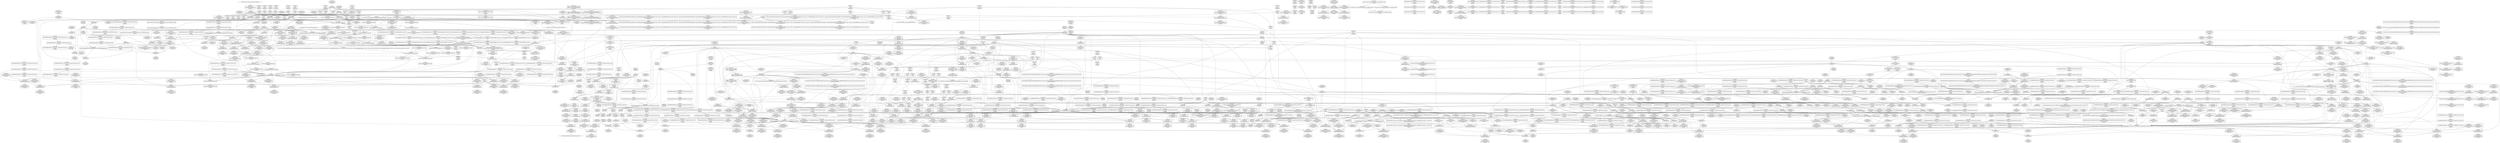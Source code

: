 digraph {
	CE0x49ddea0 [shape=record,shape=Mrecord,label="{CE0x49ddea0|%struct.task_struct*_(%struct.task_struct**)*_asm_movq_%gs:$_1:P_,$0_,_r,im,_dirflag_,_fpsr_,_flags_}"]
	CE0x4997220 [shape=record,shape=Mrecord,label="{CE0x4997220|i32_3|*Constant*}"]
	CE0x49e61a0 [shape=record,shape=Mrecord,label="{CE0x49e61a0|rcu_read_lock:_tmp1|*SummSink*}"]
	CE0x4a2d4a0 [shape=record,shape=Mrecord,label="{CE0x4a2d4a0|i32_883|*Constant*}"]
	CE0x4a56930 [shape=record,shape=Mrecord,label="{CE0x4a56930|__preempt_count_add:_bb}"]
	CE0x49946e0 [shape=record,shape=Mrecord,label="{CE0x49946e0|__llvm_gcov_indirect_counter_increment:_tmp1|*SummSink*}"]
	CE0x49e2ca0 [shape=record,shape=Mrecord,label="{CE0x49e2ca0|i64*_getelementptr_inbounds_(_2_x_i64_,_2_x_i64_*___llvm_gcov_ctr159,_i64_0,_i64_0)|*Constant*|*SummSource*}"]
	CE0x4992d70 [shape=record,shape=Mrecord,label="{CE0x4992d70|_call_void_mcount()_#3|*SummSink*}"]
	CE0x498b900 [shape=record,shape=Mrecord,label="{CE0x498b900|i32_10|*Constant*|*SummSink*}"]
	CE0x4a5a990 [shape=record,shape=Mrecord,label="{CE0x4a5a990|__rcu_read_unlock:_bb}"]
	CE0x49ef5d0 [shape=record,shape=Mrecord,label="{CE0x49ef5d0|__rcu_read_unlock:_tmp6|include/linux/rcupdate.h,245|*SummSource*}"]
	CE0x4a4dc70 [shape=record,shape=Mrecord,label="{CE0x4a4dc70|rcu_lock_acquire:_bb|*SummSink*}"]
	CE0x49f39f0 [shape=record,shape=Mrecord,label="{CE0x49f39f0|i64*_getelementptr_inbounds_(_2_x_i64_,_2_x_i64_*___llvm_gcov_ctr131,_i64_0,_i64_0)|*Constant*}"]
	CE0x4a419a0 [shape=record,shape=Mrecord,label="{CE0x4a419a0|__preempt_count_sub:_tmp5|./arch/x86/include/asm/preempt.h,77|*SummSource*}"]
	CE0x4aa2920 [shape=record,shape=Mrecord,label="{CE0x4aa2920|i32_0|*Constant*}"]
	CE0x49a1430 [shape=record,shape=Mrecord,label="{CE0x49a1430|task_sid:_tmp20|security/selinux/hooks.c,208|*SummSink*}"]
	CE0x4a326c0 [shape=record,shape=Mrecord,label="{CE0x4a326c0|rcu_read_unlock:_tmp14|include/linux/rcupdate.h,933|*SummSink*}"]
	CE0x4a4be60 [shape=record,shape=Mrecord,label="{CE0x4a4be60|_ret_void,_!dbg_!27717|include/linux/rcupdate.h,245}"]
	CE0x49beb10 [shape=record,shape=Mrecord,label="{CE0x49beb10|i32_0|*Constant*}"]
	CE0x4a242d0 [shape=record,shape=Mrecord,label="{CE0x4a242d0|GLOBAL:___llvm_gcov_ctr127|Global_var:__llvm_gcov_ctr127}"]
	CE0x49def50 [shape=record,shape=Mrecord,label="{CE0x49def50|rcu_read_lock:_bb|*SummSink*}"]
	CE0x49f3490 [shape=record,shape=Mrecord,label="{CE0x49f3490|task_sid:_tmp5|security/selinux/hooks.c,208|*SummSink*}"]
	CE0x49a2ad0 [shape=record,shape=Mrecord,label="{CE0x49a2ad0|cred_sid:_tmp3|*SummSource*}"]
	CE0x498cf30 [shape=record,shape=Mrecord,label="{CE0x498cf30|get_current:_entry|*SummSink*}"]
	CE0x49da720 [shape=record,shape=Mrecord,label="{CE0x49da720|_call_void_mcount()_#3|*SummSink*}"]
	CE0x4a3fb10 [shape=record,shape=Mrecord,label="{CE0x4a3fb10|rcu_lock_acquire:_tmp3|*SummSink*}"]
	CE0x4aa2b40 [shape=record,shape=Mrecord,label="{CE0x4aa2b40|i64*_getelementptr_inbounds_(_4_x_i64_,_4_x_i64_*___llvm_gcov_ctr129,_i64_0,_i64_2)|*Constant*}"]
	CE0x49b2820 [shape=record,shape=Mrecord,label="{CE0x49b2820|i64**_getelementptr_inbounds_(_4_x_i64*_,_4_x_i64*_*___llvm_gcda_edge_table157,_i64_0,_i64_0)|*Constant*}"]
	CE0x49f9cb0 [shape=record,shape=Mrecord,label="{CE0x49f9cb0|_call_void_lockdep_rcu_suspicious(i8*_getelementptr_inbounds_(_25_x_i8_,_25_x_i8_*_.str3,_i32_0,_i32_0),_i32_208,_i8*_getelementptr_inbounds_(_41_x_i8_,_41_x_i8_*_.str44,_i32_0,_i32_0))_#10,_!dbg_!27732|security/selinux/hooks.c,208|*SummSource*}"]
	CE0x49bf280 [shape=record,shape=Mrecord,label="{CE0x49bf280|rcu_read_lock:_tmp5|include/linux/rcupdate.h,882}"]
	CE0x49914a0 [shape=record,shape=Mrecord,label="{CE0x49914a0|_call_void_mcount()_#3|*SummSink*}"]
	CE0x4a5f9e0 [shape=record,shape=Mrecord,label="{CE0x4a5f9e0|rcu_lock_acquire:_tmp7|*SummSink*}"]
	CE0x4a2bba0 [shape=record,shape=Mrecord,label="{CE0x4a2bba0|rcu_read_unlock:_tmp8|include/linux/rcupdate.h,933}"]
	CE0x4a61f90 [shape=record,shape=Mrecord,label="{CE0x4a61f90|__preempt_count_sub:_tmp|*SummSource*}"]
	CE0x49f0570 [shape=record,shape=Mrecord,label="{CE0x49f0570|__preempt_count_sub:_tmp7|./arch/x86/include/asm/preempt.h,78}"]
	CE0x4a36ad0 [shape=record,shape=Mrecord,label="{CE0x4a36ad0|__preempt_count_add:_val|Function::__preempt_count_add&Arg::val::|*SummSource*}"]
	CE0x4a46160 [shape=record,shape=Mrecord,label="{CE0x4a46160|rcu_read_unlock:_tmp20|include/linux/rcupdate.h,933|*SummSink*}"]
	CE0x4a495a0 [shape=record,shape=Mrecord,label="{CE0x4a495a0|rcu_read_unlock:_tmp22|include/linux/rcupdate.h,935|*SummSource*}"]
	CE0x49a4920 [shape=record,shape=Mrecord,label="{CE0x49a4920|i64**_getelementptr_inbounds_(_4_x_i64*_,_4_x_i64*_*___llvm_gcda_edge_table157,_i64_0,_i64_3)|*Constant*}"]
	CE0x4a24400 [shape=record,shape=Mrecord,label="{CE0x4a24400|GLOBAL:___llvm_gcov_ctr127|Global_var:__llvm_gcov_ctr127|*SummSource*}"]
	CE0x49ac350 [shape=record,shape=Mrecord,label="{CE0x49ac350|task_has_system:_tmp|*SummSource*}"]
	CE0x4a2b760 [shape=record,shape=Mrecord,label="{CE0x4a2b760|rcu_read_lock:_tmp15|include/linux/rcupdate.h,882|*SummSink*}"]
	CE0x4a025d0 [shape=record,shape=Mrecord,label="{CE0x4a025d0|_ret_void,_!dbg_!27735|include/linux/rcupdate.h,884|*SummSource*}"]
	CE0x49db670 [shape=record,shape=Mrecord,label="{CE0x49db670|rcu_read_lock:_tobool1|include/linux/rcupdate.h,882|*SummSink*}"]
	CE0x49e9ff0 [shape=record,shape=Mrecord,label="{CE0x49e9ff0|__rcu_read_unlock:_tmp3}"]
	CE0x49e6310 [shape=record,shape=Mrecord,label="{CE0x49e6310|i64*_getelementptr_inbounds_(_11_x_i64_,_11_x_i64_*___llvm_gcov_ctr127,_i64_0,_i64_1)|*Constant*}"]
	CE0x4a2a280 [shape=record,shape=Mrecord,label="{CE0x4a2a280|rcu_read_unlock:_tmp12|include/linux/rcupdate.h,933}"]
	CE0x4a609a0 [shape=record,shape=Mrecord,label="{CE0x4a609a0|_call_void_mcount()_#3|*SummSource*}"]
	CE0x49f7800 [shape=record,shape=Mrecord,label="{CE0x49f7800|task_sid:_tmp11|security/selinux/hooks.c,208}"]
	CE0x4a00a50 [shape=record,shape=Mrecord,label="{CE0x4a00a50|task_sid:_tmp}"]
	CE0x4a65430 [shape=record,shape=Mrecord,label="{CE0x4a65430|i64*_getelementptr_inbounds_(_4_x_i64_,_4_x_i64_*___llvm_gcov_ctr129,_i64_0,_i64_2)|*Constant*|*SummSource*}"]
	CE0x4a5dc90 [shape=record,shape=Mrecord,label="{CE0x4a5dc90|GLOBAL:_lock_acquire|*Constant*|*SummSource*}"]
	CE0x49e17c0 [shape=record,shape=Mrecord,label="{CE0x49e17c0|task_sid:_tmp15|security/selinux/hooks.c,208|*SummSink*}"]
	CE0x49aa450 [shape=record,shape=Mrecord,label="{CE0x49aa450|_call_void___llvm_gcov_indirect_counter_increment(i32*___llvm_gcov_global_state_pred158,_i64**_getelementptr_inbounds_(_4_x_i64*_,_4_x_i64*_*___llvm_gcda_edge_table157,_i64_0,_i64_0)),_!dbg_!27721|security/selinux/hooks.c,2070}"]
	CE0x498c770 [shape=record,shape=Mrecord,label="{CE0x498c770|selinux_syslog:_sw.epilog|*SummSource*}"]
	CE0x49ac2e0 [shape=record,shape=Mrecord,label="{CE0x49ac2e0|COLLAPSED:_GCMRE___llvm_gcov_ctr159_internal_global_2_x_i64_zeroinitializer:_elem_0:default:}"]
	CE0x4a39610 [shape=record,shape=Mrecord,label="{CE0x4a39610|rcu_read_unlock:_tobool|include/linux/rcupdate.h,933|*SummSource*}"]
	CE0x499f630 [shape=record,shape=Mrecord,label="{CE0x499f630|rcu_lock_release:_tmp2|*SummSource*}"]
	CE0x49a2a60 [shape=record,shape=Mrecord,label="{CE0x49a2a60|cred_sid:_tmp3}"]
	CE0x49a84c0 [shape=record,shape=Mrecord,label="{CE0x49a84c0|task_has_system:_tsk|Function::task_has_system&Arg::tsk::|*SummSink*}"]
	CE0x49a12a0 [shape=record,shape=Mrecord,label="{CE0x49a12a0|task_sid:_tmp20|security/selinux/hooks.c,208}"]
	CE0x4aa16b0 [shape=record,shape=Mrecord,label="{CE0x4aa16b0|__rcu_read_unlock:_tmp5|include/linux/rcupdate.h,244|*SummSink*}"]
	CE0x4981990 [shape=record,shape=Mrecord,label="{CE0x4981990|i32_0|*Constant*|*SummSource*}"]
	CE0x498db20 [shape=record,shape=Mrecord,label="{CE0x498db20|__llvm_gcov_indirect_counter_increment:_tmp2|*SummSink*}"]
	CE0x4a40dd0 [shape=record,shape=Mrecord,label="{CE0x4a40dd0|rcu_read_unlock:_tmp8|include/linux/rcupdate.h,933|*SummSource*}"]
	CE0x49bf170 [shape=record,shape=Mrecord,label="{CE0x49bf170|i64_0|*Constant*}"]
	CE0x4a4cac0 [shape=record,shape=Mrecord,label="{CE0x4a4cac0|_call_void_mcount()_#3}"]
	CE0x498c6c0 [shape=record,shape=Mrecord,label="{CE0x498c6c0|i64*_getelementptr_inbounds_(_17_x_i64_,_17_x_i64_*___llvm_gcov_ctr156,_i64_0,_i64_12)|*Constant*}"]
	CE0x498a280 [shape=record,shape=Mrecord,label="{CE0x498a280|i32_2|*Constant*|*SummSource*}"]
	CE0x4a54290 [shape=record,shape=Mrecord,label="{CE0x4a54290|i64_1|*Constant*}"]
	CE0x4a69c30 [shape=record,shape=Mrecord,label="{CE0x4a69c30|i64*_getelementptr_inbounds_(_4_x_i64_,_4_x_i64_*___llvm_gcov_ctr135,_i64_0,_i64_1)|*Constant*|*SummSource*}"]
	CE0x49e24e0 [shape=record,shape=Mrecord,label="{CE0x49e24e0|i64*_getelementptr_inbounds_(_2_x_i64_,_2_x_i64_*___llvm_gcov_ctr159,_i64_0,_i64_1)|*Constant*|*SummSink*}"]
	CE0x49e1690 [shape=record,shape=Mrecord,label="{CE0x49e1690|task_sid:_tmp15|security/selinux/hooks.c,208|*SummSource*}"]
	CE0x49e6670 [shape=record,shape=Mrecord,label="{CE0x49e6670|task_sid:_do.end|*SummSink*}"]
	CE0x4999ee0 [shape=record,shape=Mrecord,label="{CE0x4999ee0|task_sid:_entry}"]
	CE0x49a87a0 [shape=record,shape=Mrecord,label="{CE0x49a87a0|task_has_system:_entry|*SummSource*}"]
	CE0x49fcd60 [shape=record,shape=Mrecord,label="{CE0x49fcd60|rcu_read_lock:_tmp2|*SummSource*}"]
	CE0x4aa2cf0 [shape=record,shape=Mrecord,label="{CE0x4aa2cf0|__preempt_count_add:_tmp3|*SummSink*}"]
	CE0x49e1e20 [shape=record,shape=Mrecord,label="{CE0x49e1e20|task_sid:_tmp17|security/selinux/hooks.c,208}"]
	CE0x4a606d0 [shape=record,shape=Mrecord,label="{CE0x4a606d0|i64_1|*Constant*}"]
	CE0x49e6750 [shape=record,shape=Mrecord,label="{CE0x49e6750|task_sid:_do.end6}"]
	CE0x4a06310 [shape=record,shape=Mrecord,label="{CE0x4a06310|get_current:_tmp1|*SummSource*}"]
	CE0x4a1fd30 [shape=record,shape=Mrecord,label="{CE0x4a1fd30|rcu_read_lock:_land.lhs.true}"]
	CE0x499ee40 [shape=record,shape=Mrecord,label="{CE0x499ee40|i8*_undef|*Constant*|*SummSink*}"]
	CE0x49f7b40 [shape=record,shape=Mrecord,label="{CE0x49f7b40|task_sid:_tmp7|security/selinux/hooks.c,208|*SummSink*}"]
	CE0x4995980 [shape=record,shape=Mrecord,label="{CE0x4995980|selinux_syslog:_tmp6|security/selinux/hooks.c,2063|*SummSource*}"]
	CE0x4a54450 [shape=record,shape=Mrecord,label="{CE0x4a54450|rcu_lock_acquire:_tmp4|include/linux/rcupdate.h,418|*SummSink*}"]
	CE0x49ef9d0 [shape=record,shape=Mrecord,label="{CE0x49ef9d0|__preempt_count_add:_do.end}"]
	CE0x49b40b0 [shape=record,shape=Mrecord,label="{CE0x49b40b0|rcu_read_lock:_if.then|*SummSource*}"]
	CE0x49ff960 [shape=record,shape=Mrecord,label="{CE0x49ff960|rcu_lock_acquire:___here}"]
	CE0x49b1920 [shape=record,shape=Mrecord,label="{CE0x49b1920|%struct.task_struct*_(%struct.task_struct**)*_asm_movq_%gs:$_1:P_,$0_,_r,im,_dirflag_,_fpsr_,_flags_|*SummSink*}"]
	CE0x4a2eb90 [shape=record,shape=Mrecord,label="{CE0x4a2eb90|rcu_read_lock:_tmp17|include/linux/rcupdate.h,882|*SummSink*}"]
	CE0x498c400 [shape=record,shape=Mrecord,label="{CE0x498c400|i32_5|*Constant*|*SummSink*}"]
	CE0x49f8090 [shape=record,shape=Mrecord,label="{CE0x49f8090|avc_has_perm:_tclass|Function::avc_has_perm&Arg::tclass::|*SummSink*}"]
	CE0x4a605b0 [shape=record,shape=Mrecord,label="{CE0x4a605b0|__preempt_count_sub:_tmp3}"]
	CE0x4989e90 [shape=record,shape=Mrecord,label="{CE0x4989e90|selinux_syslog:_bb}"]
	CE0x49fff70 [shape=record,shape=Mrecord,label="{CE0x49fff70|task_sid:_tmp5|security/selinux/hooks.c,208|*SummSource*}"]
	CE0x4a18170 [shape=record,shape=Mrecord,label="{CE0x4a18170|GLOBAL:_rcu_read_unlock|*Constant*}"]
	CE0x4aa1bf0 [shape=record,shape=Mrecord,label="{CE0x4aa1bf0|__preempt_count_sub:_val|Function::__preempt_count_sub&Arg::val::}"]
	CE0x4a06560 [shape=record,shape=Mrecord,label="{CE0x4a06560|_ret_void,_!dbg_!27735|include/linux/rcupdate.h,938|*SummSink*}"]
	CE0x49e60b0 [shape=record,shape=Mrecord,label="{CE0x49e60b0|task_sid:_do.body5|*SummSink*}"]
	CE0x4a41820 [shape=record,shape=Mrecord,label="{CE0x4a41820|__preempt_count_sub:_tmp5|./arch/x86/include/asm/preempt.h,77}"]
	CE0x4999900 [shape=record,shape=Mrecord,label="{CE0x4999900|selinux_syslog:_tmp4|security/selinux/hooks.c,2062|*SummSink*}"]
	CE0x4a218e0 [shape=record,shape=Mrecord,label="{CE0x4a218e0|i64_3|*Constant*}"]
	CE0x4a69b00 [shape=record,shape=Mrecord,label="{CE0x4a69b00|i64*_getelementptr_inbounds_(_4_x_i64_,_4_x_i64_*___llvm_gcov_ctr135,_i64_0,_i64_1)|*Constant*|*SummSink*}"]
	CE0x499ecf0 [shape=record,shape=Mrecord,label="{CE0x499ecf0|i8*_undef|*Constant*|*SummSource*}"]
	CE0x4a262d0 [shape=record,shape=Mrecord,label="{CE0x4a262d0|0:_i8,_:_GCMR_rcu_read_lock.__warned_internal_global_i8_0,_section_.data.unlikely_,_align_1:_elem_0:default:}"]
	CE0x49aa0f0 [shape=record,shape=Mrecord,label="{CE0x49aa0f0|selinux_syslog:_tmp7|security/selinux/hooks.c,2063|*SummSource*}"]
	CE0x4a4a9e0 [shape=record,shape=Mrecord,label="{CE0x4a4a9e0|rcu_lock_release:_map|Function::rcu_lock_release&Arg::map::|*SummSink*}"]
	CE0x4a30d30 [shape=record,shape=Mrecord,label="{CE0x4a30d30|rcu_read_lock:_tmp21|include/linux/rcupdate.h,884}"]
	CE0x49a9640 [shape=record,shape=Mrecord,label="{CE0x49a9640|__llvm_gcov_indirect_counter_increment:_tmp5|*SummSource*}"]
	CE0x499d420 [shape=record,shape=Mrecord,label="{CE0x499d420|GLOBAL:___llvm_gcov_global_state_pred158|Global_var:__llvm_gcov_global_state_pred158|*SummSink*}"]
	CE0x49f2970 [shape=record,shape=Mrecord,label="{CE0x49f2970|COLLAPSED:_GCMRE___llvm_gcov_ctr131_internal_global_2_x_i64_zeroinitializer:_elem_0:default:}"]
	CE0x49a6270 [shape=record,shape=Mrecord,label="{CE0x49a6270|selinux_syslog:_tmp7|security/selinux/hooks.c,2063}"]
	CE0x4a71b50 [shape=record,shape=Mrecord,label="{CE0x4a71b50|void_(i32*,_i32,_i32*)*_asm_addl_$1,_%gs:$0_,_*m,ri,*m,_dirflag_,_fpsr_,_flags_|*SummSink*}"]
	CE0x498ddd0 [shape=record,shape=Mrecord,label="{CE0x498ddd0|i64*_null|*Constant*}"]
	CE0x4a47a90 [shape=record,shape=Mrecord,label="{CE0x4a47a90|_call_void_lockdep_rcu_suspicious(i8*_getelementptr_inbounds_(_25_x_i8_,_25_x_i8_*_.str45,_i32_0,_i32_0),_i32_934,_i8*_getelementptr_inbounds_(_44_x_i8_,_44_x_i8_*_.str47,_i32_0,_i32_0))_#10,_!dbg_!27726|include/linux/rcupdate.h,933|*SummSink*}"]
	CE0x4a71080 [shape=record,shape=Mrecord,label="{CE0x4a71080|__rcu_read_lock:_tmp3|*SummSource*}"]
	CE0x4993e50 [shape=record,shape=Mrecord,label="{CE0x4993e50|__llvm_gcov_indirect_counter_increment:_bb4|*SummSink*}"]
	CE0x49c8610 [shape=record,shape=Mrecord,label="{CE0x49c8610|__llvm_gcov_indirect_counter_increment:_entry}"]
	CE0x4980ad0 [shape=record,shape=Mrecord,label="{CE0x4980ad0|_call_void_mcount()_#3|*SummSink*}"]
	CE0x499b9b0 [shape=record,shape=Mrecord,label="{CE0x499b9b0|COLLAPSED:_GCMRE_current_task_external_global_%struct.task_struct*:_elem_0:default:}"]
	CE0x4a4e490 [shape=record,shape=Mrecord,label="{CE0x4a4e490|__rcu_read_lock:_tmp4|include/linux/rcupdate.h,239|*SummSink*}"]
	CE0x4981830 [shape=record,shape=Mrecord,label="{CE0x4981830|i32_1|*Constant*}"]
	CE0x49fdd70 [shape=record,shape=Mrecord,label="{CE0x49fdd70|rcu_read_lock:_bb}"]
	CE0x49a80c0 [shape=record,shape=Mrecord,label="{CE0x49a80c0|task_has_system:_perms|Function::task_has_system&Arg::perms::|*SummSink*}"]
	CE0x49be090 [shape=record,shape=Mrecord,label="{CE0x49be090|cred_sid:_cred|Function::cred_sid&Arg::cred::|*SummSink*}"]
	CE0x4a454c0 [shape=record,shape=Mrecord,label="{CE0x4a454c0|i64*_getelementptr_inbounds_(_11_x_i64_,_11_x_i64_*___llvm_gcov_ctr132,_i64_0,_i64_9)|*Constant*|*SummSink*}"]
	CE0x49b4a50 [shape=record,shape=Mrecord,label="{CE0x49b4a50|_call_void_rcu_read_lock()_#10,_!dbg_!27712|security/selinux/hooks.c,207|*SummSource*}"]
	CE0x4a07b70 [shape=record,shape=Mrecord,label="{CE0x4a07b70|i64*_getelementptr_inbounds_(_4_x_i64_,_4_x_i64_*___llvm_gcov_ctr128,_i64_0,_i64_2)|*Constant*|*SummSource*}"]
	CE0x49fc130 [shape=record,shape=Mrecord,label="{CE0x49fc130|GLOBAL:___llvm_gcov_ctr126|Global_var:__llvm_gcov_ctr126|*SummSource*}"]
	CE0x4a44140 [shape=record,shape=Mrecord,label="{CE0x4a44140|rcu_read_unlock:_tmp16|include/linux/rcupdate.h,933}"]
	CE0x4ab3e50 [shape=record,shape=Mrecord,label="{CE0x4ab3e50|__preempt_count_sub:_tmp4|./arch/x86/include/asm/preempt.h,77|*SummSink*}"]
	CE0x49957f0 [shape=record,shape=Mrecord,label="{CE0x49957f0|i64**_getelementptr_inbounds_(_4_x_i64*_,_4_x_i64*_*___llvm_gcda_edge_table157,_i64_0,_i64_3)|*Constant*|*SummSink*}"]
	CE0x4a37eb0 [shape=record,shape=Mrecord,label="{CE0x4a37eb0|rcu_read_unlock:_tmp9|include/linux/rcupdate.h,933|*SummSource*}"]
	CE0x4a61d10 [shape=record,shape=Mrecord,label="{CE0x4a61d10|i64*_getelementptr_inbounds_(_4_x_i64_,_4_x_i64_*___llvm_gcov_ctr135,_i64_0,_i64_1)|*Constant*}"]
	CE0x4a303b0 [shape=record,shape=Mrecord,label="{CE0x4a303b0|rcu_read_lock:_tmp19|include/linux/rcupdate.h,882|*SummSink*}"]
	CE0x49e7890 [shape=record,shape=Mrecord,label="{CE0x49e7890|rcu_read_lock:_tmp10|include/linux/rcupdate.h,882}"]
	CE0x49e2ee0 [shape=record,shape=Mrecord,label="{CE0x49e2ee0|avc_has_perm:_tsid|Function::avc_has_perm&Arg::tsid::|*SummSource*}"]
	CE0x4981a40 [shape=record,shape=Mrecord,label="{CE0x4981a40|i32_6|*Constant*|*SummSource*}"]
	CE0x4a6ae30 [shape=record,shape=Mrecord,label="{CE0x4a6ae30|__preempt_count_sub:_tmp6|./arch/x86/include/asm/preempt.h,78|*SummSource*}"]
	CE0x4a42590 [shape=record,shape=Mrecord,label="{CE0x4a42590|rcu_read_unlock:_tmp9|include/linux/rcupdate.h,933}"]
	CE0x49fa1e0 [shape=record,shape=Mrecord,label="{CE0x49fa1e0|rcu_read_lock:_do.end}"]
	CE0x49991d0 [shape=record,shape=Mrecord,label="{CE0x49991d0|selinux_syslog:_call7|security/selinux/hooks.c,2070}"]
	CE0x49a89d0 [shape=record,shape=Mrecord,label="{CE0x49a89d0|GLOBAL:_task_has_system|*Constant*|*SummSink*}"]
	CE0x4a22080 [shape=record,shape=Mrecord,label="{CE0x4a22080|rcu_read_unlock:_tmp2|*SummSource*}"]
	CE0x4a2dea0 [shape=record,shape=Mrecord,label="{CE0x4a2dea0|i8*_getelementptr_inbounds_(_42_x_i8_,_42_x_i8_*_.str46,_i32_0,_i32_0)|*Constant*|*SummSink*}"]
	CE0x49a18a0 [shape=record,shape=Mrecord,label="{CE0x49a18a0|task_sid:_tmp21|security/selinux/hooks.c,208|*SummSource*}"]
	CE0x49bdd50 [shape=record,shape=Mrecord,label="{CE0x49bdd50|cred_sid:_entry|*SummSink*}"]
	CE0x4a204b0 [shape=record,shape=Mrecord,label="{CE0x4a204b0|GLOBAL:_rcu_lock_acquire|*Constant*|*SummSink*}"]
	CE0x49be420 [shape=record,shape=Mrecord,label="{CE0x49be420|_ret_i32_%tmp6,_!dbg_!27716|security/selinux/hooks.c,197|*SummSource*}"]
	CE0x4a60050 [shape=record,shape=Mrecord,label="{CE0x4a60050|__preempt_count_sub:_tmp6|./arch/x86/include/asm/preempt.h,78}"]
	CE0x49ab3c0 [shape=record,shape=Mrecord,label="{CE0x49ab3c0|_call_void___llvm_gcov_indirect_counter_increment(i32*___llvm_gcov_global_state_pred158,_i64**_getelementptr_inbounds_(_4_x_i64*_,_4_x_i64*_*___llvm_gcda_edge_table157,_i64_0,_i64_2)),_!dbg_!27718|security/selinux/hooks.c,2062|*SummSource*}"]
	CE0x49af0f0 [shape=record,shape=Mrecord,label="{CE0x49af0f0|__llvm_gcov_indirect_counter_increment:_bb}"]
	CE0x49e80a0 [shape=record,shape=Mrecord,label="{CE0x49e80a0|rcu_read_lock:_tmp11|include/linux/rcupdate.h,882|*SummSink*}"]
	CE0x49fb540 [shape=record,shape=Mrecord,label="{CE0x49fb540|i64*_getelementptr_inbounds_(_2_x_i64_,_2_x_i64_*___llvm_gcov_ctr131,_i64_0,_i64_1)|*Constant*}"]
	CE0x4a25200 [shape=record,shape=Mrecord,label="{CE0x4a25200|_call_void___preempt_count_add(i32_1)_#10,_!dbg_!27711|include/linux/rcupdate.h,239|*SummSource*}"]
	CE0x4a4d340 [shape=record,shape=Mrecord,label="{CE0x4a4d340|i64*_getelementptr_inbounds_(_4_x_i64_,_4_x_i64_*___llvm_gcov_ctr133,_i64_0,_i64_1)|*Constant*}"]
	CE0x49ff0a0 [shape=record,shape=Mrecord,label="{CE0x49ff0a0|i64_1|*Constant*}"]
	CE0x4a34830 [shape=record,shape=Mrecord,label="{CE0x4a34830|i64*_getelementptr_inbounds_(_4_x_i64_,_4_x_i64_*___llvm_gcov_ctr129,_i64_0,_i64_3)|*Constant*|*SummSource*}"]
	CE0x4a6fc30 [shape=record,shape=Mrecord,label="{CE0x4a6fc30|__rcu_read_unlock:_bb|*SummSink*}"]
	CE0x4a58960 [shape=record,shape=Mrecord,label="{CE0x4a58960|rcu_lock_acquire:_tmp}"]
	CE0x4a25610 [shape=record,shape=Mrecord,label="{CE0x4a25610|__preempt_count_sub:_entry|*SummSink*}"]
	CE0x5195370 [shape=record,shape=Mrecord,label="{CE0x5195370|task_has_system:_perms|Function::task_has_system&Arg::perms::}"]
	CE0x4a3f5f0 [shape=record,shape=Mrecord,label="{CE0x4a3f5f0|_call_void___preempt_count_sub(i32_1)_#10,_!dbg_!27715|include/linux/rcupdate.h,244|*SummSink*}"]
	CE0x4a00eb0 [shape=record,shape=Mrecord,label="{CE0x4a00eb0|cred_sid:_tmp|*SummSink*}"]
	CE0x4a36c70 [shape=record,shape=Mrecord,label="{CE0x4a36c70|i64*_getelementptr_inbounds_(_4_x_i64_,_4_x_i64_*___llvm_gcov_ctr130,_i64_0,_i64_1)|*Constant*}"]
	CE0x4a236a0 [shape=record,shape=Mrecord,label="{CE0x4a236a0|__rcu_read_lock:_tmp2|*SummSource*}"]
	CE0x4a298f0 [shape=record,shape=Mrecord,label="{CE0x4a298f0|rcu_read_lock:_call3|include/linux/rcupdate.h,882|*SummSource*}"]
	CE0x4ab5610 [shape=record,shape=Mrecord,label="{CE0x4ab5610|__preempt_count_sub:_do.end|*SummSink*}"]
	CE0x49b47a0 [shape=record,shape=Mrecord,label="{CE0x49b47a0|rcu_read_unlock:_tmp3|*SummSink*}"]
	CE0x4a05b90 [shape=record,shape=Mrecord,label="{CE0x4a05b90|rcu_read_unlock:_entry|*SummSink*}"]
	CE0x4a534d0 [shape=record,shape=Mrecord,label="{CE0x4a534d0|i64*_getelementptr_inbounds_(_4_x_i64_,_4_x_i64_*___llvm_gcov_ctr133,_i64_0,_i64_1)|*Constant*|*SummSink*}"]
	CE0x49ff8f0 [shape=record,shape=Mrecord,label="{CE0x49ff8f0|i64*_getelementptr_inbounds_(_4_x_i64_,_4_x_i64_*___llvm_gcov_ctr130,_i64_0,_i64_0)|*Constant*|*SummSink*}"]
	CE0x49d8a90 [shape=record,shape=Mrecord,label="{CE0x49d8a90|i32_(i32,_i32,_i16,_i32,_%struct.common_audit_data*)*_bitcast_(i32_(i32,_i32,_i16,_i32,_%struct.common_audit_data.495*)*_avc_has_perm_to_i32_(i32,_i32,_i16,_i32,_%struct.common_audit_data*)*)|*Constant*|*SummSource*}"]
	CE0x4a309f0 [shape=record,shape=Mrecord,label="{CE0x4a309f0|rcu_read_lock:_tmp20|include/linux/rcupdate.h,882|*SummSink*}"]
	CE0x4a38d10 [shape=record,shape=Mrecord,label="{CE0x4a38d10|rcu_read_unlock:_do.end|*SummSink*}"]
	CE0x4a798e0 [shape=record,shape=Mrecord,label="{CE0x4a798e0|_call_void___preempt_count_sub(i32_1)_#10,_!dbg_!27715|include/linux/rcupdate.h,244|*SummSource*}"]
	CE0x49fc540 [shape=record,shape=Mrecord,label="{CE0x49fc540|cred_sid:_tmp1|*SummSource*}"]
	CE0x4a062a0 [shape=record,shape=Mrecord,label="{CE0x4a062a0|get_current:_tmp1}"]
	CE0x4a2f650 [shape=record,shape=Mrecord,label="{CE0x4a2f650|i8_1|*Constant*}"]
	CE0x4a79590 [shape=record,shape=Mrecord,label="{CE0x4a79590|GLOBAL:___preempt_count|Global_var:__preempt_count}"]
	CE0x4a590b0 [shape=record,shape=Mrecord,label="{CE0x4a590b0|rcu_lock_acquire:_tmp4|include/linux/rcupdate.h,418}"]
	CE0x4a546d0 [shape=record,shape=Mrecord,label="{CE0x4a546d0|_call_void_lock_acquire(%struct.lockdep_map*_%map,_i32_0,_i32_0,_i32_2,_i32_0,_%struct.lockdep_map*_null,_i64_ptrtoint_(i8*_blockaddress(_rcu_lock_acquire,_%__here)_to_i64))_#10,_!dbg_!27716|include/linux/rcupdate.h,418}"]
	CE0x4a73d10 [shape=record,shape=Mrecord,label="{CE0x4a73d10|__rcu_read_lock:_do.body|*SummSink*}"]
	CE0x49a3d00 [shape=record,shape=Mrecord,label="{CE0x49a3d00|rcu_lock_acquire:_entry|*SummSink*}"]
	CE0x49dc900 [shape=record,shape=Mrecord,label="{CE0x49dc900|task_sid:_tmp14|security/selinux/hooks.c,208|*SummSource*}"]
	CE0x4a79bf0 [shape=record,shape=Mrecord,label="{CE0x4a79bf0|_call_void___preempt_count_sub(i32_1)_#10,_!dbg_!27715|include/linux/rcupdate.h,244}"]
	CE0x4a59820 [shape=record,shape=Mrecord,label="{CE0x4a59820|GLOBAL:_lock_release|*Constant*|*SummSink*}"]
	CE0x49b6680 [shape=record,shape=Mrecord,label="{CE0x49b6680|_ret_i32_%rc.0,_!dbg_!27725|security/selinux/hooks.c,2073}"]
	CE0x4a356a0 [shape=record,shape=Mrecord,label="{CE0x4a356a0|__rcu_read_lock:_tmp6|include/linux/rcupdate.h,240}"]
	CE0x49e2160 [shape=record,shape=Mrecord,label="{CE0x49e2160|task_has_system:_tmp1}"]
	CE0x4a26970 [shape=record,shape=Mrecord,label="{CE0x4a26970|i64_5|*Constant*}"]
	CE0x4a3aa60 [shape=record,shape=Mrecord,label="{CE0x4a3aa60|GLOBAL:___preempt_count_add|*Constant*|*SummSink*}"]
	CE0x49e63b0 [shape=record,shape=Mrecord,label="{CE0x49e63b0|i64*_getelementptr_inbounds_(_11_x_i64_,_11_x_i64_*___llvm_gcov_ctr127,_i64_0,_i64_1)|*Constant*|*SummSource*}"]
	CE0x49df9d0 [shape=record,shape=Mrecord,label="{CE0x49df9d0|_ret_void,_!dbg_!27717|include/linux/rcupdate.h,240|*SummSource*}"]
	CE0x4a22fc0 [shape=record,shape=Mrecord,label="{CE0x4a22fc0|GLOBAL:_rcu_read_unlock.__warned|Global_var:rcu_read_unlock.__warned|*SummSource*}"]
	CE0x4981e60 [shape=record,shape=Mrecord,label="{CE0x4981e60|selinux_syslog:_sw.bb2}"]
	CE0x4aa2be0 [shape=record,shape=Mrecord,label="{CE0x4aa2be0|__preempt_count_add:_tmp3|*SummSource*}"]
	CE0x49a9b60 [shape=record,shape=Mrecord,label="{CE0x49a9b60|__llvm_gcov_indirect_counter_increment:_tmp6}"]
	CE0x4a25500 [shape=record,shape=Mrecord,label="{CE0x4a25500|__preempt_count_sub:_entry|*SummSource*}"]
	CE0x49a35f0 [shape=record,shape=Mrecord,label="{CE0x49a35f0|rcu_read_lock:_tmp1|*SummSource*}"]
	CE0x4a72370 [shape=record,shape=Mrecord,label="{CE0x4a72370|rcu_lock_release:_tmp5|include/linux/rcupdate.h,423|*SummSink*}"]
	CE0x49dc0a0 [shape=record,shape=Mrecord,label="{CE0x49dc0a0|task_sid:_do.end6|*SummSource*}"]
	CE0x4a33370 [shape=record,shape=Mrecord,label="{CE0x4a33370|__rcu_read_lock:_bb|*SummSink*}"]
	CE0x4a5f0e0 [shape=record,shape=Mrecord,label="{CE0x4a5f0e0|rcu_lock_acquire:_tmp6}"]
	CE0x4a26b70 [shape=record,shape=Mrecord,label="{CE0x4a26b70|rcu_read_lock:_tobool1|include/linux/rcupdate.h,882|*SummSource*}"]
	CE0x4a05d90 [shape=record,shape=Mrecord,label="{CE0x4a05d90|i64*_getelementptr_inbounds_(_2_x_i64_,_2_x_i64_*___llvm_gcov_ctr159,_i64_0,_i64_1)|*Constant*|*SummSource*}"]
	CE0x49bb550 [shape=record,shape=Mrecord,label="{CE0x49bb550|i64*_getelementptr_inbounds_(_13_x_i64_,_13_x_i64_*___llvm_gcov_ctr126,_i64_0,_i64_11)|*Constant*|*SummSource*}"]
	CE0x49919c0 [shape=record,shape=Mrecord,label="{CE0x49919c0|task_sid:_land.lhs.true2|*SummSink*}"]
	CE0x4a3aca0 [shape=record,shape=Mrecord,label="{CE0x4a3aca0|__preempt_count_add:_val|Function::__preempt_count_add&Arg::val::|*SummSink*}"]
	CE0x49fbaf0 [shape=record,shape=Mrecord,label="{CE0x49fbaf0|task_sid:_tmp2|*SummSink*}"]
	CE0x4a31360 [shape=record,shape=Mrecord,label="{CE0x4a31360|i64*_getelementptr_inbounds_(_11_x_i64_,_11_x_i64_*___llvm_gcov_ctr127,_i64_0,_i64_10)|*Constant*|*SummSink*}"]
	CE0x4a02f30 [shape=record,shape=Mrecord,label="{CE0x4a02f30|task_sid:_call|security/selinux/hooks.c,208}"]
	CE0x49fd080 [shape=record,shape=Mrecord,label="{CE0x49fd080|GLOBAL:___rcu_read_lock|*Constant*}"]
	CE0x4a4ac20 [shape=record,shape=Mrecord,label="{CE0x4a4ac20|GLOBAL:___rcu_read_unlock|*Constant*}"]
	CE0x49f66e0 [shape=record,shape=Mrecord,label="{CE0x49f66e0|_call_void_mcount()_#3|*SummSink*}"]
	CE0x49bedd0 [shape=record,shape=Mrecord,label="{CE0x49bedd0|GLOBAL:_rcu_read_unlock.__warned|Global_var:rcu_read_unlock.__warned|*SummSink*}"]
	CE0x4a58e40 [shape=record,shape=Mrecord,label="{CE0x4a58e40|i64*_getelementptr_inbounds_(_4_x_i64_,_4_x_i64_*___llvm_gcov_ctr130,_i64_0,_i64_2)|*Constant*|*SummSink*}"]
	CE0x49bf7c0 [shape=record,shape=Mrecord,label="{CE0x49bf7c0|rcu_read_lock:_tmp6|include/linux/rcupdate.h,882}"]
	CE0x49dc320 [shape=record,shape=Mrecord,label="{CE0x49dc320|_call_void_asm_sideeffect_,_memory_,_dirflag_,_fpsr_,_flags_()_#3,_!dbg_!27714,_!srcloc_!27715|include/linux/rcupdate.h,239|*SummSink*}"]
	CE0x4a38810 [shape=record,shape=Mrecord,label="{CE0x4a38810|GLOBAL:___llvm_gcov_ctr132|Global_var:__llvm_gcov_ctr132|*SummSink*}"]
	CE0x4a2b4c0 [shape=record,shape=Mrecord,label="{CE0x4a2b4c0|rcu_read_lock:_tmp15|include/linux/rcupdate.h,882}"]
	CE0x498aa90 [shape=record,shape=Mrecord,label="{CE0x498aa90|selinux_syslog:_tmp}"]
	CE0x49e0c40 [shape=record,shape=Mrecord,label="{CE0x49e0c40|i64_6|*Constant*}"]
	CE0x4998dc0 [shape=record,shape=Mrecord,label="{CE0x4998dc0|selinux_syslog:_call6|security/selinux/hooks.c,2070|*SummSource*}"]
	CE0x4a4a290 [shape=record,shape=Mrecord,label="{CE0x4a4a290|GLOBAL:_rcu_lock_release|*Constant*|*SummSource*}"]
	CE0x49814f0 [shape=record,shape=Mrecord,label="{CE0x49814f0|i32_2|*Constant*|*SummSink*}"]
	CE0x49fd830 [shape=record,shape=Mrecord,label="{CE0x49fd830|__preempt_count_add:_entry|*SummSource*}"]
	CE0x49dd3f0 [shape=record,shape=Mrecord,label="{CE0x49dd3f0|task_has_system:_tmp1|*SummSink*}"]
	CE0x49980f0 [shape=record,shape=Mrecord,label="{CE0x49980f0|_call_void___llvm_gcov_indirect_counter_increment(i32*___llvm_gcov_global_state_pred158,_i64**_getelementptr_inbounds_(_4_x_i64*_,_4_x_i64*_*___llvm_gcda_edge_table157,_i64_0,_i64_1)),_!dbg_!27713|security/selinux/hooks.c,2056|*SummSink*}"]
	CE0x4a375c0 [shape=record,shape=Mrecord,label="{CE0x4a375c0|_call_void_asm_addl_$1,_%gs:$0_,_*m,ri,*m,_dirflag_,_fpsr_,_flags_(i32*___preempt_count,_i32_%val,_i32*___preempt_count)_#3,_!dbg_!27714,_!srcloc_!27717|./arch/x86/include/asm/preempt.h,72|*SummSource*}"]
	CE0x498a5f0 [shape=record,shape=Mrecord,label="{CE0x498a5f0|_call_void_mcount()_#3|*SummSource*}"]
	CE0x49bdb60 [shape=record,shape=Mrecord,label="{CE0x49bdb60|cred_sid:_entry}"]
	CE0x4997d90 [shape=record,shape=Mrecord,label="{CE0x4997d90|i64*_getelementptr_inbounds_(_2_x_i64_,_2_x_i64_*___llvm_gcov_ctr98,_i64_0,_i64_1)|*Constant*|*SummSource*}"]
	CE0x49e0cb0 [shape=record,shape=Mrecord,label="{CE0x49e0cb0|i64_6|*Constant*|*SummSource*}"]
	CE0x4a2bd60 [shape=record,shape=Mrecord,label="{CE0x4a2bd60|0:_i8,_:_GCMR_rcu_read_unlock.__warned_internal_global_i8_0,_section_.data.unlikely_,_align_1:_elem_0:default:}"]
	CE0x49f8990 [shape=record,shape=Mrecord,label="{CE0x49f8990|%struct.common_audit_data*_null|*Constant*|*SummSink*}"]
	CE0x49a6ab0 [shape=record,shape=Mrecord,label="{CE0x49a6ab0|task_has_system:_call|security/selinux/hooks.c,1592|*SummSink*}"]
	CE0x49fbeb0 [shape=record,shape=Mrecord,label="{CE0x49fbeb0|i64_1|*Constant*}"]
	CE0x4981780 [shape=record,shape=Mrecord,label="{CE0x4981780|__llvm_gcov_indirect_counter_increment:_entry|*SummSink*}"]
	CE0x4a18040 [shape=record,shape=Mrecord,label="{CE0x4a18040|_ret_i32_%tmp6,_!dbg_!27716|security/selinux/hooks.c,197|*SummSink*}"]
	CE0x4a42c40 [shape=record,shape=Mrecord,label="{CE0x4a42c40|GLOBAL:___preempt_count_sub|*Constant*}"]
	CE0x4a2d130 [shape=record,shape=Mrecord,label="{CE0x4a2d130|i8*_getelementptr_inbounds_(_25_x_i8_,_25_x_i8_*_.str45,_i32_0,_i32_0)|*Constant*|*SummSink*}"]
	CE0x49ef480 [shape=record,shape=Mrecord,label="{CE0x49ef480|__rcu_read_unlock:_do.end|*SummSink*}"]
	CE0x49bb670 [shape=record,shape=Mrecord,label="{CE0x49bb670|task_sid:_tmp24|security/selinux/hooks.c,208|*SummSink*}"]
	"CONST[source:0(mediator),value:0(static)][purpose:{operation}]"
	CE0x49e4380 [shape=record,shape=Mrecord,label="{CE0x49e4380|task_sid:_call3|security/selinux/hooks.c,208|*SummSink*}"]
	CE0x4a48630 [shape=record,shape=Mrecord,label="{CE0x4a48630|i32_934|*Constant*|*SummSink*}"]
	CE0x49e4c40 [shape=record,shape=Mrecord,label="{CE0x49e4c40|rcu_read_lock:_tmp}"]
	CE0x49e0540 [shape=record,shape=Mrecord,label="{CE0x49e0540|task_sid:_tobool4|security/selinux/hooks.c,208|*SummSource*}"]
	CE0x498a1d0 [shape=record,shape=Mrecord,label="{CE0x498a1d0|selinux_syslog:_tmp1}"]
	CE0x4989860 [shape=record,shape=Mrecord,label="{CE0x4989860|i64_1|*Constant*|*SummSource*}"]
	CE0x4a612c0 [shape=record,shape=Mrecord,label="{CE0x4a612c0|i64*_getelementptr_inbounds_(_4_x_i64_,_4_x_i64_*___llvm_gcov_ctr135,_i64_0,_i64_3)|*Constant*|*SummSink*}"]
	CE0x49b20c0 [shape=record,shape=Mrecord,label="{CE0x49b20c0|selinux_syslog:_tmp8|security/selinux/hooks.c,2070}"]
	CE0x4a258b0 [shape=record,shape=Mrecord,label="{CE0x4a258b0|__rcu_read_lock:_tmp7|include/linux/rcupdate.h,240}"]
	CE0x49e2470 [shape=record,shape=Mrecord,label="{CE0x49e2470|task_has_system:_tmp|*SummSink*}"]
	CE0x4a2e2b0 [shape=record,shape=Mrecord,label="{CE0x4a2e2b0|i64*_getelementptr_inbounds_(_11_x_i64_,_11_x_i64_*___llvm_gcov_ctr127,_i64_0,_i64_9)|*Constant*}"]
	CE0x49b3980 [shape=record,shape=Mrecord,label="{CE0x49b3980|rcu_read_unlock:_call|include/linux/rcupdate.h,933}"]
	CE0x49e5fa0 [shape=record,shape=Mrecord,label="{CE0x49e5fa0|task_sid:_do.body5|*SummSource*}"]
	CE0x4a5e6d0 [shape=record,shape=Mrecord,label="{CE0x4a5e6d0|i64_ptrtoint_(i8*_blockaddress(_rcu_lock_acquire,_%__here)_to_i64)|*Constant*}"]
	CE0x4a5e050 [shape=record,shape=Mrecord,label="{CE0x4a5e050|%struct.lockdep_map*_null|*Constant*}"]
	CE0x4a2cb90 [shape=record,shape=Mrecord,label="{CE0x4a2cb90|i8*_getelementptr_inbounds_(_25_x_i8_,_25_x_i8_*_.str45,_i32_0,_i32_0)|*Constant*}"]
	CE0x4a708f0 [shape=record,shape=Mrecord,label="{CE0x4a708f0|rcu_lock_acquire:_bb}"]
	CE0x49a05f0 [shape=record,shape=Mrecord,label="{CE0x49a05f0|i8*_getelementptr_inbounds_(_41_x_i8_,_41_x_i8_*_.str44,_i32_0,_i32_0)|*Constant*|*SummSource*}"]
	CE0x49a9750 [shape=record,shape=Mrecord,label="{CE0x49a9750|__llvm_gcov_indirect_counter_increment:_tmp5|*SummSink*}"]
	CE0x49e8910 [shape=record,shape=Mrecord,label="{CE0x49e8910|0:_i8,_:_GCMR_task_sid.__warned_internal_global_i8_0,_section_.data.unlikely_,_align_1:_elem_0:default:}"]
	CE0x4995c00 [shape=record,shape=Mrecord,label="{CE0x4995c00|i64*_getelementptr_inbounds_(_17_x_i64_,_17_x_i64_*___llvm_gcov_ctr156,_i64_0,_i64_14)|*Constant*|*SummSink*}"]
	CE0x4a3ba30 [shape=record,shape=Mrecord,label="{CE0x4a3ba30|i64*_getelementptr_inbounds_(_4_x_i64_,_4_x_i64_*___llvm_gcov_ctr130,_i64_0,_i64_1)|*Constant*|*SummSink*}"]
	CE0x4a6d5a0 [shape=record,shape=Mrecord,label="{CE0x4a6d5a0|i64*_getelementptr_inbounds_(_4_x_i64_,_4_x_i64_*___llvm_gcov_ctr134,_i64_0,_i64_0)|*Constant*|*SummSource*}"]
	CE0x49c4e40 [shape=record,shape=Mrecord,label="{CE0x49c4e40|i64**_getelementptr_inbounds_(_4_x_i64*_,_4_x_i64*_*___llvm_gcda_edge_table157,_i64_0,_i64_1)|*Constant*|*SummSource*}"]
	CE0x49bc3b0 [shape=record,shape=Mrecord,label="{CE0x49bc3b0|i64*_getelementptr_inbounds_(_13_x_i64_,_13_x_i64_*___llvm_gcov_ctr126,_i64_0,_i64_12)|*Constant*}"]
	CE0x49f3550 [shape=record,shape=Mrecord,label="{CE0x49f3550|i64_0|*Constant*}"]
	CE0x4985f70 [shape=record,shape=Mrecord,label="{CE0x4985f70|i64*_getelementptr_inbounds_(_17_x_i64_,_17_x_i64_*___llvm_gcov_ctr156,_i64_0,_i64_0)|*Constant*|*SummSource*}"]
	CE0x4996b60 [shape=record,shape=Mrecord,label="{CE0x4996b60|i64*_getelementptr_inbounds_(_17_x_i64_,_17_x_i64_*___llvm_gcov_ctr156,_i64_0,_i64_0)|*Constant*|*SummSink*}"]
	CE0x49de960 [shape=record,shape=Mrecord,label="{CE0x49de960|i64_4|*Constant*|*SummSink*}"]
	CE0x4a54220 [shape=record,shape=Mrecord,label="{CE0x4a54220|i64*_getelementptr_inbounds_(_4_x_i64_,_4_x_i64_*___llvm_gcov_ctr128,_i64_0,_i64_1)|*Constant*|*SummSink*}"]
	CE0x49be950 [shape=record,shape=Mrecord,label="{CE0x49be950|rcu_read_lock:_call|include/linux/rcupdate.h,882|*SummSink*}"]
	CE0x4a62740 [shape=record,shape=Mrecord,label="{CE0x4a62740|__preempt_count_add:_do.body|*SummSink*}"]
	CE0x49ef120 [shape=record,shape=Mrecord,label="{CE0x49ef120|__preempt_count_add:_tmp|*SummSource*}"]
	CE0x49dac10 [shape=record,shape=Mrecord,label="{CE0x49dac10|i64*_getelementptr_inbounds_(_2_x_i64_,_2_x_i64_*___llvm_gcov_ctr131,_i64_0,_i64_1)|*Constant*|*SummSink*}"]
	CE0x4a49430 [shape=record,shape=Mrecord,label="{CE0x4a49430|rcu_read_unlock:_tmp22|include/linux/rcupdate.h,935}"]
	CE0x4a56680 [shape=record,shape=Mrecord,label="{CE0x4a56680|__preempt_count_add:_tmp4|./arch/x86/include/asm/preempt.h,72}"]
	CE0x49b6610 [shape=record,shape=Mrecord,label="{CE0x49b6610|__llvm_gcov_indirect_counter_increment:_exit|*SummSink*}"]
	CE0x49ea360 [shape=record,shape=Mrecord,label="{CE0x49ea360|GLOBAL:___preempt_count|Global_var:__preempt_count}"]
	CE0x4a4a4c0 [shape=record,shape=Mrecord,label="{CE0x4a4a4c0|rcu_lock_release:_entry|*SummSink*}"]
	CE0x4a6ffd0 [shape=record,shape=Mrecord,label="{CE0x4a6ffd0|rcu_lock_release:_tmp7|*SummSink*}"]
	CE0x49e4960 [shape=record,shape=Mrecord,label="{CE0x49e4960|i64*_getelementptr_inbounds_(_11_x_i64_,_11_x_i64_*___llvm_gcov_ctr127,_i64_0,_i64_0)|*Constant*|*SummSource*}"]
	CE0x4989c80 [shape=record,shape=Mrecord,label="{CE0x4989c80|selinux_syslog:_sw.epilog}"]
	CE0x49d9bb0 [shape=record,shape=Mrecord,label="{CE0x49d9bb0|rcu_read_unlock:_if.then}"]
	CE0x49dd200 [shape=record,shape=Mrecord,label="{CE0x49dd200|cred_sid:_tmp5|security/selinux/hooks.c,196|*SummSource*}"]
	CE0x49f7960 [shape=record,shape=Mrecord,label="{CE0x49f7960|GLOBAL:_current_task|Global_var:current_task|*SummSink*}"]
	CE0x4a58620 [shape=record,shape=Mrecord,label="{CE0x4a58620|i64*_getelementptr_inbounds_(_4_x_i64_,_4_x_i64_*___llvm_gcov_ctr130,_i64_0,_i64_0)|*Constant*|*SummSource*}"]
	CE0x49a5780 [shape=record,shape=Mrecord,label="{CE0x49a5780|avc_has_perm:_auditdata|Function::avc_has_perm&Arg::auditdata::}"]
	CE0x49f5f40 [shape=record,shape=Mrecord,label="{CE0x49f5f40|i32_208|*Constant*|*SummSink*}"]
	CE0x49df910 [shape=record,shape=Mrecord,label="{CE0x49df910|_ret_void,_!dbg_!27717|include/linux/rcupdate.h,240}"]
	CE0x49b5e20 [shape=record,shape=Mrecord,label="{CE0x49b5e20|selinux_syslog:_tmp11|security/selinux/hooks.c,2073}"]
	CE0x4a45e70 [shape=record,shape=Mrecord,label="{CE0x4a45e70|rcu_read_unlock:_tmp20|include/linux/rcupdate.h,933}"]
	CE0x4a24a60 [shape=record,shape=Mrecord,label="{CE0x4a24a60|cred_sid:_tmp6|security/selinux/hooks.c,197}"]
	CE0x4aa1720 [shape=record,shape=Mrecord,label="{CE0x4aa1720|_call_void_asm_sideeffect_,_memory_,_dirflag_,_fpsr_,_flags_()_#3,_!dbg_!27711,_!srcloc_!27714|include/linux/rcupdate.h,244}"]
	CE0x4a3eac0 [shape=record,shape=Mrecord,label="{CE0x4a3eac0|rcu_read_unlock:_tmp10|include/linux/rcupdate.h,933}"]
	CE0x498eb30 [shape=record,shape=Mrecord,label="{CE0x498eb30|i32_1|*Constant*|*SummSink*}"]
	CE0x498b220 [shape=record,shape=Mrecord,label="{CE0x498b220|i32_6|*Constant*|*SummSink*}"]
	CE0x4a2c080 [shape=record,shape=Mrecord,label="{CE0x4a2c080|rcu_read_lock:_tmp16|include/linux/rcupdate.h,882|*SummSink*}"]
	CE0x49a7fc0 [shape=record,shape=Mrecord,label="{CE0x49a7fc0|task_has_system:_entry}"]
	CE0x4a60110 [shape=record,shape=Mrecord,label="{CE0x4a60110|__preempt_count_add:_tmp1|*SummSource*}"]
	CE0x4a2b1b0 [shape=record,shape=Mrecord,label="{CE0x4a2b1b0|rcu_read_lock:_tmp14|include/linux/rcupdate.h,882|*SummSink*}"]
	CE0x49eedc0 [shape=record,shape=Mrecord,label="{CE0x49eedc0|__rcu_read_unlock:_do.body|*SummSink*}"]
	CE0x4998c20 [shape=record,shape=Mrecord,label="{CE0x4998c20|selinux_syslog:_tmp10|security/selinux/hooks.c,2073|*SummSource*}"]
	CE0x4a230d0 [shape=record,shape=Mrecord,label="{CE0x4a230d0|rcu_lock_acquire:_tmp2|*SummSource*}"]
	CE0x4a1a2b0 [shape=record,shape=Mrecord,label="{CE0x4a1a2b0|__preempt_count_add:_do.body|*SummSource*}"]
	CE0x4a22790 [shape=record,shape=Mrecord,label="{CE0x4a22790|rcu_read_lock:_tmp7|include/linux/rcupdate.h,882|*SummSink*}"]
	CE0x498ae00 [shape=record,shape=Mrecord,label="{CE0x498ae00|_call_void_mcount()_#3}"]
	CE0x4a2eb20 [shape=record,shape=Mrecord,label="{CE0x4a2eb20|rcu_read_lock:_tmp17|include/linux/rcupdate.h,882|*SummSource*}"]
	CE0x4a06440 [shape=record,shape=Mrecord,label="{CE0x4a06440|_call_void_rcu_read_unlock()_#10,_!dbg_!27748|security/selinux/hooks.c,209|*SummSource*}"]
	CE0x4a6d3c0 [shape=record,shape=Mrecord,label="{CE0x4a6d3c0|i64*_getelementptr_inbounds_(_4_x_i64_,_4_x_i64_*___llvm_gcov_ctr134,_i64_0,_i64_0)|*Constant*}"]
	CE0x49a6bc0 [shape=record,shape=Mrecord,label="{CE0x49a6bc0|_ret_i32_%call7,_!dbg_!27749|security/selinux/hooks.c,210|*SummSource*}"]
	CE0x49e7b30 [shape=record,shape=Mrecord,label="{CE0x49e7b30|rcu_read_lock:_tmp10|include/linux/rcupdate.h,882|*SummSink*}"]
	CE0x49e3b00 [shape=record,shape=Mrecord,label="{CE0x49e3b00|i16_3|*Constant*|*SummSource*}"]
	CE0x4a35880 [shape=record,shape=Mrecord,label="{CE0x4a35880|rcu_read_unlock:_call3|include/linux/rcupdate.h,933}"]
	CE0x49ae800 [shape=record,shape=Mrecord,label="{CE0x49ae800|selinux_syslog:_tmp3|security/selinux/hooks.c,2056|*SummSource*}"]
	CE0x49fa070 [shape=record,shape=Mrecord,label="{CE0x49fa070|rcu_read_lock:_if.end|*SummSink*}"]
	CE0x4a00790 [shape=record,shape=Mrecord,label="{CE0x4a00790|i64*_getelementptr_inbounds_(_13_x_i64_,_13_x_i64_*___llvm_gcov_ctr126,_i64_0,_i64_0)|*Constant*|*SummSource*}"]
	CE0x49a92a0 [shape=record,shape=Mrecord,label="{CE0x49a92a0|i64*_null|*Constant*|*SummSink*}"]
	CE0x4a01f90 [shape=record,shape=Mrecord,label="{CE0x4a01f90|_ret_void,_!dbg_!27719|./arch/x86/include/asm/preempt.h,73|*SummSink*}"]
	CE0x49aed80 [shape=record,shape=Mrecord,label="{CE0x49aed80|selinux_syslog:_tmp4|security/selinux/hooks.c,2062|*SummSource*}"]
	CE0x4a49970 [shape=record,shape=Mrecord,label="{CE0x4a49970|GLOBAL:_rcu_lock_release|*Constant*}"]
	CE0x4a3f900 [shape=record,shape=Mrecord,label="{CE0x4a3f900|rcu_lock_acquire:_tmp3}"]
	CE0x4a32b00 [shape=record,shape=Mrecord,label="{CE0x4a32b00|rcu_read_unlock:_tmp15|include/linux/rcupdate.h,933|*SummSource*}"]
	CE0x498cb60 [shape=record,shape=Mrecord,label="{CE0x498cb60|i64*_getelementptr_inbounds_(_17_x_i64_,_17_x_i64_*___llvm_gcov_ctr156,_i64_0,_i64_12)|*Constant*|*SummSource*}"]
	CE0x4a39f20 [shape=record,shape=Mrecord,label="{CE0x4a39f20|rcu_read_unlock:_tmp1|*SummSink*}"]
	CE0x49bc120 [shape=record,shape=Mrecord,label="{CE0x49bc120|task_sid:_tmp26|security/selinux/hooks.c,208}"]
	CE0x4991310 [shape=record,shape=Mrecord,label="{CE0x4991310|_call_void_mcount()_#3}"]
	CE0x4a5a000 [shape=record,shape=Mrecord,label="{CE0x4a5a000|i64_ptrtoint_(i8*_blockaddress(_rcu_lock_release,_%__here)_to_i64)|*Constant*|*SummSink*}"]
	CE0x4a34350 [shape=record,shape=Mrecord,label="{CE0x4a34350|rcu_read_unlock:_tmp1}"]
	CE0x4a3a690 [shape=record,shape=Mrecord,label="{CE0x4a3a690|rcu_read_unlock:_tmp5|include/linux/rcupdate.h,933|*SummSink*}"]
	CE0x4991c70 [shape=record,shape=Mrecord,label="{CE0x4991c70|selinux_syslog:_sw.bb|*SummSink*}"]
	CE0x498e2a0 [shape=record,shape=Mrecord,label="{CE0x498e2a0|__llvm_gcov_indirect_counter_increment:_tmp3}"]
	CE0x4a40530 [shape=record,shape=Mrecord,label="{CE0x4a40530|rcu_read_unlock:_bb}"]
	CE0x4a342e0 [shape=record,shape=Mrecord,label="{CE0x4a342e0|i64*_getelementptr_inbounds_(_11_x_i64_,_11_x_i64_*___llvm_gcov_ctr132,_i64_0,_i64_1)|*Constant*|*SummSink*}"]
	CE0x4aa2080 [shape=record,shape=Mrecord,label="{CE0x4aa2080|__rcu_read_unlock:_tmp1|*SummSink*}"]
	CE0x499c9a0 [shape=record,shape=Mrecord,label="{CE0x499c9a0|avc_has_perm:_ssid|Function::avc_has_perm&Arg::ssid::|*SummSink*}"]
	CE0x4a19ac0 [shape=record,shape=Mrecord,label="{CE0x4a19ac0|i64*_getelementptr_inbounds_(_4_x_i64_,_4_x_i64_*___llvm_gcov_ctr129,_i64_0,_i64_3)|*Constant*|*SummSink*}"]
	CE0x4996c30 [shape=record,shape=Mrecord,label="{CE0x4996c30|get_current:_tmp2|*SummSource*}"]
	CE0x49a0dd0 [shape=record,shape=Mrecord,label="{CE0x49a0dd0|i64*_getelementptr_inbounds_(_13_x_i64_,_13_x_i64_*___llvm_gcov_ctr126,_i64_0,_i64_9)|*Constant*|*SummSink*}"]
	CE0x49c3c10 [shape=record,shape=Mrecord,label="{CE0x49c3c10|i64**_getelementptr_inbounds_(_4_x_i64*_,_4_x_i64*_*___llvm_gcda_edge_table157,_i64_0,_i64_1)|*Constant*}"]
	CE0x4ac2510 [shape=record,shape=Mrecord,label="{CE0x4ac2510|i64*_getelementptr_inbounds_(_4_x_i64_,_4_x_i64_*___llvm_gcov_ctr135,_i64_0,_i64_2)|*Constant*|*SummSink*}"]
	CE0x49dc390 [shape=record,shape=Mrecord,label="{CE0x49dc390|i64*_getelementptr_inbounds_(_4_x_i64_,_4_x_i64_*___llvm_gcov_ctr128,_i64_0,_i64_3)|*Constant*}"]
	CE0x4a3e780 [shape=record,shape=Mrecord,label="{CE0x4a3e780|GLOBAL:___preempt_count_sub|*Constant*|*SummSink*}"]
	CE0x4a47370 [shape=record,shape=Mrecord,label="{CE0x4a47370|i32_934|*Constant*}"]
	CE0x4a540b0 [shape=record,shape=Mrecord,label="{CE0x4a540b0|rcu_lock_acquire:_indirectgoto|*SummSink*}"]
	CE0x4a5f400 [shape=record,shape=Mrecord,label="{CE0x4a5f400|rcu_lock_acquire:_tmp6|*SummSink*}"]
	CE0x4a5f8e0 [shape=record,shape=Mrecord,label="{CE0x4a5f8e0|rcu_lock_acquire:_tmp7|*SummSource*}"]
	CE0x4998340 [shape=record,shape=Mrecord,label="{CE0x4998340|selinux_syslog:_tmp8|security/selinux/hooks.c,2070|*SummSink*}"]
	CE0x4a34a60 [shape=record,shape=Mrecord,label="{CE0x4a34a60|i64*_getelementptr_inbounds_(_11_x_i64_,_11_x_i64_*___llvm_gcov_ctr132,_i64_0,_i64_0)|*Constant*|*SummSink*}"]
	CE0x49da880 [shape=record,shape=Mrecord,label="{CE0x49da880|i64_2|*Constant*|*SummSink*}"]
	CE0x49ef410 [shape=record,shape=Mrecord,label="{CE0x49ef410|__rcu_read_unlock:_do.end|*SummSource*}"]
	CE0x4a21a50 [shape=record,shape=Mrecord,label="{CE0x4a21a50|rcu_read_lock:_tmp4|include/linux/rcupdate.h,882}"]
	CE0x49b5380 [shape=record,shape=Mrecord,label="{CE0x49b5380|selinux_syslog:_rc.0|*SummSink*}"]
	CE0x49994e0 [shape=record,shape=Mrecord,label="{CE0x49994e0|selinux_syslog:_rc.0}"]
	CE0x4a329d0 [shape=record,shape=Mrecord,label="{CE0x4a329d0|rcu_read_unlock:_tmp15|include/linux/rcupdate.h,933}"]
	CE0x4994400 [shape=record,shape=Mrecord,label="{CE0x4994400|i64*_getelementptr_inbounds_(_2_x_i64_,_2_x_i64_*___llvm_gcov_ctr159,_i64_0,_i64_0)|*Constant*|*SummSink*}"]
	CE0x4a00b30 [shape=record,shape=Mrecord,label="{CE0x4a00b30|task_sid:_tmp|*SummSource*}"]
	CE0x49e5270 [shape=record,shape=Mrecord,label="{CE0x49e5270|cred_sid:_tmp2}"]
	CE0x49f57e0 [shape=record,shape=Mrecord,label="{CE0x49f57e0|i8*_getelementptr_inbounds_(_25_x_i8_,_25_x_i8_*_.str3,_i32_0,_i32_0)|*Constant*}"]
	CE0x4a3aad0 [shape=record,shape=Mrecord,label="{CE0x4a3aad0|GLOBAL:___preempt_count_add|*Constant*|*SummSource*}"]
	CE0x4a012e0 [shape=record,shape=Mrecord,label="{CE0x4a012e0|task_sid:_tmp6|security/selinux/hooks.c,208}"]
	CE0x4a483b0 [shape=record,shape=Mrecord,label="{CE0x4a483b0|i32_934|*Constant*|*SummSource*}"]
	CE0x499c3a0 [shape=record,shape=Mrecord,label="{CE0x499c3a0|avc_has_perm:_entry|*SummSource*}"]
	CE0x49f6d90 [shape=record,shape=Mrecord,label="{CE0x49f6d90|task_sid:_real_cred|security/selinux/hooks.c,208|*SummSink*}"]
	CE0x4a264b0 [shape=record,shape=Mrecord,label="{CE0x4a264b0|rcu_read_lock:_tmp8|include/linux/rcupdate.h,882|*SummSource*}"]
	CE0x49e8bc0 [shape=record,shape=Mrecord,label="{CE0x49e8bc0|i32_22|*Constant*|*SummSink*}"]
	CE0x49d9740 [shape=record,shape=Mrecord,label="{CE0x49d9740|GLOBAL:_current_task|Global_var:current_task|*SummSource*}"]
	CE0x4a9ee10 [shape=record,shape=Mrecord,label="{CE0x4a9ee10|_call_void_mcount()_#3|*SummSource*}"]
	CE0x49e6a40 [shape=record,shape=Mrecord,label="{CE0x49e6a40|task_has_system:_tmp3|*SummSink*}"]
	CE0x4a2de30 [shape=record,shape=Mrecord,label="{CE0x4a2de30|i8*_getelementptr_inbounds_(_42_x_i8_,_42_x_i8_*_.str46,_i32_0,_i32_0)|*Constant*|*SummSource*}"]
	CE0x49ac930 [shape=record,shape=Mrecord,label="{CE0x49ac930|__llvm_gcov_indirect_counter_increment:_tmp1}"]
	CE0x49b4df0 [shape=record,shape=Mrecord,label="{CE0x49b4df0|GLOBAL:_rcu_read_lock|*Constant*}"]
	CE0x49bace0 [shape=record,shape=Mrecord,label="{CE0x49bace0|task_sid:_tmp23|security/selinux/hooks.c,208|*SummSink*}"]
	CE0x4a64460 [shape=record,shape=Mrecord,label="{CE0x4a64460|__preempt_count_sub:_tmp3|*SummSource*}"]
	CE0x49ef020 [shape=record,shape=Mrecord,label="{CE0x49ef020|__rcu_read_unlock:_do.end}"]
	CE0x498d0e0 [shape=record,shape=Mrecord,label="{CE0x498d0e0|_ret_%struct.task_struct*_%tmp4,_!dbg_!27714|./arch/x86/include/asm/current.h,14|*SummSource*}"]
	CE0x4a4ad10 [shape=record,shape=Mrecord,label="{CE0x4a4ad10|_ret_void,_!dbg_!27717|include/linux/rcupdate.h,424}"]
	CE0x49db450 [shape=record,shape=Mrecord,label="{CE0x49db450|rcu_read_lock:_tobool|include/linux/rcupdate.h,882|*SummSource*}"]
	CE0x4a73470 [shape=record,shape=Mrecord,label="{CE0x4a73470|i64*_getelementptr_inbounds_(_4_x_i64_,_4_x_i64_*___llvm_gcov_ctr135,_i64_0,_i64_3)|*Constant*}"]
	CE0x4a3c5a0 [shape=record,shape=Mrecord,label="{CE0x4a3c5a0|rcu_read_unlock:_tmp6|include/linux/rcupdate.h,933|*SummSink*}"]
	CE0x49963b0 [shape=record,shape=Mrecord,label="{CE0x49963b0|get_current:_entry}"]
	CE0x49df6f0 [shape=record,shape=Mrecord,label="{CE0x49df6f0|task_sid:_tmp12|security/selinux/hooks.c,208}"]
	CE0x498a800 [shape=record,shape=Mrecord,label="{CE0x498a800|selinux_syslog:_bb|*SummSource*}"]
	CE0x49e13a0 [shape=record,shape=Mrecord,label="{CE0x49e13a0|GLOBAL:_rcu_lock_acquire|*Constant*}"]
	CE0x49e8f60 [shape=record,shape=Mrecord,label="{CE0x49e8f60|task_sid:_land.lhs.true|*SummSink*}"]
	CE0x4a2af10 [shape=record,shape=Mrecord,label="{CE0x4a2af10|rcu_read_lock:_tmp14|include/linux/rcupdate.h,882}"]
	CE0x49f6b40 [shape=record,shape=Mrecord,label="{CE0x49f6b40|task_sid:_tobool|security/selinux/hooks.c,208|*SummSource*}"]
	CE0x4a54ca0 [shape=record,shape=Mrecord,label="{CE0x4a54ca0|_call_void_mcount()_#3|*SummSource*}"]
	CE0x4a02da0 [shape=record,shape=Mrecord,label="{CE0x4a02da0|task_sid:_tmp4|*LoadInst*|security/selinux/hooks.c,208|*SummSink*}"]
	CE0x49a6a10 [shape=record,shape=Mrecord,label="{CE0x49a6a10|task_has_system:_call|security/selinux/hooks.c,1592|*SummSource*}"]
	CE0x49dac80 [shape=record,shape=Mrecord,label="{CE0x49dac80|cred_sid:_tmp1}"]
	CE0x49c72a0 [shape=record,shape=Mrecord,label="{CE0x49c72a0|__llvm_gcov_indirect_counter_increment:_predecessor|Function::__llvm_gcov_indirect_counter_increment&Arg::predecessor::|*SummSource*}"]
	CE0x499f5c0 [shape=record,shape=Mrecord,label="{CE0x499f5c0|rcu_lock_release:_tmp2}"]
	CE0x4a4a410 [shape=record,shape=Mrecord,label="{CE0x4a4a410|rcu_lock_release:_entry}"]
	CE0x49dec60 [shape=record,shape=Mrecord,label="{CE0x49dec60|cred_sid:_sid|security/selinux/hooks.c,197|*SummSource*}"]
	CE0x4a3b820 [shape=record,shape=Mrecord,label="{CE0x4a3b820|rcu_read_unlock:_tmp5|include/linux/rcupdate.h,933|*SummSource*}"]
	CE0x49db000 [shape=record,shape=Mrecord,label="{CE0x49db000|i64*_getelementptr_inbounds_(_13_x_i64_,_13_x_i64_*___llvm_gcov_ctr126,_i64_0,_i64_1)|*Constant*|*SummSource*}"]
	CE0x498a6a0 [shape=record,shape=Mrecord,label="{CE0x498a6a0|i32_7|*Constant*|*SummSink*}"]
	CE0x49f18c0 [shape=record,shape=Mrecord,label="{CE0x49f18c0|cred_sid:_security|security/selinux/hooks.c,196|*SummSource*}"]
	CE0x49da610 [shape=record,shape=Mrecord,label="{CE0x49da610|_call_void_mcount()_#3|*SummSource*}"]
	CE0x4a2e480 [shape=record,shape=Mrecord,label="{CE0x4a2e480|i64*_getelementptr_inbounds_(_11_x_i64_,_11_x_i64_*___llvm_gcov_ctr127,_i64_0,_i64_9)|*Constant*|*SummSink*}"]
	CE0x49d90e0 [shape=record,shape=Mrecord,label="{CE0x49d90e0|_call_void_mcount()_#3|*SummSource*}"]
	CE0x4a473e0 [shape=record,shape=Mrecord,label="{CE0x4a473e0|rcu_read_unlock:_tmp18|include/linux/rcupdate.h,933}"]
	CE0x49f5390 [shape=record,shape=Mrecord,label="{CE0x49f5390|GLOBAL:_lockdep_rcu_suspicious|*Constant*}"]
	CE0x499feb0 [shape=record,shape=Mrecord,label="{CE0x499feb0|rcu_lock_release:_tmp}"]
	CE0x49d8d30 [shape=record,shape=Mrecord,label="{CE0x49d8d30|avc_has_perm:_entry}"]
	CE0x49f31a0 [shape=record,shape=Mrecord,label="{CE0x49f31a0|_call_void___rcu_read_lock()_#10,_!dbg_!27710|include/linux/rcupdate.h,879|*SummSource*}"]
	CE0x4a1fea0 [shape=record,shape=Mrecord,label="{CE0x4a1fea0|rcu_read_lock:_land.lhs.true|*SummSink*}"]
	CE0x49d9c40 [shape=record,shape=Mrecord,label="{CE0x49d9c40|rcu_read_unlock:_if.then|*SummSource*}"]
	CE0x4a52a30 [shape=record,shape=Mrecord,label="{CE0x4a52a30|rcu_lock_acquire:_tmp1}"]
	CE0x49f26a0 [shape=record,shape=Mrecord,label="{CE0x49f26a0|task_sid:_tmp18|security/selinux/hooks.c,208|*SummSource*}"]
	CE0x49a3ff0 [shape=record,shape=Mrecord,label="{CE0x49a3ff0|GLOBAL:_rcu_lock_map|Global_var:rcu_lock_map}"]
	CE0x49a19d0 [shape=record,shape=Mrecord,label="{CE0x49a19d0|task_sid:_tmp21|security/selinux/hooks.c,208|*SummSink*}"]
	CE0x499a360 [shape=record,shape=Mrecord,label="{CE0x499a360|task_sid:_task|Function::task_sid&Arg::task::|*SummSink*}"]
	CE0x49bb280 [shape=record,shape=Mrecord,label="{CE0x49bb280|i64*_getelementptr_inbounds_(_13_x_i64_,_13_x_i64_*___llvm_gcov_ctr126,_i64_0,_i64_11)|*Constant*}"]
	CE0x4a41570 [shape=record,shape=Mrecord,label="{CE0x4a41570|rcu_read_unlock:_do.body|*SummSink*}"]
	CE0x4ab3de0 [shape=record,shape=Mrecord,label="{CE0x4ab3de0|__preempt_count_sub:_tmp4|./arch/x86/include/asm/preempt.h,77|*SummSource*}"]
	CE0x4a370b0 [shape=record,shape=Mrecord,label="{CE0x4a370b0|i64*_getelementptr_inbounds_(_4_x_i64_,_4_x_i64_*___llvm_gcov_ctr133,_i64_0,_i64_2)|*Constant*|*SummSource*}"]
	CE0x4a6a730 [shape=record,shape=Mrecord,label="{CE0x4a6a730|i64*_getelementptr_inbounds_(_4_x_i64_,_4_x_i64_*___llvm_gcov_ctr135,_i64_0,_i64_2)|*Constant*|*SummSource*}"]
	CE0x4a60740 [shape=record,shape=Mrecord,label="{CE0x4a60740|__preempt_count_add:_tmp1}"]
	CE0x4a726d0 [shape=record,shape=Mrecord,label="{CE0x4a726d0|rcu_lock_release:_tmp5|include/linux/rcupdate.h,423|*SummSource*}"]
	CE0x4a61bf0 [shape=record,shape=Mrecord,label="{CE0x4a61bf0|__preempt_count_sub:_tmp1|*SummSink*}"]
	CE0x4a60370 [shape=record,shape=Mrecord,label="{CE0x4a60370|__preempt_count_add:_tmp1|*SummSink*}"]
	CE0x499f270 [shape=record,shape=Mrecord,label="{CE0x499f270|rcu_lock_release:_bb|*SummSource*}"]
	CE0x4a313d0 [shape=record,shape=Mrecord,label="{CE0x4a313d0|rcu_read_lock:_tmp21|include/linux/rcupdate.h,884|*SummSink*}"]
	CE0x4a05d20 [shape=record,shape=Mrecord,label="{CE0x4a05d20|i64*_getelementptr_inbounds_(_2_x_i64_,_2_x_i64_*___llvm_gcov_ctr159,_i64_0,_i64_1)|*Constant*}"]
	CE0x49bcb30 [shape=record,shape=Mrecord,label="{CE0x49bcb30|task_sid:_tmp27|security/selinux/hooks.c,208|*SummSource*}"]
	CE0x49e1b40 [shape=record,shape=Mrecord,label="{CE0x49e1b40|task_sid:_tmp16|security/selinux/hooks.c,208|*SummSource*}"]
	CE0x49948d0 [shape=record,shape=Mrecord,label="{CE0x49948d0|__llvm_gcov_indirect_counter_increment:_tmp|*SummSink*}"]
	CE0x49e8e50 [shape=record,shape=Mrecord,label="{CE0x49e8e50|task_sid:_land.lhs.true|*SummSource*}"]
	CE0x49de7e0 [shape=record,shape=Mrecord,label="{CE0x49de7e0|i64_4|*Constant*}"]
	CE0x4a54300 [shape=record,shape=Mrecord,label="{CE0x4a54300|__rcu_read_lock:_tmp1}"]
	CE0x4991860 [shape=record,shape=Mrecord,label="{CE0x4991860|task_sid:_land.lhs.true2}"]
	CE0x4a59120 [shape=record,shape=Mrecord,label="{CE0x4a59120|rcu_lock_acquire:_tmp4|include/linux/rcupdate.h,418|*SummSource*}"]
	CE0x4a33c00 [shape=record,shape=Mrecord,label="{CE0x4a33c00|rcu_read_unlock:_tmp14|include/linux/rcupdate.h,933}"]
	CE0x4a393d0 [shape=record,shape=Mrecord,label="{CE0x4a393d0|i64*_getelementptr_inbounds_(_4_x_i64_,_4_x_i64_*___llvm_gcov_ctr134,_i64_0,_i64_1)|*Constant*}"]
	CE0x4a72a50 [shape=record,shape=Mrecord,label="{CE0x4a72a50|_call_void_lock_release(%struct.lockdep_map*_%map,_i32_1,_i64_ptrtoint_(i8*_blockaddress(_rcu_lock_release,_%__here)_to_i64))_#10,_!dbg_!27716|include/linux/rcupdate.h,423|*SummSource*}"]
	CE0x4997f70 [shape=record,shape=Mrecord,label="{CE0x4997f70|i64*_getelementptr_inbounds_(_2_x_i64_,_2_x_i64_*___llvm_gcov_ctr98,_i64_0,_i64_1)|*Constant*}"]
	CE0x49ebde0 [shape=record,shape=Mrecord,label="{CE0x49ebde0|__preempt_count_sub:_tmp1}"]
	CE0x498a540 [shape=record,shape=Mrecord,label="{CE0x498a540|selinux_syslog:_entry|*SummSink*}"]
	CE0x4a26e30 [shape=record,shape=Mrecord,label="{CE0x4a26e30|i64_4|*Constant*}"]
	CE0x51954e0 [shape=record,shape=Mrecord,label="{CE0x51954e0|task_has_system:_perms|Function::task_has_system&Arg::perms::|*SummSource*}"]
	CE0x49a4c40 [shape=record,shape=Mrecord,label="{CE0x49a4c40|i64**_getelementptr_inbounds_(_4_x_i64*_,_4_x_i64*_*___llvm_gcda_edge_table157,_i64_0,_i64_3)|*Constant*|*SummSource*}"]
	CE0x49925a0 [shape=record,shape=Mrecord,label="{CE0x49925a0|i32_-1|*Constant*}"]
	CE0x4997580 [shape=record,shape=Mrecord,label="{CE0x4997580|get_current:_tmp2}"]
	CE0x49e8da0 [shape=record,shape=Mrecord,label="{CE0x49e8da0|cred_sid:_security|security/selinux/hooks.c,196}"]
	CE0x4a06ba0 [shape=record,shape=Mrecord,label="{CE0x4a06ba0|rcu_read_lock:_land.lhs.true2}"]
	CE0x499b000 [shape=record,shape=Mrecord,label="{CE0x499b000|i64**_getelementptr_inbounds_(_4_x_i64*_,_4_x_i64*_*___llvm_gcda_edge_table157,_i64_0,_i64_2)|*Constant*|*SummSource*}"]
	CE0x4996900 [shape=record,shape=Mrecord,label="{CE0x4996900|_call_void___llvm_gcov_indirect_counter_increment(i32*___llvm_gcov_global_state_pred158,_i64**_getelementptr_inbounds_(_4_x_i64*_,_4_x_i64*_*___llvm_gcda_edge_table157,_i64_0,_i64_3)),_!dbg_!27720|security/selinux/hooks.c,2063}"]
	CE0x49eed50 [shape=record,shape=Mrecord,label="{CE0x49eed50|i64*_getelementptr_inbounds_(_4_x_i64_,_4_x_i64_*___llvm_gcov_ctr129,_i64_0,_i64_1)|*Constant*|*SummSink*}"]
	CE0x49a3970 [shape=record,shape=Mrecord,label="{CE0x49a3970|selinux_syslog:_tmp6|security/selinux/hooks.c,2063}"]
	CE0x49b5c90 [shape=record,shape=Mrecord,label="{CE0x49b5c90|selinux_syslog:_tmp11|security/selinux/hooks.c,2073|*SummSink*}"]
	CE0x49ad4e0 [shape=record,shape=Mrecord,label="{CE0x49ad4e0|GLOBAL:_task_has_system|*Constant*}"]
	CE0x49fed10 [shape=record,shape=Mrecord,label="{CE0x49fed10|cred_sid:_tmp6|security/selinux/hooks.c,197|*SummSource*}"]
	CE0x4a5d770 [shape=record,shape=Mrecord,label="{CE0x4a5d770|_call_void_lock_acquire(%struct.lockdep_map*_%map,_i32_0,_i32_0,_i32_2,_i32_0,_%struct.lockdep_map*_null,_i64_ptrtoint_(i8*_blockaddress(_rcu_lock_acquire,_%__here)_to_i64))_#10,_!dbg_!27716|include/linux/rcupdate.h,418|*SummSource*}"]
	CE0x498edf0 [shape=record,shape=Mrecord,label="{CE0x498edf0|i64_1|*Constant*|*SummSink*}"]
	CE0x4a01640 [shape=record,shape=Mrecord,label="{CE0x4a01640|rcu_read_lock:_call|include/linux/rcupdate.h,882|*SummSource*}"]
	CE0x498ca30 [shape=record,shape=Mrecord,label="{CE0x498ca30|_call_void___llvm_gcov_indirect_counter_increment(i32*___llvm_gcov_global_state_pred158,_i64**_getelementptr_inbounds_(_4_x_i64*_,_4_x_i64*_*___llvm_gcda_edge_table157,_i64_0,_i64_1)),_!dbg_!27713|security/selinux/hooks.c,2056}"]
	CE0x4a4ae80 [shape=record,shape=Mrecord,label="{CE0x4a4ae80|_ret_void,_!dbg_!27717|include/linux/rcupdate.h,424|*SummSource*}"]
	CE0x4a2c940 [shape=record,shape=Mrecord,label="{CE0x4a2c940|GLOBAL:_lockdep_rcu_suspicious|*Constant*}"]
	CE0x49ef560 [shape=record,shape=Mrecord,label="{CE0x49ef560|__rcu_read_unlock:_tmp6|include/linux/rcupdate.h,245}"]
	CE0x4a05f80 [shape=record,shape=Mrecord,label="{CE0x4a05f80|i64*_getelementptr_inbounds_(_4_x_i64_,_4_x_i64_*___llvm_gcov_ctr128,_i64_0,_i64_0)|*Constant*|*SummSource*}"]
	CE0x4a3da20 [shape=record,shape=Mrecord,label="{CE0x4a3da20|__rcu_read_lock:_tmp5|include/linux/rcupdate.h,239|*SummSource*}"]
	CE0x498d890 [shape=record,shape=Mrecord,label="{CE0x498d890|__llvm_gcov_indirect_counter_increment:_tmp2}"]
	CE0x4a2d690 [shape=record,shape=Mrecord,label="{CE0x4a2d690|i32_883|*Constant*|*SummSink*}"]
	CE0x49b2ab0 [shape=record,shape=Mrecord,label="{CE0x49b2ab0|i64*_getelementptr_inbounds_(_17_x_i64_,_17_x_i64_*___llvm_gcov_ctr156,_i64_0,_i64_15)|*Constant*}"]
	CE0x498d5b0 [shape=record,shape=Mrecord,label="{CE0x498d5b0|task_sid:_tmp1|*SummSink*}"]
	CE0x49e4780 [shape=record,shape=Mrecord,label="{CE0x49e4780|task_sid:_tobool4|security/selinux/hooks.c,208}"]
	CE0x49b7550 [shape=record,shape=Mrecord,label="{CE0x49b7550|__llvm_gcov_indirect_counter_increment:_pred|*SummSource*}"]
	CE0x49e5b20 [shape=record,shape=Mrecord,label="{CE0x49e5b20|__rcu_read_lock:_entry}"]
	CE0x49e9650 [shape=record,shape=Mrecord,label="{CE0x49e9650|GLOBAL:_task_sid.__warned|Global_var:task_sid.__warned}"]
	CE0x4a9f620 [shape=record,shape=Mrecord,label="{CE0x4a9f620|__preempt_count_sub:_sub|./arch/x86/include/asm/preempt.h,77}"]
	CE0x4a5a660 [shape=record,shape=Mrecord,label="{CE0x4a5a660|rcu_lock_release:_tmp6}"]
	CE0x4ab5750 [shape=record,shape=Mrecord,label="{CE0x4ab5750|__preempt_count_sub:_do.body|*SummSink*}"]
	CE0x49a7950 [shape=record,shape=Mrecord,label="{CE0x49a7950|_call_void___llvm_gcov_indirect_counter_increment(i32*___llvm_gcov_global_state_pred158,_i64**_getelementptr_inbounds_(_4_x_i64*_,_4_x_i64*_*___llvm_gcda_edge_table157,_i64_0,_i64_3)),_!dbg_!27720|security/selinux/hooks.c,2063|*SummSink*}"]
	CE0x49c85a0 [shape=record,shape=Mrecord,label="{CE0x49c85a0|__llvm_gcov_indirect_counter_increment:_entry|*SummSource*}"]
	CE0x4991900 [shape=record,shape=Mrecord,label="{CE0x4991900|task_sid:_land.lhs.true2|*SummSource*}"]
	CE0x49f9280 [shape=record,shape=Mrecord,label="{CE0x49f9280|task_sid:_tmp19|security/selinux/hooks.c,208|*SummSource*}"]
	CE0x4a71f60 [shape=record,shape=Mrecord,label="{CE0x4a71f60|rcu_lock_release:_tmp4|include/linux/rcupdate.h,423|*SummSource*}"]
	CE0x49da360 [shape=record,shape=Mrecord,label="{CE0x49da360|task_sid:_tmp3|*SummSink*}"]
	CE0x49b5b90 [shape=record,shape=Mrecord,label="{CE0x49b5b90|selinux_syslog:_tmp10|security/selinux/hooks.c,2073|*SummSink*}"]
	CE0x4a732f0 [shape=record,shape=Mrecord,label="{CE0x4a732f0|_call_void_asm_addl_$1,_%gs:$0_,_*m,ri,*m,_dirflag_,_fpsr_,_flags_(i32*___preempt_count,_i32_%sub,_i32*___preempt_count)_#3,_!dbg_!27717,_!srcloc_!27718|./arch/x86/include/asm/preempt.h,77|*SummSink*}"]
	CE0x49fd230 [shape=record,shape=Mrecord,label="{CE0x49fd230|task_sid:_tobool1|security/selinux/hooks.c,208|*SummSink*}"]
	CE0x49b35b0 [shape=record,shape=Mrecord,label="{CE0x49b35b0|rcu_read_lock:_entry|*SummSink*}"]
	CE0x4989a70 [shape=record,shape=Mrecord,label="{CE0x4989a70|i32_1|*Constant*|*SummSource*}"]
	CE0x499ae90 [shape=record,shape=Mrecord,label="{CE0x499ae90|selinux_syslog:_tmp4|security/selinux/hooks.c,2062}"]
	CE0x4a37ff0 [shape=record,shape=Mrecord,label="{CE0x4a37ff0|rcu_read_unlock:_tmp9|include/linux/rcupdate.h,933|*SummSink*}"]
	CE0x4a02400 [shape=record,shape=Mrecord,label="{CE0x4a02400|i32_0|*Constant*}"]
	CE0x49fa390 [shape=record,shape=Mrecord,label="{CE0x49fa390|rcu_read_lock:_do.end|*SummSink*}"]
	CE0x49a41d0 [shape=record,shape=Mrecord,label="{CE0x49a41d0|GLOBAL:_get_current|*Constant*|*SummSource*}"]
	CE0x4a297c0 [shape=record,shape=Mrecord,label="{CE0x4a297c0|rcu_read_lock:_call3|include/linux/rcupdate.h,882}"]
	CE0x49f6f10 [shape=record,shape=Mrecord,label="{CE0x49f6f10|_call_void_rcu_lock_acquire(%struct.lockdep_map*_rcu_lock_map)_#10,_!dbg_!27711|include/linux/rcupdate.h,881|*SummSink*}"]
	CE0x49a7e80 [shape=record,shape=Mrecord,label="{CE0x49a7e80|GLOBAL:_task_has_system|*Constant*|*SummSource*}"]
	CE0x4a25a20 [shape=record,shape=Mrecord,label="{CE0x4a25a20|__rcu_read_lock:_tmp7|include/linux/rcupdate.h,240|*SummSource*}"]
	CE0x4a53460 [shape=record,shape=Mrecord,label="{CE0x4a53460|rcu_lock_release:_tmp|*SummSink*}"]
	CE0x4a3c190 [shape=record,shape=Mrecord,label="{CE0x4a3c190|_call_void_asm_sideeffect_,_memory_,_dirflag_,_fpsr_,_flags_()_#3,_!dbg_!27714,_!srcloc_!27715|include/linux/rcupdate.h,239|*SummSource*}"]
	CE0x4a34250 [shape=record,shape=Mrecord,label="{CE0x4a34250|rcu_read_unlock:_tmp|*SummSink*}"]
	CE0x4a3dd90 [shape=record,shape=Mrecord,label="{CE0x4a3dd90|rcu_read_unlock:_tmp10|include/linux/rcupdate.h,933|*SummSink*}"]
	CE0x49f6ea0 [shape=record,shape=Mrecord,label="{CE0x49f6ea0|_call_void_rcu_lock_acquire(%struct.lockdep_map*_rcu_lock_map)_#10,_!dbg_!27711|include/linux/rcupdate.h,881|*SummSource*}"]
	CE0x49b46b0 [shape=record,shape=Mrecord,label="{CE0x49b46b0|rcu_read_unlock:_tmp3|*SummSource*}"]
	CE0x49f1990 [shape=record,shape=Mrecord,label="{CE0x49f1990|cred_sid:_security|security/selinux/hooks.c,196|*SummSink*}"]
	CE0x49ba5b0 [shape=record,shape=Mrecord,label="{CE0x49ba5b0|task_sid:_tmp24|security/selinux/hooks.c,208|*SummSource*}"]
	CE0x49dbc30 [shape=record,shape=Mrecord,label="{CE0x49dbc30|rcu_lock_acquire:_map|Function::rcu_lock_acquire&Arg::map::|*SummSource*}"]
	CE0x49f7e50 [shape=record,shape=Mrecord,label="{CE0x49f7e50|i16_3|*Constant*|*SummSink*}"]
	CE0x4a75c60 [shape=record,shape=Mrecord,label="{CE0x4a75c60|_call_void_mcount()_#3|*SummSink*}"]
	CE0x4a46ea0 [shape=record,shape=Mrecord,label="{CE0x4a46ea0|rcu_read_unlock:_tmp17|include/linux/rcupdate.h,933}"]
	CE0x498a120 [shape=record,shape=Mrecord,label="{CE0x498a120|selinux_syslog:_type|Function::selinux_syslog&Arg::type::}"]
	CE0x49a6e80 [shape=record,shape=Mrecord,label="{CE0x49a6e80|GLOBAL:_task_sid|*Constant*}"]
	CE0x4a5bec0 [shape=record,shape=Mrecord,label="{CE0x4a5bec0|rcu_lock_release:_indirectgoto}"]
	CE0x498b430 [shape=record,shape=Mrecord,label="{CE0x498b430|i32_10|*Constant*|*SummSource*}"]
	CE0x4a3b280 [shape=record,shape=Mrecord,label="{CE0x4a3b280|_call_void_mcount()_#3|*SummSource*}"]
	CE0x49b9cf0 [shape=record,shape=Mrecord,label="{CE0x49b9cf0|GLOBAL:_lock_acquire|*Constant*|*SummSink*}"]
	CE0x4a250d0 [shape=record,shape=Mrecord,label="{CE0x4a250d0|_call_void___preempt_count_add(i32_1)_#10,_!dbg_!27711|include/linux/rcupdate.h,239}"]
	CE0x498f940 [shape=record,shape=Mrecord,label="{CE0x498f940|_ret_void,_!dbg_!27735|include/linux/rcupdate.h,884|*SummSink*}"]
	CE0x49ba540 [shape=record,shape=Mrecord,label="{CE0x49ba540|task_sid:_tmp22|security/selinux/hooks.c,208|*SummSink*}"]
	CE0x4a222f0 [shape=record,shape=Mrecord,label="{CE0x4a222f0|rcu_read_lock:_tmp6|include/linux/rcupdate.h,882|*SummSink*}"]
	CE0x4a2ab00 [shape=record,shape=Mrecord,label="{CE0x4a2ab00|rcu_read_lock:_tmp13|include/linux/rcupdate.h,882|*SummSource*}"]
	CE0x4a4a530 [shape=record,shape=Mrecord,label="{CE0x4a4a530|_ret_void,_!dbg_!27717|include/linux/rcupdate.h,424|*SummSink*}"]
	CE0x4a70fe0 [shape=record,shape=Mrecord,label="{CE0x4a70fe0|__rcu_read_lock:_tmp3}"]
	CE0x4aa1f40 [shape=record,shape=Mrecord,label="{CE0x4aa1f40|i64*_getelementptr_inbounds_(_4_x_i64_,_4_x_i64_*___llvm_gcov_ctr134,_i64_0,_i64_3)|*Constant*|*SummSource*}"]
	CE0x49ddcd0 [shape=record,shape=Mrecord,label="{CE0x49ddcd0|task_sid:_bb|*SummSink*}"]
	CE0x4a73990 [shape=record,shape=Mrecord,label="{CE0x4a73990|rcu_lock_release:___here}"]
	CE0x4a32170 [shape=record,shape=Mrecord,label="{CE0x4a32170|cred_sid:_bb|*SummSource*}"]
	CE0x49faee0 [shape=record,shape=Mrecord,label="{CE0x49faee0|COLLAPSED:_GCMRE___llvm_gcov_ctr98_internal_global_2_x_i64_zeroinitializer:_elem_0:default:}"]
	CE0x4a2a520 [shape=record,shape=Mrecord,label="{CE0x4a2a520|rcu_read_unlock:_tmp12|include/linux/rcupdate.h,933|*SummSink*}"]
	CE0x4a36360 [shape=record,shape=Mrecord,label="{CE0x4a36360|rcu_read_unlock:_tobool1|include/linux/rcupdate.h,933|*SummSink*}"]
	CE0x4a38ed0 [shape=record,shape=Mrecord,label="{CE0x4a38ed0|i64*_getelementptr_inbounds_(_11_x_i64_,_11_x_i64_*___llvm_gcov_ctr132,_i64_0,_i64_0)|*Constant*|*SummSource*}"]
	CE0x49f56b0 [shape=record,shape=Mrecord,label="{CE0x49f56b0|GLOBAL:_lockdep_rcu_suspicious|*Constant*|*SummSink*}"]
	CE0x4a4d400 [shape=record,shape=Mrecord,label="{CE0x4a4d400|_ret_void,_!dbg_!27720|./arch/x86/include/asm/preempt.h,78|*SummSource*}"]
	CE0x49a0580 [shape=record,shape=Mrecord,label="{CE0x49a0580|i8*_getelementptr_inbounds_(_41_x_i8_,_41_x_i8_*_.str44,_i32_0,_i32_0)|*Constant*}"]
	CE0x4abc940 [shape=record,shape=Mrecord,label="{CE0x4abc940|COLLAPSED:_GCMRE___llvm_gcov_ctr135_internal_global_4_x_i64_zeroinitializer:_elem_0:default:}"]
	CE0x49e5350 [shape=record,shape=Mrecord,label="{CE0x49e5350|cred_sid:_tmp2|*SummSink*}"]
	CE0x4a20610 [shape=record,shape=Mrecord,label="{CE0x4a20610|GLOBAL:_rcu_lock_acquire|*Constant*|*SummSource*}"]
	CE0x4a72cf0 [shape=record,shape=Mrecord,label="{CE0x4a72cf0|i64*_getelementptr_inbounds_(_4_x_i64_,_4_x_i64_*___llvm_gcov_ctr133,_i64_0,_i64_3)|*Constant*}"]
	CE0x4a56a50 [shape=record,shape=Mrecord,label="{CE0x4a56a50|__preempt_count_sub:_tmp1|*SummSource*}"]
	CE0x49f2710 [shape=record,shape=Mrecord,label="{CE0x49f2710|task_sid:_tmp18|security/selinux/hooks.c,208|*SummSink*}"]
	CE0x49af160 [shape=record,shape=Mrecord,label="{CE0x49af160|__llvm_gcov_indirect_counter_increment:_bb4|*SummSource*}"]
	CE0x4a05970 [shape=record,shape=Mrecord,label="{CE0x4a05970|GLOBAL:_rcu_read_unlock|*Constant*|*SummSource*}"]
	CE0x49b7770 [shape=record,shape=Mrecord,label="{CE0x49b7770|__llvm_gcov_indirect_counter_increment:_tmp}"]
	CE0x49b7250 [shape=record,shape=Mrecord,label="{CE0x49b7250|selinux_syslog:_call3|security/selinux/hooks.c,2062|*SummSink*}"]
	CE0x4981af0 [shape=record,shape=Mrecord,label="{CE0x4981af0|i32_3|*Constant*|*SummSource*}"]
	CE0x4a3ec30 [shape=record,shape=Mrecord,label="{CE0x4a3ec30|rcu_read_unlock:_tmp10|include/linux/rcupdate.h,933|*SummSource*}"]
	CE0x4a44270 [shape=record,shape=Mrecord,label="{CE0x4a44270|rcu_read_unlock:_tmp16|include/linux/rcupdate.h,933|*SummSource*}"]
	CE0x49fd1c0 [shape=record,shape=Mrecord,label="{CE0x49fd1c0|i64_5|*Constant*}"]
	CE0x4992700 [shape=record,shape=Mrecord,label="{CE0x4992700|__llvm_gcov_indirect_counter_increment:_pred}"]
	CE0x498e360 [shape=record,shape=Mrecord,label="{CE0x498e360|__llvm_gcov_indirect_counter_increment:_tmp3|*SummSource*}"]
	CE0x49923c0 [shape=record,shape=Mrecord,label="{CE0x49923c0|__llvm_gcov_indirect_counter_increment:_bb|*SummSource*}"]
	CE0x49fd940 [shape=record,shape=Mrecord,label="{CE0x49fd940|__preempt_count_add:_entry|*SummSink*}"]
	CE0x4a07d60 [shape=record,shape=Mrecord,label="{CE0x4a07d60|__rcu_read_lock:_tmp4|include/linux/rcupdate.h,239}"]
	CE0x49ab180 [shape=record,shape=Mrecord,label="{CE0x49ab180|_call_void___llvm_gcov_indirect_counter_increment(i32*___llvm_gcov_global_state_pred158,_i64**_getelementptr_inbounds_(_4_x_i64*_,_4_x_i64*_*___llvm_gcda_edge_table157,_i64_0,_i64_2)),_!dbg_!27718|security/selinux/hooks.c,2062}"]
	CE0x49fe960 [shape=record,shape=Mrecord,label="{CE0x49fe960|i64_3|*Constant*|*SummSink*}"]
	CE0x4a49b10 [shape=record,shape=Mrecord,label="{CE0x4a49b10|_call_void_rcu_lock_release(%struct.lockdep_map*_rcu_lock_map)_#10,_!dbg_!27733|include/linux/rcupdate.h,935|*SummSink*}"]
	CE0x4a2b040 [shape=record,shape=Mrecord,label="{CE0x4a2b040|rcu_read_lock:_tmp14|include/linux/rcupdate.h,882|*SummSource*}"]
	CE0x4a59b60 [shape=record,shape=Mrecord,label="{CE0x4a59b60|i64_ptrtoint_(i8*_blockaddress(_rcu_lock_release,_%__here)_to_i64)|*Constant*}"]
	CE0x49fb5b0 [shape=record,shape=Mrecord,label="{CE0x49fb5b0|i64*_getelementptr_inbounds_(_2_x_i64_,_2_x_i64_*___llvm_gcov_ctr131,_i64_0,_i64_1)|*Constant*|*SummSource*}"]
	CE0x4ab3d70 [shape=record,shape=Mrecord,label="{CE0x4ab3d70|__preempt_count_sub:_tmp4|./arch/x86/include/asm/preempt.h,77}"]
	CE0x4992a80 [shape=record,shape=Mrecord,label="{CE0x4992a80|i64**_getelementptr_inbounds_(_4_x_i64*_,_4_x_i64*_*___llvm_gcda_edge_table157,_i64_0,_i64_1)|*Constant*|*SummSink*}"]
	CE0x4992050 [shape=record,shape=Mrecord,label="{CE0x4992050|COLLAPSED:_CMRE:_elem_0::|security/selinux/hooks.c,196}"]
	CE0x49ea960 [shape=record,shape=Mrecord,label="{CE0x49ea960|__preempt_count_sub:_tmp5|./arch/x86/include/asm/preempt.h,77|*SummSink*}"]
	CE0x4a20790 [shape=record,shape=Mrecord,label="{CE0x4a20790|rcu_lock_acquire:_entry}"]
	"CONST[source:0(mediator),value:2(dynamic)][purpose:{subject}]"
	CE0x4a58d00 [shape=record,shape=Mrecord,label="{CE0x4a58d00|rcu_lock_release:_tmp3}"]
	CE0x4996ca0 [shape=record,shape=Mrecord,label="{CE0x4996ca0|get_current:_tmp2|*SummSink*}"]
	CE0x4a4c6d0 [shape=record,shape=Mrecord,label="{CE0x4a4c6d0|__rcu_read_lock:_do.body}"]
	CE0x49ffe70 [shape=record,shape=Mrecord,label="{CE0x49ffe70|rcu_read_unlock:_tobool|include/linux/rcupdate.h,933}"]
	CE0x49f2630 [shape=record,shape=Mrecord,label="{CE0x49f2630|task_sid:_tmp18|security/selinux/hooks.c,208}"]
	CE0x4997a30 [shape=record,shape=Mrecord,label="{CE0x4997a30|selinux_syslog:_type|Function::selinux_syslog&Arg::type::|*SummSink*}"]
	CE0x4aa28b0 [shape=record,shape=Mrecord,label="{CE0x4aa28b0|void_(i32*,_i32,_i32*)*_asm_addl_$1,_%gs:$0_,_*m,ri,*m,_dirflag_,_fpsr_,_flags_}"]
	CE0x4a2b9a0 [shape=record,shape=Mrecord,label="{CE0x4a2b9a0|rcu_read_lock:_tmp16|include/linux/rcupdate.h,882}"]
	CE0x4a3a190 [shape=record,shape=Mrecord,label="{CE0x4a3a190|_call_void_mcount()_#3|*SummSource*}"]
	CE0x49a4430 [shape=record,shape=Mrecord,label="{CE0x49a4430|GLOBAL:_get_current|*Constant*}"]
	CE0x49e7280 [shape=record,shape=Mrecord,label="{CE0x49e7280|i64*_getelementptr_inbounds_(_11_x_i64_,_11_x_i64_*___llvm_gcov_ctr127,_i64_0,_i64_8)|*Constant*|*SummSink*}"]
	CE0x4980990 [shape=record,shape=Mrecord,label="{CE0x4980990|_call_void_mcount()_#3}"]
	CE0x49a3d70 [shape=record,shape=Mrecord,label="{CE0x49a3d70|_ret_void,_!dbg_!27717|include/linux/rcupdate.h,419|*SummSink*}"]
	CE0x4984a60 [shape=record,shape=Mrecord,label="{CE0x4984a60|selinux_syslog:_sw.bb2|*SummSink*}"]
	CE0x498bc70 [shape=record,shape=Mrecord,label="{CE0x498bc70|i32_6|*Constant*}"]
	CE0x49fa280 [shape=record,shape=Mrecord,label="{CE0x49fa280|rcu_read_lock:_do.end|*SummSource*}"]
	CE0x49f2e20 [shape=record,shape=Mrecord,label="{CE0x49f2e20|task_sid:_tmp9|security/selinux/hooks.c,208|*SummSink*}"]
	CE0x4a359b0 [shape=record,shape=Mrecord,label="{CE0x4a359b0|rcu_read_unlock:_call3|include/linux/rcupdate.h,933|*SummSource*}"]
	CE0x49f9890 [shape=record,shape=Mrecord,label="{CE0x49f9890|i8_1|*Constant*|*SummSink*}"]
	CE0x49dfed0 [shape=record,shape=Mrecord,label="{CE0x49dfed0|rcu_read_unlock:_tobool|include/linux/rcupdate.h,933|*SummSink*}"]
	CE0x49daad0 [shape=record,shape=Mrecord,label="{CE0x49daad0|GLOBAL:___llvm_gcov_ctr126|Global_var:__llvm_gcov_ctr126}"]
	CE0x498e540 [shape=record,shape=Mrecord,label="{CE0x498e540|__llvm_gcov_indirect_counter_increment:_tmp6|*SummSource*}"]
	CE0x4a292b0 [shape=record,shape=Mrecord,label="{CE0x4a292b0|rcu_read_lock:_tmp12|include/linux/rcupdate.h,882|*SummSource*}"]
	CE0x4a4a070 [shape=record,shape=Mrecord,label="{CE0x4a4a070|GLOBAL:_rcu_lock_release|*Constant*|*SummSink*}"]
	CE0x4a5f680 [shape=record,shape=Mrecord,label="{CE0x4a5f680|i64*_getelementptr_inbounds_(_4_x_i64_,_4_x_i64_*___llvm_gcov_ctr133,_i64_0,_i64_0)|*Constant*|*SummSink*}"]
	CE0x4a224a0 [shape=record,shape=Mrecord,label="{CE0x4a224a0|rcu_read_lock:_tmp7|include/linux/rcupdate.h,882}"]
	CE0x49e1f80 [shape=record,shape=Mrecord,label="{CE0x49e1f80|task_sid:_tmp17|security/selinux/hooks.c,208|*SummSource*}"]
	CE0x4a3cbe0 [shape=record,shape=Mrecord,label="{CE0x4a3cbe0|i64*_getelementptr_inbounds_(_4_x_i64_,_4_x_i64_*___llvm_gcov_ctr128,_i64_0,_i64_3)|*Constant*|*SummSink*}"]
	CE0x49fbf20 [shape=record,shape=Mrecord,label="{CE0x49fbf20|rcu_read_lock:_tmp1}"]
	CE0x49f9600 [shape=record,shape=Mrecord,label="{CE0x49f9600|i8_1|*Constant*}"]
	CE0x4a41160 [shape=record,shape=Mrecord,label="{CE0x4a41160|i64*_getelementptr_inbounds_(_4_x_i64_,_4_x_i64_*___llvm_gcov_ctr133,_i64_0,_i64_2)|*Constant*}"]
	CE0x4a19710 [shape=record,shape=Mrecord,label="{CE0x4a19710|__preempt_count_add:_tmp7|./arch/x86/include/asm/preempt.h,73|*SummSource*}"]
	CE0x4a2a3b0 [shape=record,shape=Mrecord,label="{CE0x4a2a3b0|rcu_read_unlock:_tmp12|include/linux/rcupdate.h,933|*SummSource*}"]
	CE0x4a79740 [shape=record,shape=Mrecord,label="{CE0x4a79740|i64*_getelementptr_inbounds_(_4_x_i64_,_4_x_i64_*___llvm_gcov_ctr135,_i64_0,_i64_3)|*Constant*|*SummSource*}"]
	CE0x498cbd0 [shape=record,shape=Mrecord,label="{CE0x498cbd0|selinux_syslog:_tmp2|security/selinux/hooks.c,2056|*SummSink*}"]
	CE0x49ac7d0 [shape=record,shape=Mrecord,label="{CE0x49ac7d0|0:_i64*,_array:_GCR___llvm_gcda_edge_table157_internal_unnamed_addr_constant_4_x_i64*_i64*_getelementptr_inbounds_(_17_x_i64_,_17_x_i64_*___llvm_gcov_ctr156,_i64_0,_i64_1),_i64*_getelementptr_inbounds_(_17_x_i64_,_17_x_i64_*___llvm_gcov_ctr156,_i64_0,_i64_3),_i64*_getelementptr_inbounds_(_17_x_i64_,_17_x_i64_*___llvm_gcov_ctr156,_i64_0,_i64_6),_i64*_getelementptr_inbounds_(_17_x_i64_,_17_x_i64_*___llvm_gcov_ctr156,_i64_0,_i64_11)_:_elem_0::}"]
	CE0x49f87d0 [shape=record,shape=Mrecord,label="{CE0x49f87d0|_ret_i32_%retval.0,_!dbg_!27728|security/selinux/avc.c,775}"]
	CE0x49e3040 [shape=record,shape=Mrecord,label="{CE0x49e3040|avc_has_perm:_tsid|Function::avc_has_perm&Arg::tsid::|*SummSink*}"]
	CE0x49abdb0 [shape=record,shape=Mrecord,label="{CE0x49abdb0|i64*_getelementptr_inbounds_(_17_x_i64_,_17_x_i64_*___llvm_gcov_ctr156,_i64_0,_i64_12)|*Constant*|*SummSink*}"]
	CE0x4a41620 [shape=record,shape=Mrecord,label="{CE0x4a41620|rcu_read_unlock:_if.end}"]
	CE0x4a4c8d0 [shape=record,shape=Mrecord,label="{CE0x4a4c8d0|__rcu_read_unlock:_do.body|*SummSource*}"]
	CE0x499a510 [shape=record,shape=Mrecord,label="{CE0x499a510|_ret_i32_%call7,_!dbg_!27749|security/selinux/hooks.c,210}"]
	CE0x4999470 [shape=record,shape=Mrecord,label="{CE0x4999470|selinux_syslog:_call7|security/selinux/hooks.c,2070|*SummSink*}"]
	CE0x4a69a70 [shape=record,shape=Mrecord,label="{CE0x4a69a70|__preempt_count_sub:_tmp|*SummSink*}"]
	CE0x4a30fd0 [shape=record,shape=Mrecord,label="{CE0x4a30fd0|i64*_getelementptr_inbounds_(_11_x_i64_,_11_x_i64_*___llvm_gcov_ctr127,_i64_0,_i64_10)|*Constant*}"]
	CE0x4aa1b10 [shape=record,shape=Mrecord,label="{CE0x4aa1b10|__preempt_count_sub:_val|Function::__preempt_count_sub&Arg::val::|*SummSink*}"]
	CE0x4a42620 [shape=record,shape=Mrecord,label="{CE0x4a42620|rcu_read_unlock:_tobool1|include/linux/rcupdate.h,933}"]
	CE0x49fc4b0 [shape=record,shape=Mrecord,label="{CE0x49fc4b0|i64_2|*Constant*|*SummSource*}"]
	CE0x4a232e0 [shape=record,shape=Mrecord,label="{CE0x4a232e0|i64*_getelementptr_inbounds_(_4_x_i64_,_4_x_i64_*___llvm_gcov_ctr130,_i64_0,_i64_2)|*Constant*}"]
	CE0x49ef6f0 [shape=record,shape=Mrecord,label="{CE0x49ef6f0|__rcu_read_unlock:_tmp6|include/linux/rcupdate.h,245|*SummSink*}"]
	CE0x4a32550 [shape=record,shape=Mrecord,label="{CE0x4a32550|_call_void_lockdep_rcu_suspicious(i8*_getelementptr_inbounds_(_25_x_i8_,_25_x_i8_*_.str45,_i32_0,_i32_0),_i32_934,_i8*_getelementptr_inbounds_(_44_x_i8_,_44_x_i8_*_.str47,_i32_0,_i32_0))_#10,_!dbg_!27726|include/linux/rcupdate.h,933}"]
	CE0x498f9b0 [shape=record,shape=Mrecord,label="{CE0x498f9b0|rcu_read_lock:_entry}"]
	CE0x49f49d0 [shape=record,shape=Mrecord,label="{CE0x49f49d0|i64*_getelementptr_inbounds_(_11_x_i64_,_11_x_i64_*___llvm_gcov_ctr132,_i64_0,_i64_1)|*Constant*|*SummSource*}"]
	CE0x4a02910 [shape=record,shape=Mrecord,label="{CE0x4a02910|GLOBAL:___rcu_read_lock|*Constant*|*SummSink*}"]
	CE0x4a64f30 [shape=record,shape=Mrecord,label="{CE0x4a64f30|_call_void_asm_addl_$1,_%gs:$0_,_*m,ri,*m,_dirflag_,_fpsr_,_flags_(i32*___preempt_count,_i32_%sub,_i32*___preempt_count)_#3,_!dbg_!27717,_!srcloc_!27718|./arch/x86/include/asm/preempt.h,77}"]
	CE0x49f8560 [shape=record,shape=Mrecord,label="{CE0x49f8560|avc_has_perm:_requested|Function::avc_has_perm&Arg::requested::|*SummSource*}"]
	CE0x49acc30 [shape=record,shape=Mrecord,label="{CE0x49acc30|_ret_i32_%call7,_!dbg_!27749|security/selinux/hooks.c,210|*SummSink*}"]
	CE0x49e5ed0 [shape=record,shape=Mrecord,label="{CE0x49e5ed0|task_sid:_do.body5}"]
	CE0x49dbfd0 [shape=record,shape=Mrecord,label="{CE0x49dbfd0|_ret_void,_!dbg_!27717|include/linux/rcupdate.h,419}"]
	CE0x498b850 [shape=record,shape=Mrecord,label="{CE0x498b850|selinux_syslog:_sw.bb5}"]
	CE0x49b2e20 [shape=record,shape=Mrecord,label="{CE0x49b2e20|i64*_getelementptr_inbounds_(_17_x_i64_,_17_x_i64_*___llvm_gcov_ctr156,_i64_0,_i64_15)|*Constant*|*SummSource*}"]
	CE0x4a019f0 [shape=record,shape=Mrecord,label="{CE0x4a019f0|task_sid:_tmp13|security/selinux/hooks.c,208}"]
	CE0x49a1740 [shape=record,shape=Mrecord,label="{CE0x49a1740|task_sid:_tmp21|security/selinux/hooks.c,208}"]
	CE0x4a466e0 [shape=record,shape=Mrecord,label="{CE0x4a466e0|rcu_read_unlock:_tmp21|include/linux/rcupdate.h,935}"]
	CE0x49abac0 [shape=record,shape=Mrecord,label="{CE0x49abac0|selinux_syslog:_entry}"]
	CE0x4a6fe10 [shape=record,shape=Mrecord,label="{CE0x4a6fe10|rcu_lock_release:_tmp7}"]
	CE0x49c7310 [shape=record,shape=Mrecord,label="{CE0x49c7310|__llvm_gcov_indirect_counter_increment:_counters|Function::__llvm_gcov_indirect_counter_increment&Arg::counters::}"]
	CE0x4a01b50 [shape=record,shape=Mrecord,label="{CE0x4a01b50|task_sid:_tmp13|security/selinux/hooks.c,208|*SummSource*}"]
	CE0x4989bd0 [shape=record,shape=Mrecord,label="{CE0x4989bd0|i32_2|*Constant*}"]
	CE0x49b5ab0 [shape=record,shape=Mrecord,label="{CE0x49b5ab0|i64*_getelementptr_inbounds_(_17_x_i64_,_17_x_i64_*___llvm_gcov_ctr156,_i64_0,_i64_16)|*Constant*|*SummSource*}"]
	CE0x4984f20 [shape=record,shape=Mrecord,label="{CE0x4984f20|selinux_syslog:_sw.bb}"]
	CE0x49e5950 [shape=record,shape=Mrecord,label="{CE0x49e5950|GLOBAL:___rcu_read_lock|*Constant*|*SummSource*}"]
	CE0x49fc6c0 [shape=record,shape=Mrecord,label="{CE0x49fc6c0|cred_sid:_tmp1|*SummSink*}"]
	CE0x499c8e0 [shape=record,shape=Mrecord,label="{CE0x499c8e0|avc_has_perm:_ssid|Function::avc_has_perm&Arg::ssid::|*SummSource*}"]
	CE0x49d8790 [shape=record,shape=Mrecord,label="{CE0x49d8790|task_has_system:_call1|security/selinux/hooks.c,1594}"]
	CE0x4a014c0 [shape=record,shape=Mrecord,label="{CE0x4a014c0|_ret_void,_!dbg_!27717|include/linux/rcupdate.h,419|*SummSource*}"]
	CE0x4984940 [shape=record,shape=Mrecord,label="{CE0x4984940|GLOBAL:___llvm_gcov_indirect_counter_increment|*Constant*|*SummSource*}"]
	CE0x49be750 [shape=record,shape=Mrecord,label="{CE0x49be750|i64*_getelementptr_inbounds_(_2_x_i64_,_2_x_i64_*___llvm_gcov_ctr98,_i64_0,_i64_0)|*Constant*|*SummSource*}"]
	CE0x49ebd70 [shape=record,shape=Mrecord,label="{CE0x49ebd70|i64_1|*Constant*}"]
	CE0x49bf550 [shape=record,shape=Mrecord,label="{CE0x49bf550|rcu_read_lock:_tmp5|include/linux/rcupdate.h,882|*SummSink*}"]
	CE0x49a83b0 [shape=record,shape=Mrecord,label="{CE0x49a83b0|task_has_system:_tsk|Function::task_has_system&Arg::tsk::|*SummSource*}"]
	CE0x4a57640 [shape=record,shape=Mrecord,label="{CE0x4a57640|__preempt_count_add:_bb|*SummSink*}"]
	CE0x49deb50 [shape=record,shape=Mrecord,label="{CE0x49deb50|cred_sid:_tmp5|security/selinux/hooks.c,196|*SummSink*}"]
	CE0x4a73130 [shape=record,shape=Mrecord,label="{CE0x4a73130|_call_void_asm_addl_$1,_%gs:$0_,_*m,ri,*m,_dirflag_,_fpsr_,_flags_(i32*___preempt_count,_i32_%sub,_i32*___preempt_count)_#3,_!dbg_!27717,_!srcloc_!27718|./arch/x86/include/asm/preempt.h,77|*SummSource*}"]
	CE0x49dff40 [shape=record,shape=Mrecord,label="{CE0x49dff40|GLOBAL:___llvm_gcov_ctr132|Global_var:__llvm_gcov_ctr132}"]
	CE0x4a452a0 [shape=record,shape=Mrecord,label="{CE0x4a452a0|i64*_getelementptr_inbounds_(_11_x_i64_,_11_x_i64_*___llvm_gcov_ctr132,_i64_0,_i64_9)|*Constant*|*SummSource*}"]
	CE0x4a44a20 [shape=record,shape=Mrecord,label="{CE0x4a44a20|i64*_getelementptr_inbounds_(_11_x_i64_,_11_x_i64_*___llvm_gcov_ctr132,_i64_0,_i64_8)|*Constant*|*SummSink*}"]
	CE0x49e4eb0 [shape=record,shape=Mrecord,label="{CE0x49e4eb0|task_sid:_call|security/selinux/hooks.c,208|*SummSink*}"]
	CE0x49ff550 [shape=record,shape=Mrecord,label="{CE0x49ff550|rcu_read_lock:_tmp3|*SummSource*}"]
	CE0x49e0b30 [shape=record,shape=Mrecord,label="{CE0x49e0b30|i64_7|*Constant*|*SummSink*}"]
	CE0x49ba150 [shape=record,shape=Mrecord,label="{CE0x49ba150|__llvm_gcov_indirect_counter_increment:_bb4}"]
	CE0x49bdc70 [shape=record,shape=Mrecord,label="{CE0x49bdc70|cred_sid:_entry|*SummSource*}"]
	CE0x6786970 [shape=record,shape=Mrecord,label="{CE0x6786970|_call_void_mcount()_#3}"]
	CE0x49ab1f0 [shape=record,shape=Mrecord,label="{CE0x49ab1f0|_ret_i32_%call1,_!dbg_!27716|security/selinux/hooks.c,1594|*SummSource*}"]
	CE0x49ba8d0 [shape=record,shape=Mrecord,label="{CE0x49ba8d0|task_sid:_tmp23|security/selinux/hooks.c,208|*SummSource*}"]
	CE0x49e1310 [shape=record,shape=Mrecord,label="{CE0x49e1310|rcu_lock_acquire:_entry|*SummSource*}"]
	CE0x4a490f0 [shape=record,shape=Mrecord,label="{CE0x4a490f0|_call_void_rcu_lock_release(%struct.lockdep_map*_rcu_lock_map)_#10,_!dbg_!27733|include/linux/rcupdate.h,935}"]
	CE0x4a44da0 [shape=record,shape=Mrecord,label="{CE0x4a44da0|i8*_getelementptr_inbounds_(_44_x_i8_,_44_x_i8_*_.str47,_i32_0,_i32_0)|*Constant*|*SummSource*}"]
	CE0x49d91f0 [shape=record,shape=Mrecord,label="{CE0x49d91f0|_call_void_mcount()_#3|*SummSink*}"]
	CE0x49e7030 [shape=record,shape=Mrecord,label="{CE0x49e7030|i32_77|*Constant*|*SummSink*}"]
	CE0x4a33470 [shape=record,shape=Mrecord,label="{CE0x4a33470|__rcu_read_lock:_tmp}"]
	CE0x498f8d0 [shape=record,shape=Mrecord,label="{CE0x498f8d0|GLOBAL:_rcu_read_lock|*Constant*|*SummSink*}"]
	CE0x49fcdd0 [shape=record,shape=Mrecord,label="{CE0x49fcdd0|rcu_read_lock:_tmp2|*SummSink*}"]
	CE0x49b77e0 [shape=record,shape=Mrecord,label="{CE0x49b77e0|i32_-1|*Constant*|*SummSource*}"]
	CE0x4a5efc0 [shape=record,shape=Mrecord,label="{CE0x4a5efc0|i64*_getelementptr_inbounds_(_4_x_i64_,_4_x_i64_*___llvm_gcov_ctr130,_i64_0,_i64_3)|*Constant*|*SummSource*}"]
	CE0x49f74b0 [shape=record,shape=Mrecord,label="{CE0x49f74b0|task_sid:_tmp10|security/selinux/hooks.c,208|*SummSink*}"]
	CE0x49ab620 [shape=record,shape=Mrecord,label="{CE0x49ab620|selinux_syslog:_sw.default|*SummSource*}"]
	CE0x4a36850 [shape=record,shape=Mrecord,label="{CE0x4a36850|_ret_void,_!dbg_!27719|./arch/x86/include/asm/preempt.h,73}"]
	CE0x49bf3f0 [shape=record,shape=Mrecord,label="{CE0x49bf3f0|rcu_read_lock:_tmp5|include/linux/rcupdate.h,882|*SummSource*}"]
	CE0x4990cd0 [shape=record,shape=Mrecord,label="{CE0x4990cd0|task_sid:_do.end}"]
	CE0x4a5bdd0 [shape=record,shape=Mrecord,label="{CE0x4a5bdd0|rcu_lock_release:___here|*SummSink*}"]
	CE0x49e40f0 [shape=record,shape=Mrecord,label="{CE0x49e40f0|task_sid:_call3|security/selinux/hooks.c,208}"]
	CE0x49bb600 [shape=record,shape=Mrecord,label="{CE0x49bb600|i64*_getelementptr_inbounds_(_13_x_i64_,_13_x_i64_*___llvm_gcov_ctr126,_i64_0,_i64_11)|*Constant*|*SummSink*}"]
	CE0x49dbee0 [shape=record,shape=Mrecord,label="{CE0x49dbee0|rcu_read_lock:_call|include/linux/rcupdate.h,882}"]
	CE0x4a38de0 [shape=record,shape=Mrecord,label="{CE0x4a38de0|i64*_getelementptr_inbounds_(_11_x_i64_,_11_x_i64_*___llvm_gcov_ctr132,_i64_0,_i64_0)|*Constant*}"]
	CE0x49da990 [shape=record,shape=Mrecord,label="{CE0x49da990|i64_3|*Constant*}"]
	CE0x4a36070 [shape=record,shape=Mrecord,label="{CE0x4a36070|__rcu_read_unlock:_tmp2|*SummSink*}"]
	CE0x4a41720 [shape=record,shape=Mrecord,label="{CE0x4a41720|rcu_read_unlock:_if.end|*SummSource*}"]
	CE0x49934f0 [shape=record,shape=Mrecord,label="{CE0x49934f0|task_sid:_call|security/selinux/hooks.c,208|*SummSource*}"]
	CE0x4a6d2c0 [shape=record,shape=Mrecord,label="{CE0x4a6d2c0|__rcu_read_lock:_bb}"]
	CE0x49e8ae0 [shape=record,shape=Mrecord,label="{CE0x49e8ae0|i32_22|*Constant*|*SummSource*}"]
	CE0x49e9a00 [shape=record,shape=Mrecord,label="{CE0x49e9a00|i64*_getelementptr_inbounds_(_4_x_i64_,_4_x_i64_*___llvm_gcov_ctr134,_i64_0,_i64_2)|*Constant*|*SummSink*}"]
	CE0x49f72d0 [shape=record,shape=Mrecord,label="{CE0x49f72d0|task_sid:_tmp10|security/selinux/hooks.c,208}"]
	CE0x49dcd30 [shape=record,shape=Mrecord,label="{CE0x49dcd30|task_sid:_tmp15|security/selinux/hooks.c,208}"]
	CE0x49ba4d0 [shape=record,shape=Mrecord,label="{CE0x49ba4d0|i64*_getelementptr_inbounds_(_13_x_i64_,_13_x_i64_*___llvm_gcov_ctr126,_i64_0,_i64_10)|*Constant*|*SummSink*}"]
	CE0x4a3ef20 [shape=record,shape=Mrecord,label="{CE0x4a3ef20|rcu_read_unlock:_tmp11|include/linux/rcupdate.h,933}"]
	CE0x4a220f0 [shape=record,shape=Mrecord,label="{CE0x4a220f0|rcu_read_unlock:_tmp2|*SummSink*}"]
	CE0x49bd960 [shape=record,shape=Mrecord,label="{CE0x49bd960|GLOBAL:_cred_sid|*Constant*|*SummSource*}"]
	CE0x4a36940 [shape=record,shape=Mrecord,label="{CE0x4a36940|__preempt_count_add:_val|Function::__preempt_count_add&Arg::val::}"]
	CE0x49fbe40 [shape=record,shape=Mrecord,label="{CE0x49fbe40|i64*_getelementptr_inbounds_(_11_x_i64_,_11_x_i64_*___llvm_gcov_ctr127,_i64_0,_i64_1)|*Constant*|*SummSink*}"]
	CE0x4a30520 [shape=record,shape=Mrecord,label="{CE0x4a30520|rcu_read_lock:_tmp21|include/linux/rcupdate.h,884|*SummSource*}"]
	CE0x4a3c200 [shape=record,shape=Mrecord,label="{CE0x4a3c200|_ret_void,_!dbg_!27719|./arch/x86/include/asm/preempt.h,73|*SummSource*}"]
	CE0x4a33890 [shape=record,shape=Mrecord,label="{CE0x4a33890|rcu_read_unlock:_tmp13|include/linux/rcupdate.h,933|*SummSink*}"]
	CE0x498f860 [shape=record,shape=Mrecord,label="{CE0x498f860|GLOBAL:_rcu_read_lock|*Constant*|*SummSource*}"]
	CE0x4a30340 [shape=record,shape=Mrecord,label="{CE0x4a30340|rcu_read_lock:_tmp19|include/linux/rcupdate.h,882|*SummSource*}"]
	CE0x49988d0 [shape=record,shape=Mrecord,label="{CE0x49988d0|selinux_syslog:_tmp9|security/selinux/hooks.c,2070|*SummSource*}"]
	CE0x4993c70 [shape=record,shape=Mrecord,label="{CE0x4993c70|cred_sid:_tmp5|security/selinux/hooks.c,196}"]
	CE0x4a05b20 [shape=record,shape=Mrecord,label="{CE0x4a05b20|rcu_read_unlock:_entry}"]
	CE0x4a3aef0 [shape=record,shape=Mrecord,label="{CE0x4a3aef0|rcu_read_unlock:_do.end}"]
	CE0x49a9c90 [shape=record,shape=Mrecord,label="{CE0x49a9c90|__llvm_gcov_indirect_counter_increment:_tmp6|*SummSink*}"]
	CE0x4a29a60 [shape=record,shape=Mrecord,label="{CE0x4a29a60|rcu_read_lock:_call3|include/linux/rcupdate.h,882|*SummSink*}"]
	CE0x4a4cff0 [shape=record,shape=Mrecord,label="{CE0x4a4cff0|rcu_lock_release:_tmp1|*SummSource*}"]
	CE0x4a3c430 [shape=record,shape=Mrecord,label="{CE0x4a3c430|rcu_read_unlock:_tmp6|include/linux/rcupdate.h,933|*SummSource*}"]
	CE0x49dd820 [shape=record,shape=Mrecord,label="{CE0x49dd820|task_has_system:_call|security/selinux/hooks.c,1592}"]
	CE0x4a22e90 [shape=record,shape=Mrecord,label="{CE0x4a22e90|GLOBAL:_rcu_read_unlock.__warned|Global_var:rcu_read_unlock.__warned}"]
	CE0x498cc40 [shape=record,shape=Mrecord,label="{CE0x498cc40|selinux_syslog:_tmp3|security/selinux/hooks.c,2056|*SummSink*}"]
	CE0x49e7db0 [shape=record,shape=Mrecord,label="{CE0x49e7db0|rcu_read_lock:_tmp11|include/linux/rcupdate.h,882}"]
	CE0x4a1fb60 [shape=record,shape=Mrecord,label="{CE0x4a1fb60|__rcu_read_lock:_tmp|*SummSink*}"]
	CE0x4a47680 [shape=record,shape=Mrecord,label="{CE0x4a47680|rcu_read_unlock:_tmp18|include/linux/rcupdate.h,933|*SummSink*}"]
	CE0x49bba00 [shape=record,shape=Mrecord,label="{CE0x49bba00|task_sid:_tmp25|security/selinux/hooks.c,208|*SummSource*}"]
	CE0x49aa6f0 [shape=record,shape=Mrecord,label="{CE0x49aa6f0|_call_void___llvm_gcov_indirect_counter_increment(i32*___llvm_gcov_global_state_pred158,_i64**_getelementptr_inbounds_(_4_x_i64*_,_4_x_i64*_*___llvm_gcda_edge_table157,_i64_0,_i64_0)),_!dbg_!27721|security/selinux/hooks.c,2070|*SummSink*}"]
	CE0x499ff20 [shape=record,shape=Mrecord,label="{CE0x499ff20|COLLAPSED:_GCMRE___llvm_gcov_ctr133_internal_global_4_x_i64_zeroinitializer:_elem_0:default:}"]
	CE0x4a45ab0 [shape=record,shape=Mrecord,label="{CE0x4a45ab0|rcu_read_unlock:_tmp19|include/linux/rcupdate.h,933}"]
	CE0x499f6a0 [shape=record,shape=Mrecord,label="{CE0x499f6a0|rcu_lock_release:_tmp2|*SummSink*}"]
	CE0x49f40c0 [shape=record,shape=Mrecord,label="{CE0x49f40c0|GLOBAL:_rcu_lock_map|Global_var:rcu_lock_map|*SummSource*}"]
	CE0x4a2ce10 [shape=record,shape=Mrecord,label="{CE0x4a2ce10|i8*_getelementptr_inbounds_(_25_x_i8_,_25_x_i8_*_.str45,_i32_0,_i32_0)|*Constant*|*SummSource*}"]
	CE0x4a37740 [shape=record,shape=Mrecord,label="{CE0x4a37740|_call_void_asm_addl_$1,_%gs:$0_,_*m,ri,*m,_dirflag_,_fpsr_,_flags_(i32*___preempt_count,_i32_%val,_i32*___preempt_count)_#3,_!dbg_!27714,_!srcloc_!27717|./arch/x86/include/asm/preempt.h,72|*SummSink*}"]
	CE0x49fea60 [shape=record,shape=Mrecord,label="{CE0x49fea60|task_sid:_tmp5|security/selinux/hooks.c,208}"]
	CE0x4a32da0 [shape=record,shape=Mrecord,label="{CE0x4a32da0|i64*_getelementptr_inbounds_(_4_x_i64_,_4_x_i64_*___llvm_gcov_ctr128,_i64_0,_i64_2)|*Constant*}"]
	CE0x4a5df40 [shape=record,shape=Mrecord,label="{CE0x4a5df40|i32_2|*Constant*}"]
	CE0x4a48f50 [shape=record,shape=Mrecord,label="{CE0x4a48f50|rcu_read_unlock:_tmp22|include/linux/rcupdate.h,935|*SummSink*}"]
	CE0x4a44e50 [shape=record,shape=Mrecord,label="{CE0x4a44e50|i8*_getelementptr_inbounds_(_44_x_i8_,_44_x_i8_*_.str47,_i32_0,_i32_0)|*Constant*|*SummSink*}"]
	CE0x49ddbc0 [shape=record,shape=Mrecord,label="{CE0x49ddbc0|task_sid:_bb|*SummSource*}"]
	CE0x4a22010 [shape=record,shape=Mrecord,label="{CE0x4a22010|rcu_read_unlock:_tmp2}"]
	CE0x4a20cb0 [shape=record,shape=Mrecord,label="{CE0x4a20cb0|rcu_read_unlock:_tmp}"]
	CE0x4981180 [shape=record,shape=Mrecord,label="{CE0x4981180|GLOBAL:___llvm_gcov_global_state_pred158|Global_var:__llvm_gcov_global_state_pred158|*SummSource*}"]
	CE0x49fefc0 [shape=record,shape=Mrecord,label="{CE0x49fefc0|task_sid:_tmp|*SummSink*}"]
	CE0x4a4bb90 [shape=record,shape=Mrecord,label="{CE0x4a4bb90|__rcu_read_unlock:_entry|*SummSink*}"]
	CE0x4a2c3f0 [shape=record,shape=Mrecord,label="{CE0x4a2c3f0|i64*_getelementptr_inbounds_(_11_x_i64_,_11_x_i64_*___llvm_gcov_ctr127,_i64_0,_i64_8)|*Constant*}"]
	CE0x499cc20 [shape=record,shape=Mrecord,label="{CE0x499cc20|i32_1|*Constant*}"]
	CE0x49a1580 [shape=record,shape=Mrecord,label="{CE0x49a1580|task_sid:_tmp22|security/selinux/hooks.c,208|*SummSource*}"]
	CE0x498fb70 [shape=record,shape=Mrecord,label="{CE0x498fb70|rcu_read_lock:_entry|*SummSource*}"]
	CE0x4a75980 [shape=record,shape=Mrecord,label="{CE0x4a75980|__rcu_read_unlock:_tmp3|*SummSink*}"]
	"CONST[source:1(input),value:2(dynamic)][purpose:{subject}]"
	CE0x49e1c70 [shape=record,shape=Mrecord,label="{CE0x49e1c70|task_sid:_tmp16|security/selinux/hooks.c,208|*SummSink*}"]
	CE0x49decd0 [shape=record,shape=Mrecord,label="{CE0x49decd0|cred_sid:_sid|security/selinux/hooks.c,197}"]
	CE0x49fe3f0 [shape=record,shape=Mrecord,label="{CE0x49fe3f0|task_sid:_if.then|*SummSink*}"]
	CE0x4a45c90 [shape=record,shape=Mrecord,label="{CE0x4a45c90|rcu_read_unlock:_tmp19|include/linux/rcupdate.h,933|*SummSink*}"]
	CE0x4a70d70 [shape=record,shape=Mrecord,label="{CE0x4a70d70|__rcu_read_unlock:_tmp}"]
	CE0x498c140 [shape=record,shape=Mrecord,label="{CE0x498c140|i32_8|*Constant*|*SummSource*}"]
	CE0x498a330 [shape=record,shape=Mrecord,label="{CE0x498a330|selinux_syslog:_type|Function::selinux_syslog&Arg::type::|*SummSource*}"]
	CE0x498b2d0 [shape=record,shape=Mrecord,label="{CE0x498b2d0|i64_1|*Constant*}"]
	CE0x49a94e0 [shape=record,shape=Mrecord,label="{CE0x49a94e0|__llvm_gcov_indirect_counter_increment:_tmp5}"]
	CE0x4ac2770 [shape=record,shape=Mrecord,label="{CE0x4ac2770|COLLAPSED:_GCMRE___llvm_gcov_ctr129_internal_global_4_x_i64_zeroinitializer:_elem_0:default:}"]
	CE0x4a059e0 [shape=record,shape=Mrecord,label="{CE0x4a059e0|rcu_read_unlock:_entry|*SummSource*}"]
	CE0x65198c0 [shape=record,shape=Mrecord,label="{CE0x65198c0|get_current:_tmp4|./arch/x86/include/asm/current.h,14|*SummSink*}"]
	CE0x49b42f0 [shape=record,shape=Mrecord,label="{CE0x49b42f0|i64*_getelementptr_inbounds_(_11_x_i64_,_11_x_i64_*___llvm_gcov_ctr127,_i64_0,_i64_0)|*Constant*}"]
	CE0x4a03400 [shape=record,shape=Mrecord,label="{CE0x4a03400|_call_void_rcu_lock_acquire(%struct.lockdep_map*_rcu_lock_map)_#10,_!dbg_!27711|include/linux/rcupdate.h,881}"]
	CE0x4a2d510 [shape=record,shape=Mrecord,label="{CE0x4a2d510|i32_883|*Constant*|*SummSource*}"]
	CE0x498d370 [shape=record,shape=Mrecord,label="{CE0x498d370|i64*_getelementptr_inbounds_(_13_x_i64_,_13_x_i64_*___llvm_gcov_ctr126,_i64_0,_i64_1)|*Constant*|*SummSink*}"]
	CE0x49b1ba0 [shape=record,shape=Mrecord,label="{CE0x49b1ba0|_ret_void|*SummSource*}"]
	CE0x49a8050 [shape=record,shape=Mrecord,label="{CE0x49a8050|task_has_system:_entry|*SummSink*}"]
	CE0x4a49c80 [shape=record,shape=Mrecord,label="{CE0x4a49c80|rcu_lock_release:_entry|*SummSource*}"]
	CE0x4a34750 [shape=record,shape=Mrecord,label="{CE0x4a34750|i64*_getelementptr_inbounds_(_4_x_i64_,_4_x_i64_*___llvm_gcov_ctr129,_i64_0,_i64_3)|*Constant*}"]
	CE0x49dd030 [shape=record,shape=Mrecord,label="{CE0x49dd030|i32_1|*Constant*}"]
	CE0x4a20d90 [shape=record,shape=Mrecord,label="{CE0x4a20d90|rcu_read_unlock:_tmp|*SummSource*}"]
	CE0x4a4c400 [shape=record,shape=Mrecord,label="{CE0x4a4c400|__rcu_read_lock:_do.end}"]
	CE0x4a1fdd0 [shape=record,shape=Mrecord,label="{CE0x4a1fdd0|rcu_read_lock:_land.lhs.true|*SummSource*}"]
	CE0x49e5b90 [shape=record,shape=Mrecord,label="{CE0x49e5b90|__rcu_read_lock:_entry|*SummSink*}"]
	CE0x4a06920 [shape=record,shape=Mrecord,label="{CE0x4a06920|_ret_void,_!dbg_!27735|include/linux/rcupdate.h,938}"]
	CE0x4a64560 [shape=record,shape=Mrecord,label="{CE0x4a64560|__preempt_count_sub:_tmp3|*SummSink*}"]
	CE0x49ad390 [shape=record,shape=Mrecord,label="{CE0x49ad390|selinux_syslog:_call1|security/selinux/hooks.c,2056}"]
	CE0x49e3c10 [shape=record,shape=Mrecord,label="{CE0x49e3c10|i64*_getelementptr_inbounds_(_2_x_i64_,_2_x_i64_*___llvm_gcov_ctr98,_i64_0,_i64_0)|*Constant*|*SummSink*}"]
	CE0x4a21460 [shape=record,shape=Mrecord,label="{CE0x4a21460|rcu_read_unlock:_tmp7|include/linux/rcupdate.h,933}"]
	CE0x4a1f930 [shape=record,shape=Mrecord,label="{CE0x4a1f930|i64*_getelementptr_inbounds_(_4_x_i64_,_4_x_i64_*___llvm_gcov_ctr128,_i64_0,_i64_0)|*Constant*}"]
	CE0x49f5db0 [shape=record,shape=Mrecord,label="{CE0x49f5db0|i32_208|*Constant*|*SummSource*}"]
	CE0x49e9040 [shape=record,shape=Mrecord,label="{CE0x49e9040|task_sid:_if.end}"]
	CE0x4a26a00 [shape=record,shape=Mrecord,label="{CE0x4a26a00|rcu_read_lock:_tobool1|include/linux/rcupdate.h,882}"]
	CE0x4a3be70 [shape=record,shape=Mrecord,label="{CE0x4a3be70|rcu_read_unlock:_if.end|*SummSink*}"]
	CE0x49f55e0 [shape=record,shape=Mrecord,label="{CE0x49f55e0|GLOBAL:_lockdep_rcu_suspicious|*Constant*|*SummSource*}"]
	CE0x49b58a0 [shape=record,shape=Mrecord,label="{CE0x49b58a0|selinux_syslog:_tmp10|security/selinux/hooks.c,2073}"]
	CE0x499f330 [shape=record,shape=Mrecord,label="{CE0x499f330|rcu_lock_release:_bb|*SummSink*}"]
	CE0x4a9e650 [shape=record,shape=Mrecord,label="{CE0x4a9e650|_call_void_mcount()_#3}"]
	CE0x4a00ac0 [shape=record,shape=Mrecord,label="{CE0x4a00ac0|COLLAPSED:_GCMRE___llvm_gcov_ctr126_internal_global_13_x_i64_zeroinitializer:_elem_0:default:}"]
	CE0x4a5a6d0 [shape=record,shape=Mrecord,label="{CE0x4a5a6d0|i64*_getelementptr_inbounds_(_4_x_i64_,_4_x_i64_*___llvm_gcov_ctr133,_i64_0,_i64_3)|*Constant*|*SummSink*}"]
	CE0x49f9120 [shape=record,shape=Mrecord,label="{CE0x49f9120|task_sid:_tmp19|security/selinux/hooks.c,208}"]
	CE0x49b9f00 [shape=record,shape=Mrecord,label="{CE0x49b9f00|i32_0|*Constant*}"]
	CE0x49a2180 [shape=record,shape=Mrecord,label="{CE0x49a2180|i64*_getelementptr_inbounds_(_13_x_i64_,_13_x_i64_*___llvm_gcov_ctr126,_i64_0,_i64_10)|*Constant*|*SummSource*}"]
	CE0x4a07520 [shape=record,shape=Mrecord,label="{CE0x4a07520|i64*_getelementptr_inbounds_(_4_x_i64_,_4_x_i64_*___llvm_gcov_ctr128,_i64_0,_i64_1)|*Constant*}"]
	CE0x49ded60 [shape=record,shape=Mrecord,label="{CE0x49ded60|cred_sid:_sid|security/selinux/hooks.c,197|*SummSink*}"]
	CE0x4993320 [shape=record,shape=Mrecord,label="{CE0x4993320|task_sid:_tobool|security/selinux/hooks.c,208}"]
	CE0x49ff030 [shape=record,shape=Mrecord,label="{CE0x49ff030|task_sid:_tmp1|*SummSource*}"]
	CE0x4a22aa0 [shape=record,shape=Mrecord,label="{CE0x4a22aa0|GLOBAL:_rcu_read_lock.__warned|Global_var:rcu_read_lock.__warned}"]
	CE0x4a4d200 [shape=record,shape=Mrecord,label="{CE0x4a4d200|rcu_lock_release:_tmp1|*SummSink*}"]
	CE0x4a33720 [shape=record,shape=Mrecord,label="{CE0x4a33720|rcu_read_unlock:_tmp13|include/linux/rcupdate.h,933|*SummSource*}"]
	CE0x4a37950 [shape=record,shape=Mrecord,label="{CE0x4a37950|i64*_getelementptr_inbounds_(_4_x_i64_,_4_x_i64_*___llvm_gcov_ctr133,_i64_0,_i64_0)|*Constant*}"]
	CE0x4aa13f0 [shape=record,shape=Mrecord,label="{CE0x4aa13f0|__preempt_count_add:_tmp2|*SummSink*}"]
	CE0x49a70e0 [shape=record,shape=Mrecord,label="{CE0x49a70e0|GLOBAL:_task_sid|*Constant*|*SummSink*}"]
	CE0x4a469b0 [shape=record,shape=Mrecord,label="{CE0x4a469b0|i64*_getelementptr_inbounds_(_11_x_i64_,_11_x_i64_*___llvm_gcov_ctr132,_i64_0,_i64_10)|*Constant*|*SummSource*}"]
	CE0x4a3eeb0 [shape=record,shape=Mrecord,label="{CE0x4a3eeb0|rcu_read_unlock:_tmp14|include/linux/rcupdate.h,933|*SummSource*}"]
	CE0x4a5a540 [shape=record,shape=Mrecord,label="{CE0x4a5a540|i64*_getelementptr_inbounds_(_4_x_i64_,_4_x_i64_*___llvm_gcov_ctr133,_i64_0,_i64_3)|*Constant*|*SummSource*}"]
	CE0x49ea0b0 [shape=record,shape=Mrecord,label="{CE0x49ea0b0|__rcu_read_unlock:_tmp3|*SummSource*}"]
	CE0x49f8310 [shape=record,shape=Mrecord,label="{CE0x49f8310|%struct.common_audit_data*_null|*Constant*}"]
	CE0x4a2f1a0 [shape=record,shape=Mrecord,label="{CE0x4a2f1a0|rcu_read_lock:_tmp18|include/linux/rcupdate.h,882|*SummSource*}"]
	CE0x4a02c30 [shape=record,shape=Mrecord,label="{CE0x4a02c30|task_sid:_tmp4|*LoadInst*|security/selinux/hooks.c,208|*SummSource*}"]
	CE0x4999970 [shape=record,shape=Mrecord,label="{CE0x4999970|selinux_syslog:_tmp5|security/selinux/hooks.c,2062}"]
	CE0x49bc730 [shape=record,shape=Mrecord,label="{CE0x49bc730|i64*_getelementptr_inbounds_(_13_x_i64_,_13_x_i64_*___llvm_gcov_ctr126,_i64_0,_i64_12)|*Constant*|*SummSink*}"]
	CE0x4a24ea0 [shape=record,shape=Mrecord,label="{CE0x4a24ea0|rcu_read_lock:_tobool|include/linux/rcupdate.h,882}"]
	CE0x49ba730 [shape=record,shape=Mrecord,label="{CE0x49ba730|task_sid:_tmp23|security/selinux/hooks.c,208}"]
	CE0x4a78a90 [shape=record,shape=Mrecord,label="{CE0x4a78a90|__rcu_read_unlock:_tmp4|include/linux/rcupdate.h,244|*SummSource*}"]
	CE0x498abf0 [shape=record,shape=Mrecord,label="{CE0x498abf0|i32_8|*Constant*|*SummSink*}"]
	CE0x4a3cf10 [shape=record,shape=Mrecord,label="{CE0x4a3cf10|rcu_read_unlock:_land.lhs.true}"]
	CE0x49ddde0 [shape=record,shape=Mrecord,label="{CE0x49ddde0|i64*_getelementptr_inbounds_(_13_x_i64_,_13_x_i64_*___llvm_gcov_ctr126,_i64_0,_i64_0)|*Constant*}"]
	CE0x49adc90 [shape=record,shape=Mrecord,label="{CE0x49adc90|i64*_getelementptr_inbounds_(_17_x_i64_,_17_x_i64_*___llvm_gcov_ctr156,_i64_0,_i64_13)|*Constant*}"]
	CE0x4a4b030 [shape=record,shape=Mrecord,label="{CE0x4a4b030|_call_void___rcu_read_unlock()_#10,_!dbg_!27734|include/linux/rcupdate.h,937|*SummSource*}"]
	CE0x49eefb0 [shape=record,shape=Mrecord,label="{CE0x49eefb0|__preempt_count_add:_tmp|*SummSink*}"]
	CE0x499bb70 [shape=record,shape=Mrecord,label="{CE0x499bb70|task_has_system:_bb}"]
	CE0x4a5a7d0 [shape=record,shape=Mrecord,label="{CE0x4a5a7d0|i8*_undef|*Constant*}"]
	CE0x4a551d0 [shape=record,shape=Mrecord,label="{CE0x4a551d0|__rcu_read_unlock:_tmp4|include/linux/rcupdate.h,244}"]
	CE0x4a79950 [shape=record,shape=Mrecord,label="{CE0x4a79950|_call_void_asm_sideeffect_,_memory_,_dirflag_,_fpsr_,_flags_()_#3,_!dbg_!27711,_!srcloc_!27714|include/linux/rcupdate.h,244|*SummSource*}"]
	CE0x49f29e0 [shape=record,shape=Mrecord,label="{CE0x49f29e0|cred_sid:_tmp|*SummSource*}"]
	CE0x4a6b130 [shape=record,shape=Mrecord,label="{CE0x4a6b130|__preempt_count_sub:_tmp7|./arch/x86/include/asm/preempt.h,78|*SummSink*}"]
	CE0x498ab40 [shape=record,shape=Mrecord,label="{CE0x498ab40|i32_0|*Constant*}"]
	CE0x49ba0a0 [shape=record,shape=Mrecord,label="{CE0x49ba0a0|get_current:_tmp4|./arch/x86/include/asm/current.h,14}"]
	CE0x4a29420 [shape=record,shape=Mrecord,label="{CE0x4a29420|rcu_read_lock:_tmp12|include/linux/rcupdate.h,882|*SummSink*}"]
	CE0x49984d0 [shape=record,shape=Mrecord,label="{CE0x49984d0|selinux_syslog:_tmp9|security/selinux/hooks.c,2070}"]
	CE0x49bd800 [shape=record,shape=Mrecord,label="{CE0x49bd800|GLOBAL:_cred_sid|*Constant*}"]
	CE0x4a608c0 [shape=record,shape=Mrecord,label="{CE0x4a608c0|rcu_lock_acquire:_indirectgoto}"]
	CE0x49c0220 [shape=record,shape=Mrecord,label="{CE0x49c0220|get_current:_tmp1|*SummSink*}"]
	CE0x49da290 [shape=record,shape=Mrecord,label="{CE0x49da290|task_sid:_tmp3|*SummSource*}"]
	CE0x4a22c20 [shape=record,shape=Mrecord,label="{CE0x4a22c20|GLOBAL:_rcu_read_lock.__warned|Global_var:rcu_read_lock.__warned|*SummSource*}"]
	CE0x4a709b0 [shape=record,shape=Mrecord,label="{CE0x4a709b0|rcu_lock_acquire:_bb|*SummSource*}"]
	CE0x4980ef0 [shape=record,shape=Mrecord,label="{CE0x4980ef0|selinux_syslog:_bb|*SummSink*}"]
	CE0x4a31c00 [shape=record,shape=Mrecord,label="{CE0x4a31c00|rcu_read_lock:_tmp22|include/linux/rcupdate.h,884|*SummSource*}"]
	CE0x498c090 [shape=record,shape=Mrecord,label="{CE0x498c090|GLOBAL:___llvm_gcov_global_state_pred158|Global_var:__llvm_gcov_global_state_pred158}"]
	CE0x4a41fb0 [shape=record,shape=Mrecord,label="{CE0x4a41fb0|_call_void___preempt_count_add(i32_1)_#10,_!dbg_!27711|include/linux/rcupdate.h,239|*SummSink*}"]
	CE0x49e6980 [shape=record,shape=Mrecord,label="{CE0x49e6980|task_has_system:_tmp3|*SummSource*}"]
	CE0x49b43a0 [shape=record,shape=Mrecord,label="{CE0x49b43a0|task_sid:_do.body}"]
	CE0x4a32e80 [shape=record,shape=Mrecord,label="{CE0x4a32e80|_call_void_mcount()_#3|*SummSink*}"]
	CE0x4a46f10 [shape=record,shape=Mrecord,label="{CE0x4a46f10|rcu_read_unlock:_tmp17|include/linux/rcupdate.h,933|*SummSource*}"]
	CE0x4a4a8d0 [shape=record,shape=Mrecord,label="{CE0x4a4a8d0|rcu_lock_release:_map|Function::rcu_lock_release&Arg::map::|*SummSource*}"]
	CE0x4a02110 [shape=record,shape=Mrecord,label="{CE0x4a02110|_call_void_asm_sideeffect_,_memory_,_dirflag_,_fpsr_,_flags_()_#3,_!dbg_!27714,_!srcloc_!27715|include/linux/rcupdate.h,239}"]
	CE0x498e060 [shape=record,shape=Mrecord,label="{CE0x498e060|__llvm_gcov_indirect_counter_increment:_counter|*SummSink*}"]
	CE0x4a30700 [shape=record,shape=Mrecord,label="{CE0x4a30700|rcu_read_lock:_tmp20|include/linux/rcupdate.h,882}"]
	CE0x49fb2b0 [shape=record,shape=Mrecord,label="{CE0x49fb2b0|task_sid:_tmp9|security/selinux/hooks.c,208|*SummSource*}"]
	CE0x49a7320 [shape=record,shape=Mrecord,label="{CE0x49a7320|selinux_syslog:_call3|security/selinux/hooks.c,2062|*SummSource*}"]
	CE0x4a584b0 [shape=record,shape=Mrecord,label="{CE0x4a584b0|rcu_lock_release:_indirectgoto|*SummSink*}"]
	CE0x49df190 [shape=record,shape=Mrecord,label="{CE0x49df190|rcu_read_lock:_if.end|*SummSource*}"]
	CE0x49a9fb0 [shape=record,shape=Mrecord,label="{CE0x49a9fb0|i64*_getelementptr_inbounds_(_2_x_i64_,_2_x_i64_*___llvm_gcov_ctr98,_i64_0,_i64_0)|*Constant*}"]
	CE0x4a48bb0 [shape=record,shape=Mrecord,label="{CE0x4a48bb0|rcu_lock_acquire:_tmp|*SummSource*}"]
	CE0x4a5e390 [shape=record,shape=Mrecord,label="{CE0x4a5e390|%struct.lockdep_map*_null|*Constant*|*SummSource*}"]
	CE0x4a745d0 [shape=record,shape=Mrecord,label="{CE0x4a745d0|_call_void_mcount()_#3}"]
	CE0x4999300 [shape=record,shape=Mrecord,label="{CE0x4999300|selinux_syslog:_call7|security/selinux/hooks.c,2070|*SummSource*}"]
	CE0x4a37e40 [shape=record,shape=Mrecord,label="{CE0x4a37e40|i64*_getelementptr_inbounds_(_11_x_i64_,_11_x_i64_*___llvm_gcov_ctr132,_i64_0,_i64_8)|*Constant*}"]
	CE0x49aaf90 [shape=record,shape=Mrecord,label="{CE0x49aaf90|i32_4|*Constant*}"]
	CE0x4ac2810 [shape=record,shape=Mrecord,label="{CE0x4ac2810|i64*_getelementptr_inbounds_(_4_x_i64_,_4_x_i64_*___llvm_gcov_ctr135,_i64_0,_i64_2)|*Constant*}"]
	CE0x49abe20 [shape=record,shape=Mrecord,label="{CE0x49abe20|selinux_syslog:_tmp2|security/selinux/hooks.c,2056|*SummSource*}"]
	CE0x499c530 [shape=record,shape=Mrecord,label="{CE0x499c530|avc_has_perm:_requested|Function::avc_has_perm&Arg::requested::|*SummSink*}"]
	CE0x4a5ad00 [shape=record,shape=Mrecord,label="{CE0x4a5ad00|__rcu_read_unlock:_bb|*SummSource*}"]
	CE0x4a32c70 [shape=record,shape=Mrecord,label="{CE0x4a32c70|rcu_read_unlock:_tmp15|include/linux/rcupdate.h,933|*SummSink*}"]
	CE0x4a36770 [shape=record,shape=Mrecord,label="{CE0x4a36770|i32_1|*Constant*}"]
	CE0x4a3d6b0 [shape=record,shape=Mrecord,label="{CE0x4a3d6b0|rcu_lock_acquire:_indirectgoto|*SummSource*}"]
	CE0x4994860 [shape=record,shape=Mrecord,label="{CE0x4994860|__llvm_gcov_indirect_counter_increment:_tmp|*SummSource*}"]
	CE0x49fb3f0 [shape=record,shape=Mrecord,label="{CE0x49fb3f0|GLOBAL:_task_sid.__warned|Global_var:task_sid.__warned|*SummSink*}"]
	CE0x49fdab0 [shape=record,shape=Mrecord,label="{CE0x49fdab0|rcu_read_lock:_do.body}"]
	CE0x49e9880 [shape=record,shape=Mrecord,label="{CE0x49e9880|i64*_getelementptr_inbounds_(_4_x_i64_,_4_x_i64_*___llvm_gcov_ctr134,_i64_0,_i64_2)|*Constant*|*SummSource*}"]
	CE0x4a29180 [shape=record,shape=Mrecord,label="{CE0x4a29180|rcu_read_lock:_tmp12|include/linux/rcupdate.h,882}"]
	CE0x49d99a0 [shape=record,shape=Mrecord,label="{CE0x49d99a0|task_sid:_tmp8|security/selinux/hooks.c,208|*SummSink*}"]
	CE0x49bbe10 [shape=record,shape=Mrecord,label="{CE0x49bbe10|task_sid:_tmp25|security/selinux/hooks.c,208|*SummSink*}"]
	CE0x4a60ab0 [shape=record,shape=Mrecord,label="{CE0x4a60ab0|_call_void_mcount()_#3|*SummSink*}"]
	CE0x49a0b40 [shape=record,shape=Mrecord,label="{CE0x49a0b40|i64*_getelementptr_inbounds_(_13_x_i64_,_13_x_i64_*___llvm_gcov_ctr126,_i64_0,_i64_9)|*Constant*}"]
	CE0x6519980 [shape=record,shape=Mrecord,label="{CE0x6519980|GLOBAL:_current_task|Global_var:current_task}"]
	CE0x4a5d9c0 [shape=record,shape=Mrecord,label="{CE0x4a5d9c0|i64*_getelementptr_inbounds_(_4_x_i64_,_4_x_i64_*___llvm_gcov_ctr130,_i64_0,_i64_3)|*Constant*}"]
	CE0x49ff4b0 [shape=record,shape=Mrecord,label="{CE0x49ff4b0|rcu_read_lock:_tmp3}"]
	CE0x49fba80 [shape=record,shape=Mrecord,label="{CE0x49fba80|task_sid:_tmp2|*SummSource*}"]
	CE0x4a45b20 [shape=record,shape=Mrecord,label="{CE0x4a45b20|rcu_read_unlock:_tmp19|include/linux/rcupdate.h,933|*SummSource*}"]
	CE0x4a45ff0 [shape=record,shape=Mrecord,label="{CE0x4a45ff0|rcu_read_unlock:_tmp20|include/linux/rcupdate.h,933|*SummSource*}"]
	CE0x49ffd90 [shape=record,shape=Mrecord,label="{CE0x49ffd90|rcu_read_unlock:_tmp4|include/linux/rcupdate.h,933}"]
	CE0x49fe580 [shape=record,shape=Mrecord,label="{CE0x49fe580|task_sid:_land.lhs.true}"]
	CE0x49da060 [shape=record,shape=Mrecord,label="{CE0x49da060|_call_void_rcu_read_lock()_#10,_!dbg_!27712|security/selinux/hooks.c,207}"]
	CE0x4ac2ea0 [shape=record,shape=Mrecord,label="{CE0x4ac2ea0|__preempt_count_sub:_tmp2}"]
	CE0x49be4c0 [shape=record,shape=Mrecord,label="{CE0x49be4c0|get_current:_bb|*SummSource*}"]
	CE0x49e0670 [shape=record,shape=Mrecord,label="{CE0x49e0670|task_sid:_tobool4|security/selinux/hooks.c,208|*SummSink*}"]
	CE0x498eea0 [shape=record,shape=Mrecord,label="{CE0x498eea0|i32_5|*Constant*|*SummSource*}"]
	CE0x4ab5330 [shape=record,shape=Mrecord,label="{CE0x4ab5330|__preempt_count_sub:_bb|*SummSource*}"]
	CE0x4a31440 [shape=record,shape=Mrecord,label="{CE0x4a31440|rcu_read_lock:_tmp22|include/linux/rcupdate.h,884|*SummSink*}"]
	CE0x49e9c20 [shape=record,shape=Mrecord,label="{CE0x49e9c20|void_(i32*,_i32,_i32*)*_asm_addl_$1,_%gs:$0_,_*m,ri,*m,_dirflag_,_fpsr_,_flags_|*SummSource*}"]
	CE0x4a398d0 [shape=record,shape=Mrecord,label="{CE0x4a398d0|rcu_read_unlock:_call|include/linux/rcupdate.h,933|*SummSink*}"]
	CE0x4a4c470 [shape=record,shape=Mrecord,label="{CE0x4a4c470|__rcu_read_lock:_do.end|*SummSource*}"]
	CE0x49bda90 [shape=record,shape=Mrecord,label="{CE0x49bda90|GLOBAL:_cred_sid|*Constant*|*SummSink*}"]
	CE0x49dee40 [shape=record,shape=Mrecord,label="{CE0x49dee40|rcu_read_lock:_bb|*SummSource*}"]
	CE0x49b59a0 [shape=record,shape=Mrecord,label="{CE0x49b59a0|i64*_getelementptr_inbounds_(_17_x_i64_,_17_x_i64_*___llvm_gcov_ctr156,_i64_0,_i64_16)|*Constant*}"]
	CE0x4a651c0 [shape=record,shape=Mrecord,label="{CE0x4a651c0|__rcu_read_unlock:_tmp1|*SummSource*}"]
	CE0x49b62c0 [shape=record,shape=Mrecord,label="{CE0x49b62c0|selinux_syslog:_tmp11|security/selinux/hooks.c,2073|*SummSource*}"]
	CE0x49acd90 [shape=record,shape=Mrecord,label="{CE0x49acd90|i32_(i32,_i32,_i16,_i32,_%struct.common_audit_data*)*_bitcast_(i32_(i32,_i32,_i16,_i32,_%struct.common_audit_data.495*)*_avc_has_perm_to_i32_(i32,_i32,_i16,_i32,_%struct.common_audit_data*)*)|*Constant*}"]
	CE0x4a01840 [shape=record,shape=Mrecord,label="{CE0x4a01840|task_sid:_tmp12|security/selinux/hooks.c,208|*SummSink*}"]
	CE0x4a182b0 [shape=record,shape=Mrecord,label="{CE0x4a182b0|_call_void_rcu_read_unlock()_#10,_!dbg_!27748|security/selinux/hooks.c,209}"]
	CE0x498bdd0 [shape=record,shape=Mrecord,label="{CE0x498bdd0|i32_0|*Constant*|*SummSink*}"]
	CE0x4abba70 [shape=record,shape=Mrecord,label="{CE0x4abba70|__preempt_count_sub:_bb|*SummSink*}"]
	CE0x49df340 [shape=record,shape=Mrecord,label="{CE0x49df340|task_sid:_tmp11|security/selinux/hooks.c,208|*SummSource*}"]
	CE0x49f8e60 [shape=record,shape=Mrecord,label="{CE0x49f8e60|get_current:_tmp|*SummSink*}"]
	CE0x4a59650 [shape=record,shape=Mrecord,label="{CE0x4a59650|GLOBAL:_lock_release|*Constant*|*SummSource*}"]
	CE0x49fbdb0 [shape=record,shape=Mrecord,label="{CE0x49fbdb0|rcu_read_lock:_tmp|*SummSink*}"]
	CE0x49ad470 [shape=record,shape=Mrecord,label="{CE0x49ad470|selinux_syslog:_call1|security/selinux/hooks.c,2056|*SummSink*}"]
	CE0x4a386a0 [shape=record,shape=Mrecord,label="{CE0x4a386a0|GLOBAL:___llvm_gcov_ctr132|Global_var:__llvm_gcov_ctr132|*SummSource*}"]
	CE0x49bb860 [shape=record,shape=Mrecord,label="{CE0x49bb860|task_sid:_tmp25|security/selinux/hooks.c,208}"]
	CE0x49e79c0 [shape=record,shape=Mrecord,label="{CE0x49e79c0|rcu_read_lock:_tmp10|include/linux/rcupdate.h,882|*SummSource*}"]
	CE0x49928d0 [shape=record,shape=Mrecord,label="{CE0x49928d0|__llvm_gcov_indirect_counter_increment:_predecessor|Function::__llvm_gcov_indirect_counter_increment&Arg::predecessor::}"]
	CE0x49e0a00 [shape=record,shape=Mrecord,label="{CE0x49e0a00|i64_7|*Constant*|*SummSource*}"]
	CE0x49e7f30 [shape=record,shape=Mrecord,label="{CE0x49e7f30|rcu_read_lock:_tmp11|include/linux/rcupdate.h,882|*SummSource*}"]
	CE0x4a3cc50 [shape=record,shape=Mrecord,label="{CE0x4a3cc50|rcu_read_unlock:_land.lhs.true2|*SummSource*}"]
	CE0x49de560 [shape=record,shape=Mrecord,label="{CE0x49de560|i64_5|*Constant*|*SummSource*}"]
	CE0x4a29ef0 [shape=record,shape=Mrecord,label="{CE0x4a29ef0|i64_7|*Constant*}"]
	CE0x49b3e50 [shape=record,shape=Mrecord,label="{CE0x49b3e50|task_sid:_tmp4|*LoadInst*|security/selinux/hooks.c,208}"]
	CE0x4a3ad90 [shape=record,shape=Mrecord,label="{CE0x4a3ad90|rcu_read_unlock:_land.lhs.true|*SummSink*}"]
	CE0x4a1fcc0 [shape=record,shape=Mrecord,label="{CE0x4a1fcc0|i64*_getelementptr_inbounds_(_11_x_i64_,_11_x_i64_*___llvm_gcov_ctr127,_i64_0,_i64_0)|*Constant*|*SummSink*}"]
	CE0x4a2f780 [shape=record,shape=Mrecord,label="{CE0x4a2f780|_call_void_lockdep_rcu_suspicious(i8*_getelementptr_inbounds_(_25_x_i8_,_25_x_i8_*_.str45,_i32_0,_i32_0),_i32_883,_i8*_getelementptr_inbounds_(_42_x_i8_,_42_x_i8_*_.str46,_i32_0,_i32_0))_#10,_!dbg_!27728|include/linux/rcupdate.h,882}"]
	CE0x4a5b020 [shape=record,shape=Mrecord,label="{CE0x4a5b020|i64*_getelementptr_inbounds_(_4_x_i64_,_4_x_i64_*___llvm_gcov_ctr134,_i64_0,_i64_3)|*Constant*|*SummSink*}"]
	CE0x4a3e930 [shape=record,shape=Mrecord,label="{CE0x4a3e930|_ret_void,_!dbg_!27720|./arch/x86/include/asm/preempt.h,78}"]
	CE0x498c350 [shape=record,shape=Mrecord,label="{CE0x498c350|COLLAPSED:_GCMRE___llvm_gcov_ctr156_internal_global_17_x_i64_zeroinitializer:_elem_0:default:}"]
	CE0x498bfe0 [shape=record,shape=Mrecord,label="{CE0x498bfe0|selinux_syslog:_sw.epilog|*SummSink*}"]
	CE0x499adb0 [shape=record,shape=Mrecord,label="{CE0x499adb0|_call_void___llvm_gcov_indirect_counter_increment(i32*___llvm_gcov_global_state_pred158,_i64**_getelementptr_inbounds_(_4_x_i64*_,_4_x_i64*_*___llvm_gcda_edge_table157,_i64_0,_i64_2)),_!dbg_!27718|security/selinux/hooks.c,2062|*SummSink*}"]
	CE0x4a65b70 [shape=record,shape=Mrecord,label="{CE0x4a65b70|i64*_getelementptr_inbounds_(_4_x_i64_,_4_x_i64_*___llvm_gcov_ctr129,_i64_0,_i64_0)|*Constant*|*SummSink*}"]
	CE0x49ab8b0 [shape=record,shape=Mrecord,label="{CE0x49ab8b0|0:_i32,_:_GCMR___llvm_gcov_global_state_pred158_internal_unnamed_addr_global_i32_-1:_elem_0:default:}"]
	CE0x498c820 [shape=record,shape=Mrecord,label="{CE0x498c820|i32_10|*Constant*}"]
	CE0x4a45230 [shape=record,shape=Mrecord,label="{CE0x4a45230|i64*_getelementptr_inbounds_(_11_x_i64_,_11_x_i64_*___llvm_gcov_ctr132,_i64_0,_i64_9)|*Constant*}"]
	CE0x4a737b0 [shape=record,shape=Mrecord,label="{CE0x4a737b0|void_(i32*,_i32,_i32*)*_asm_addl_$1,_%gs:$0_,_*m,ri,*m,_dirflag_,_fpsr_,_flags_}"]
	CE0x67868d0 [shape=record,shape=Mrecord,label="{CE0x67868d0|get_current:_tmp3|*SummSink*}"]
	CE0x4a72160 [shape=record,shape=Mrecord,label="{CE0x4a72160|rcu_lock_release:_tmp4|include/linux/rcupdate.h,423|*SummSink*}"]
	CE0x49f7f50 [shape=record,shape=Mrecord,label="{CE0x49f7f50|avc_has_perm:_tclass|Function::avc_has_perm&Arg::tclass::}"]
	CE0x4a3b1c0 [shape=record,shape=Mrecord,label="{CE0x4a3b1c0|_call_void_mcount()_#3}"]
	CE0x49f7bb0 [shape=record,shape=Mrecord,label="{CE0x49f7bb0|task_sid:_tmp7|security/selinux/hooks.c,208|*SummSource*}"]
	CE0x49e5d60 [shape=record,shape=Mrecord,label="{CE0x49e5d60|task_sid:_if.end|*SummSink*}"]
	CE0x4a41260 [shape=record,shape=Mrecord,label="{CE0x4a41260|rcu_lock_release:_tmp3|*SummSink*}"]
	CE0x4a266d0 [shape=record,shape=Mrecord,label="{CE0x4a266d0|rcu_read_lock:_tmp8|include/linux/rcupdate.h,882|*SummSink*}"]
	CE0x4a39860 [shape=record,shape=Mrecord,label="{CE0x4a39860|rcu_read_unlock:_call|include/linux/rcupdate.h,933|*SummSource*}"]
	CE0x498a930 [shape=record,shape=Mrecord,label="{CE0x498a930|selinux_syslog:_sw.bb5|*SummSink*}"]
	CE0x4a26fb0 [shape=record,shape=Mrecord,label="{CE0x4a26fb0|rcu_read_lock:_tmp9|include/linux/rcupdate.h,882}"]
	CE0x498c1f0 [shape=record,shape=Mrecord,label="{CE0x498c1f0|selinux_syslog:_tmp1|*SummSource*}"]
	CE0x49bf960 [shape=record,shape=Mrecord,label="{CE0x49bf960|task_has_system:_tmp2}"]
	CE0x49b6920 [shape=record,shape=Mrecord,label="{CE0x49b6920|_ret_i32_%rc.0,_!dbg_!27725|security/selinux/hooks.c,2073|*SummSink*}"]
	CE0x49818e0 [shape=record,shape=Mrecord,label="{CE0x49818e0|selinux_syslog:_tmp|*SummSink*}"]
	CE0x4a39490 [shape=record,shape=Mrecord,label="{CE0x4a39490|i64*_getelementptr_inbounds_(_4_x_i64_,_4_x_i64_*___llvm_gcov_ctr134,_i64_0,_i64_1)|*Constant*|*SummSource*}"]
	CE0x4a332e0 [shape=record,shape=Mrecord,label="{CE0x4a332e0|__rcu_read_lock:_bb|*SummSource*}"]
	CE0x4a6a080 [shape=record,shape=Mrecord,label="{CE0x4a6a080|i64*_getelementptr_inbounds_(_4_x_i64_,_4_x_i64_*___llvm_gcov_ctr135,_i64_0,_i64_0)|*Constant*|*SummSource*}"]
	CE0x49b2cb0 [shape=record,shape=Mrecord,label="{CE0x49b2cb0|selinux_syslog:_tmp8|security/selinux/hooks.c,2070|*SummSource*}"]
	CE0x4a3d5b0 [shape=record,shape=Mrecord,label="{CE0x4a3d5b0|__preempt_count_add:_tmp5|./arch/x86/include/asm/preempt.h,72|*SummSource*}"]
	CE0x4a3ac30 [shape=record,shape=Mrecord,label="{CE0x4a3ac30|__preempt_count_add:_entry}"]
	CE0x49be2c0 [shape=record,shape=Mrecord,label="{CE0x49be2c0|_ret_i32_%tmp6,_!dbg_!27716|security/selinux/hooks.c,197}"]
	CE0x4a3d880 [shape=record,shape=Mrecord,label="{CE0x4a3d880|__rcu_read_lock:_tmp5|include/linux/rcupdate.h,239}"]
	CE0x4a6a4f0 [shape=record,shape=Mrecord,label="{CE0x4a6a4f0|i64*_getelementptr_inbounds_(_4_x_i64_,_4_x_i64_*___llvm_gcov_ctr135,_i64_0,_i64_0)|*Constant*}"]
	CE0x4a4c290 [shape=record,shape=Mrecord,label="{CE0x4a4c290|_ret_void,_!dbg_!27717|include/linux/rcupdate.h,245|*SummSource*}"]
	CE0x498ec90 [shape=record,shape=Mrecord,label="{CE0x498ec90|i32_5|*Constant*}"]
	CE0x4a75280 [shape=record,shape=Mrecord,label="{CE0x4a75280|__rcu_read_unlock:_tmp|*SummSink*}"]
	CE0x4a03100 [shape=record,shape=Mrecord,label="{CE0x4a03100|_ret_void,_!dbg_!27717|include/linux/rcupdate.h,240|*SummSink*}"]
	CE0x4a2fcb0 [shape=record,shape=Mrecord,label="{CE0x4a2fcb0|_call_void_lockdep_rcu_suspicious(i8*_getelementptr_inbounds_(_25_x_i8_,_25_x_i8_*_.str45,_i32_0,_i32_0),_i32_883,_i8*_getelementptr_inbounds_(_42_x_i8_,_42_x_i8_*_.str46,_i32_0,_i32_0))_#10,_!dbg_!27728|include/linux/rcupdate.h,882|*SummSink*}"]
	CE0x49b78f0 [shape=record,shape=Mrecord,label="{CE0x49b78f0|i32_-1|*Constant*|*SummSink*}"]
	CE0x49bd250 [shape=record,shape=Mrecord,label="{CE0x49bd250|task_sid:_call7|security/selinux/hooks.c,208}"]
	CE0x4a76f70 [shape=record,shape=Mrecord,label="{CE0x4a76f70|__preempt_count_add:_tmp6|./arch/x86/include/asm/preempt.h,73|*SummSink*}"]
	CE0x4ab52c0 [shape=record,shape=Mrecord,label="{CE0x4ab52c0|__preempt_count_sub:_do.end}"]
	CE0x4a322e0 [shape=record,shape=Mrecord,label="{CE0x4a322e0|cred_sid:_bb|*SummSink*}"]
	CE0x49816d0 [shape=record,shape=Mrecord,label="{CE0x49816d0|selinux_syslog:_sw.bb2|*SummSource*}"]
	CE0x49efc70 [shape=record,shape=Mrecord,label="{CE0x49efc70|__rcu_read_unlock:_tmp7|include/linux/rcupdate.h,245|*SummSource*}"]
	CE0x49bf9d0 [shape=record,shape=Mrecord,label="{CE0x49bf9d0|task_has_system:_tmp2|*SummSource*}"]
	CE0x498d9f0 [shape=record,shape=Mrecord,label="{CE0x498d9f0|__llvm_gcov_indirect_counter_increment:_tmp2|*SummSource*}"]
	CE0x4999790 [shape=record,shape=Mrecord,label="{CE0x4999790|selinux_syslog:_tmp5|security/selinux/hooks.c,2062|*SummSink*}"]
	CE0x49a9380 [shape=record,shape=Mrecord,label="{CE0x49a9380|__llvm_gcov_indirect_counter_increment:_tmp3|*SummSink*}"]
	CE0x4a54ab0 [shape=record,shape=Mrecord,label="{CE0x4a54ab0|__rcu_read_lock:_tmp2|*SummSink*}"]
	CE0x49db6e0 [shape=record,shape=Mrecord,label="{CE0x49db6e0|i64_2|*Constant*}"]
	CE0x49e4cb0 [shape=record,shape=Mrecord,label="{CE0x49e4cb0|COLLAPSED:_GCMRE___llvm_gcov_ctr127_internal_global_11_x_i64_zeroinitializer:_elem_0:default:}"]
	CE0x4aa1380 [shape=record,shape=Mrecord,label="{CE0x4aa1380|__preempt_count_add:_tmp2|*SummSource*}"]
	CE0x4ab5450 [shape=record,shape=Mrecord,label="{CE0x4ab5450|__preempt_count_sub:_do.end|*SummSource*}"]
	CE0x49f4960 [shape=record,shape=Mrecord,label="{CE0x49f4960|i64*_getelementptr_inbounds_(_11_x_i64_,_11_x_i64_*___llvm_gcov_ctr132,_i64_0,_i64_1)|*Constant*}"]
	CE0x4abc750 [shape=record,shape=Mrecord,label="{CE0x4abc750|__preempt_count_sub:_do.body}"]
	CE0x49a7830 [shape=record,shape=Mrecord,label="{CE0x49a7830|_call_void___llvm_gcov_indirect_counter_increment(i32*___llvm_gcov_global_state_pred158,_i64**_getelementptr_inbounds_(_4_x_i64*_,_4_x_i64*_*___llvm_gcda_edge_table157,_i64_0,_i64_3)),_!dbg_!27720|security/selinux/hooks.c,2063|*SummSource*}"]
	CE0x4a729e0 [shape=record,shape=Mrecord,label="{CE0x4a729e0|GLOBAL:_lock_release|*Constant*}"]
	CE0x4a2eab0 [shape=record,shape=Mrecord,label="{CE0x4a2eab0|rcu_read_lock:_tmp17|include/linux/rcupdate.h,882}"]
	CE0x49d8bc0 [shape=record,shape=Mrecord,label="{CE0x49d8bc0|i32_(i32,_i32,_i16,_i32,_%struct.common_audit_data*)*_bitcast_(i32_(i32,_i32,_i16,_i32,_%struct.common_audit_data.495*)*_avc_has_perm_to_i32_(i32,_i32,_i16,_i32,_%struct.common_audit_data*)*)|*Constant*|*SummSink*}"]
	CE0x4a00380 [shape=record,shape=Mrecord,label="{CE0x4a00380|rcu_read_lock:_tmp|*SummSource*}"]
	CE0x4a35f90 [shape=record,shape=Mrecord,label="{CE0x4a35f90|__rcu_read_unlock:_tmp2}"]
	CE0x49b5b20 [shape=record,shape=Mrecord,label="{CE0x49b5b20|i64*_getelementptr_inbounds_(_17_x_i64_,_17_x_i64_*___llvm_gcov_ctr156,_i64_0,_i64_16)|*Constant*|*SummSink*}"]
	CE0x49f6bb0 [shape=record,shape=Mrecord,label="{CE0x49f6bb0|task_sid:_real_cred|security/selinux/hooks.c,208}"]
	CE0x49e2c30 [shape=record,shape=Mrecord,label="{CE0x49e2c30|task_has_system:_tmp}"]
	CE0x4a19550 [shape=record,shape=Mrecord,label="{CE0x4a19550|__preempt_count_add:_tmp7|./arch/x86/include/asm/preempt.h,73}"]
	CE0x4a64da0 [shape=record,shape=Mrecord,label="{CE0x4a64da0|__preempt_count_sub:_sub|./arch/x86/include/asm/preempt.h,77|*SummSink*}"]
	CE0x49fe330 [shape=record,shape=Mrecord,label="{CE0x49fe330|task_sid:_if.then|*SummSource*}"]
	CE0x49c6080 [shape=record,shape=Mrecord,label="{CE0x49c6080|get_current:_tmp3}"]
	CE0x499a290 [shape=record,shape=Mrecord,label="{CE0x499a290|task_sid:_task|Function::task_sid&Arg::task::|*SummSource*}"]
	CE0x49a13c0 [shape=record,shape=Mrecord,label="{CE0x49a13c0|task_sid:_tmp20|security/selinux/hooks.c,208|*SummSource*}"]
	CE0x4a655d0 [shape=record,shape=Mrecord,label="{CE0x4a655d0|i64*_getelementptr_inbounds_(_4_x_i64_,_4_x_i64_*___llvm_gcov_ctr129,_i64_0,_i64_2)|*Constant*|*SummSink*}"]
	CE0x49bf8f0 [shape=record,shape=Mrecord,label="{CE0x49bf8f0|rcu_read_lock:_tmp6|include/linux/rcupdate.h,882|*SummSource*}"]
	CE0x49e6d30 [shape=record,shape=Mrecord,label="{CE0x49e6d30|_call_void_mcount()_#3}"]
	CE0x49a9a00 [shape=record,shape=Mrecord,label="{CE0x49a9a00|get_current:_bb}"]
	CE0x4a549c0 [shape=record,shape=Mrecord,label="{CE0x4a549c0|rcu_lock_acquire:_tmp5|include/linux/rcupdate.h,418|*SummSource*}"]
	CE0x4a704c0 [shape=record,shape=Mrecord,label="{CE0x4a704c0|i64*_getelementptr_inbounds_(_4_x_i64_,_4_x_i64_*___llvm_gcov_ctr133,_i64_0,_i64_1)|*Constant*|*SummSource*}"]
	CE0x49d8a20 [shape=record,shape=Mrecord,label="{CE0x49d8a20|avc_has_perm:_entry|*SummSink*}"]
	CE0x49e96c0 [shape=record,shape=Mrecord,label="{CE0x49e96c0|task_sid:_tmp8|security/selinux/hooks.c,208|*SummSource*}"]
	CE0x49e0480 [shape=record,shape=Mrecord,label="{CE0x49e0480|rcu_read_unlock:_if.then|*SummSink*}"]
	CE0x4a53300 [shape=record,shape=Mrecord,label="{CE0x4a53300|rcu_lock_acquire:_tmp2}"]
	CE0x4a26080 [shape=record,shape=Mrecord,label="{CE0x4a26080|rcu_read_lock:_tmp8|include/linux/rcupdate.h,882}"]
	CE0x49fba10 [shape=record,shape=Mrecord,label="{CE0x49fba10|task_sid:_tmp2}"]
	CE0x49f58e0 [shape=record,shape=Mrecord,label="{CE0x49f58e0|i8*_getelementptr_inbounds_(_25_x_i8_,_25_x_i8_*_.str3,_i32_0,_i32_0)|*Constant*|*SummSource*}"]
	CE0x49acb00 [shape=record,shape=Mrecord,label="{CE0x49acb00|task_has_system:_call1|security/selinux/hooks.c,1594|*SummSink*}"]
	CE0x4a36d30 [shape=record,shape=Mrecord,label="{CE0x4a36d30|i64*_getelementptr_inbounds_(_4_x_i64_,_4_x_i64_*___llvm_gcov_ctr130,_i64_0,_i64_1)|*Constant*|*SummSource*}"]
	CE0x4a47510 [shape=record,shape=Mrecord,label="{CE0x4a47510|rcu_read_unlock:_tmp18|include/linux/rcupdate.h,933|*SummSource*}"]
	CE0x499b810 [shape=record,shape=Mrecord,label="{CE0x499b810|task_has_system:_bb|*SummSink*}"]
	CE0x4a59a30 [shape=record,shape=Mrecord,label="{CE0x4a59a30|i32_1|*Constant*}"]
	CE0x4a37a50 [shape=record,shape=Mrecord,label="{CE0x4a37a50|i64*_getelementptr_inbounds_(_4_x_i64_,_4_x_i64_*___llvm_gcov_ctr133,_i64_0,_i64_0)|*Constant*|*SummSource*}"]
	CE0x4a59410 [shape=record,shape=Mrecord,label="{CE0x4a59410|i64*_getelementptr_inbounds_(_4_x_i64_,_4_x_i64_*___llvm_gcov_ctr128,_i64_0,_i64_0)|*Constant*|*SummSink*}"]
	CE0x4a334e0 [shape=record,shape=Mrecord,label="{CE0x4a334e0|COLLAPSED:_GCMRE___llvm_gcov_ctr128_internal_global_4_x_i64_zeroinitializer:_elem_0:default:}"]
	CE0x49a9140 [shape=record,shape=Mrecord,label="{CE0x49a9140|i64*_null|*Constant*|*SummSource*}"]
	CE0x4a71ef0 [shape=record,shape=Mrecord,label="{CE0x4a71ef0|rcu_lock_release:_tmp4|include/linux/rcupdate.h,423}"]
	CE0x4994560 [shape=record,shape=Mrecord,label="{CE0x4994560|i64*_getelementptr_inbounds_(_2_x_i64_,_2_x_i64_*___llvm_gcov_ctr159,_i64_0,_i64_0)|*Constant*}"]
	CE0x4a302d0 [shape=record,shape=Mrecord,label="{CE0x4a302d0|rcu_read_lock:_tmp19|include/linux/rcupdate.h,882}"]
	CE0x4a36000 [shape=record,shape=Mrecord,label="{CE0x4a36000|__rcu_read_unlock:_tmp2|*SummSource*}"]
	CE0x49815a0 [shape=record,shape=Mrecord,label="{CE0x49815a0|i64*_getelementptr_inbounds_(_17_x_i64_,_17_x_i64_*___llvm_gcov_ctr156,_i64_0,_i64_0)|*Constant*}"]
	CE0x49f7fc0 [shape=record,shape=Mrecord,label="{CE0x49f7fc0|avc_has_perm:_tclass|Function::avc_has_perm&Arg::tclass::|*SummSource*}"]
	CE0x4a583a0 [shape=record,shape=Mrecord,label="{CE0x4a583a0|rcu_lock_release:_indirectgoto|*SummSource*}"]
	CE0x49a1eb0 [shape=record,shape=Mrecord,label="{CE0x49a1eb0|i64*_getelementptr_inbounds_(_13_x_i64_,_13_x_i64_*___llvm_gcov_ctr126,_i64_0,_i64_10)|*Constant*}"]
	CE0x49efb00 [shape=record,shape=Mrecord,label="{CE0x49efb00|__rcu_read_unlock:_tmp7|include/linux/rcupdate.h,245}"]
	CE0x49f4320 [shape=record,shape=Mrecord,label="{CE0x49f4320|rcu_lock_acquire:_map|Function::rcu_lock_acquire&Arg::map::}"]
	CE0x498a750 [shape=record,shape=Mrecord,label="{CE0x498a750|i32_4|*Constant*|*SummSink*}"]
	CE0x49dffb0 [shape=record,shape=Mrecord,label="{CE0x49dffb0|rcu_read_unlock:_tmp4|include/linux/rcupdate.h,933|*SummSource*}"]
	CE0x4985e50 [shape=record,shape=Mrecord,label="{CE0x4985e50|selinux_syslog:_sw.bb|*SummSource*}"]
	CE0x49dca10 [shape=record,shape=Mrecord,label="{CE0x49dca10|task_sid:_tmp14|security/selinux/hooks.c,208|*SummSink*}"]
	CE0x4a47120 [shape=record,shape=Mrecord,label="{CE0x4a47120|rcu_read_unlock:_tmp17|include/linux/rcupdate.h,933|*SummSink*}"]
	CE0x49ccdb0 [shape=record,shape=Mrecord,label="{CE0x49ccdb0|__rcu_read_lock:_tmp1|*SummSink*}"]
	CE0x499a220 [shape=record,shape=Mrecord,label="{CE0x499a220|task_sid:_task|Function::task_sid&Arg::task::}"]
	CE0x4a78d10 [shape=record,shape=Mrecord,label="{CE0x4a78d10|__rcu_read_unlock:_tmp4|include/linux/rcupdate.h,244|*SummSink*}"]
	CE0x49af4c0 [shape=record,shape=Mrecord,label="{CE0x49af4c0|get_current:_entry|*SummSource*}"]
	CE0x49b4ac0 [shape=record,shape=Mrecord,label="{CE0x49b4ac0|_call_void_rcu_read_lock()_#10,_!dbg_!27712|security/selinux/hooks.c,207|*SummSink*}"]
	CE0x4a372a0 [shape=record,shape=Mrecord,label="{CE0x4a372a0|i64*_getelementptr_inbounds_(_4_x_i64_,_4_x_i64_*___llvm_gcov_ctr133,_i64_0,_i64_2)|*Constant*|*SummSink*}"]
	CE0x49dc6d0 [shape=record,shape=Mrecord,label="{CE0x49dc6d0|i64_6|*Constant*|*SummSink*}"]
	CE0x4a9efb0 [shape=record,shape=Mrecord,label="{CE0x4a9efb0|_call_void_mcount()_#3|*SummSink*}"]
	CE0x4aa1310 [shape=record,shape=Mrecord,label="{CE0x4aa1310|__preempt_count_add:_tmp2}"]
	CE0x49a0bb0 [shape=record,shape=Mrecord,label="{CE0x49a0bb0|i64*_getelementptr_inbounds_(_13_x_i64_,_13_x_i64_*___llvm_gcov_ctr126,_i64_0,_i64_9)|*Constant*|*SummSource*}"]
	CE0x49e0370 [shape=record,shape=Mrecord,label="{CE0x49e0370|cred_sid:_tmp6|security/selinux/hooks.c,197|*SummSink*}"]
	CE0x4a72b80 [shape=record,shape=Mrecord,label="{CE0x4a72b80|_call_void_lock_release(%struct.lockdep_map*_%map,_i32_1,_i64_ptrtoint_(i8*_blockaddress(_rcu_lock_release,_%__here)_to_i64))_#10,_!dbg_!27716|include/linux/rcupdate.h,423|*SummSink*}"]
	CE0x49e4060 [shape=record,shape=Mrecord,label="{CE0x49e4060|_call_void_mcount()_#3|*SummSource*}"]
	CE0x49ba390 [shape=record,shape=Mrecord,label="{CE0x49ba390|__llvm_gcov_indirect_counter_increment:_exit|*SummSource*}"]
	CE0x4a575d0 [shape=record,shape=Mrecord,label="{CE0x4a575d0|__preempt_count_add:_bb|*SummSource*}"]
	CE0x49921d0 [shape=record,shape=Mrecord,label="{CE0x49921d0|cred_sid:_tmp4|*LoadInst*|security/selinux/hooks.c,196}"]
	CE0x4a23630 [shape=record,shape=Mrecord,label="{CE0x4a23630|__rcu_read_lock:_tmp2}"]
	CE0x49e59c0 [shape=record,shape=Mrecord,label="{CE0x49e59c0|__rcu_read_lock:_entry|*SummSource*}"]
	CE0x4ab5250 [shape=record,shape=Mrecord,label="{CE0x4ab5250|__preempt_count_sub:_do.body|*SummSource*}"]
	CE0x49fb320 [shape=record,shape=Mrecord,label="{CE0x49fb320|GLOBAL:_task_sid.__warned|Global_var:task_sid.__warned|*SummSource*}"]
	CE0x4a604c0 [shape=record,shape=Mrecord,label="{CE0x4a604c0|__preempt_count_sub:_tmp2|*SummSink*}"]
	CE0x4a3cd60 [shape=record,shape=Mrecord,label="{CE0x4a3cd60|rcu_read_unlock:_land.lhs.true2|*SummSink*}"]
	CE0x4a30880 [shape=record,shape=Mrecord,label="{CE0x4a30880|rcu_read_lock:_tmp20|include/linux/rcupdate.h,882|*SummSource*}"]
	CE0x49b1dc0 [shape=record,shape=Mrecord,label="{CE0x49b1dc0|_ret_void|*SummSink*}"]
	CE0x49f1fa0 [shape=record,shape=Mrecord,label="{CE0x49f1fa0|i64*_getelementptr_inbounds_(_13_x_i64_,_13_x_i64_*___llvm_gcov_ctr126,_i64_0,_i64_8)|*Constant*}"]
	CE0x49b4530 [shape=record,shape=Mrecord,label="{CE0x49b4530|task_sid:_do.body|*SummSink*}"]
	CE0x499d530 [shape=record,shape=Mrecord,label="{CE0x499d530|_ret_%struct.task_struct*_%tmp4,_!dbg_!27714|./arch/x86/include/asm/current.h,14|*SummSink*}"]
	CE0x49dbd60 [shape=record,shape=Mrecord,label="{CE0x49dbd60|rcu_lock_acquire:_map|Function::rcu_lock_acquire&Arg::map::|*SummSink*}"]
	CE0x49aebf0 [shape=record,shape=Mrecord,label="{CE0x49aebf0|i64**_getelementptr_inbounds_(_4_x_i64*_,_4_x_i64*_*___llvm_gcda_edge_table157,_i64_0,_i64_2)|*Constant*|*SummSink*}"]
	"CONST[source:2(external),value:2(dynamic)][purpose:{subject}]"
	CE0x498f490 [shape=record,shape=Mrecord,label="{CE0x498f490|selinux_syslog:_call|security/selinux/hooks.c,2056|*SummSink*}"]
	CE0x49f3100 [shape=record,shape=Mrecord,label="{CE0x49f3100|_call_void___rcu_read_lock()_#10,_!dbg_!27710|include/linux/rcupdate.h,879}"]
	CE0x4a65a00 [shape=record,shape=Mrecord,label="{CE0x4a65a00|__preempt_count_add:_do.end|*SummSink*}"]
	CE0x49fcb50 [shape=record,shape=Mrecord,label="{CE0x49fcb50|task_sid:_tobool1|security/selinux/hooks.c,208|*SummSource*}"]
	CE0x49a75b0 [shape=record,shape=Mrecord,label="{CE0x49a75b0|task_has_system:_bb|*SummSource*}"]
	CE0x4a46ad0 [shape=record,shape=Mrecord,label="{CE0x4a46ad0|rcu_read_unlock:_tmp21|include/linux/rcupdate.h,935|*SummSource*}"]
	CE0x4a73ca0 [shape=record,shape=Mrecord,label="{CE0x4a73ca0|__rcu_read_lock:_do.body|*SummSource*}"]
	CE0x4ac2ac0 [shape=record,shape=Mrecord,label="{CE0x4ac2ac0|__preempt_count_add:_tmp5|./arch/x86/include/asm/preempt.h,72|*SummSink*}"]
	CE0x4a65150 [shape=record,shape=Mrecord,label="{CE0x4a65150|__rcu_read_unlock:_tmp1}"]
	CE0x49e9130 [shape=record,shape=Mrecord,label="{CE0x49e9130|task_sid:_if.end|*SummSource*}"]
	CE0x49e0880 [shape=record,shape=Mrecord,label="{CE0x49e0880|i64_7|*Constant*}"]
	CE0x4998c90 [shape=record,shape=Mrecord,label="{CE0x4998c90|selinux_syslog:_call6|security/selinux/hooks.c,2070}"]
	CE0x4a76f00 [shape=record,shape=Mrecord,label="{CE0x4a76f00|__preempt_count_add:_tmp6|./arch/x86/include/asm/preempt.h,73|*SummSource*}"]
	CE0x49e74c0 [shape=record,shape=Mrecord,label="{CE0x49e74c0|rcu_read_lock:_tmp9|include/linux/rcupdate.h,882|*SummSink*}"]
	CE0x4a48b40 [shape=record,shape=Mrecord,label="{CE0x4a48b40|COLLAPSED:_GCMRE___llvm_gcov_ctr130_internal_global_4_x_i64_zeroinitializer:_elem_0:default:}"]
	CE0x4a057a0 [shape=record,shape=Mrecord,label="{CE0x4a057a0|GLOBAL:_rcu_read_unlock|*Constant*|*SummSink*}"]
	CE0x4a2f070 [shape=record,shape=Mrecord,label="{CE0x4a2f070|rcu_read_lock:_tmp18|include/linux/rcupdate.h,882}"]
	CE0x49f9d60 [shape=record,shape=Mrecord,label="{CE0x49f9d60|_call_void_lockdep_rcu_suspicious(i8*_getelementptr_inbounds_(_25_x_i8_,_25_x_i8_*_.str3,_i32_0,_i32_0),_i32_208,_i8*_getelementptr_inbounds_(_41_x_i8_,_41_x_i8_*_.str44,_i32_0,_i32_0))_#10,_!dbg_!27732|security/selinux/hooks.c,208|*SummSink*}"]
	CE0x4a56760 [shape=record,shape=Mrecord,label="{CE0x4a56760|__preempt_count_add:_tmp4|./arch/x86/include/asm/preempt.h,72|*SummSink*}"]
	CE0x4a3e8c0 [shape=record,shape=Mrecord,label="{CE0x4a3e8c0|__preempt_count_sub:_entry}"]
	CE0x4991380 [shape=record,shape=Mrecord,label="{CE0x4991380|_call_void_mcount()_#3|*SummSource*}"]
	CE0x4a40700 [shape=record,shape=Mrecord,label="{CE0x4a40700|rcu_read_unlock:_bb|*SummSink*}"]
	CE0x49f6c80 [shape=record,shape=Mrecord,label="{CE0x49f6c80|task_sid:_real_cred|security/selinux/hooks.c,208|*SummSource*}"]
	CE0x4996530 [shape=record,shape=Mrecord,label="{CE0x4996530|selinux_syslog:_call4|security/selinux/hooks.c,2062|*SummSource*}"]
	CE0x49faf50 [shape=record,shape=Mrecord,label="{CE0x49faf50|get_current:_tmp|*SummSource*}"]
	CE0x49f93b0 [shape=record,shape=Mrecord,label="{CE0x49f93b0|task_sid:_tmp19|security/selinux/hooks.c,208|*SummSink*}"]
	CE0x4a35b20 [shape=record,shape=Mrecord,label="{CE0x4a35b20|rcu_read_unlock:_call3|include/linux/rcupdate.h,933|*SummSink*}"]
	CE0x49ad400 [shape=record,shape=Mrecord,label="{CE0x49ad400|selinux_syslog:_call1|security/selinux/hooks.c,2056|*SummSource*}"]
	CE0x49e52e0 [shape=record,shape=Mrecord,label="{CE0x49e52e0|cred_sid:_tmp2|*SummSource*}"]
	CE0x4a36640 [shape=record,shape=Mrecord,label="{CE0x4a36640|rcu_read_unlock:_tmp6|include/linux/rcupdate.h,933}"]
	CE0x4a21050 [shape=record,shape=Mrecord,label="{CE0x4a21050|__rcu_read_lock:_tmp6|include/linux/rcupdate.h,240|*SummSource*}"]
	CE0x49da570 [shape=record,shape=Mrecord,label="{CE0x49da570|_call_void_mcount()_#3}"]
	CE0x4a4a810 [shape=record,shape=Mrecord,label="{CE0x4a4a810|rcu_lock_release:_map|Function::rcu_lock_release&Arg::map::}"]
	CE0x49d9ed0 [shape=record,shape=Mrecord,label="{CE0x49d9ed0|rcu_read_unlock:_do.body|*SummSource*}"]
	CE0x49f7c20 [shape=record,shape=Mrecord,label="{CE0x49f7c20|task_sid:_tmp9|security/selinux/hooks.c,208}"]
	CE0x49e7110 [shape=record,shape=Mrecord,label="{CE0x49e7110|i32_77|*Constant*|*SummSource*}"]
	CE0x4a54850 [shape=record,shape=Mrecord,label="{CE0x4a54850|rcu_lock_acquire:_tmp5|include/linux/rcupdate.h,418}"]
	CE0x4a2b5f0 [shape=record,shape=Mrecord,label="{CE0x4a2b5f0|rcu_read_lock:_tmp15|include/linux/rcupdate.h,882|*SummSource*}"]
	CE0x4a210c0 [shape=record,shape=Mrecord,label="{CE0x4a210c0|__rcu_read_lock:_tmp6|include/linux/rcupdate.h,240|*SummSink*}"]
	CE0x4a3f050 [shape=record,shape=Mrecord,label="{CE0x4a3f050|rcu_read_unlock:_tmp11|include/linux/rcupdate.h,933|*SummSource*}"]
	CE0x4a77260 [shape=record,shape=Mrecord,label="{CE0x4a77260|__preempt_count_add:_tmp7|./arch/x86/include/asm/preempt.h,73|*SummSink*}"]
	CE0x4980a00 [shape=record,shape=Mrecord,label="{CE0x4980a00|_call_void_mcount()_#3|*SummSource*}"]
	CE0x49f41d0 [shape=record,shape=Mrecord,label="{CE0x49f41d0|GLOBAL:_rcu_lock_map|Global_var:rcu_lock_map|*SummSink*}"]
	CE0x4a53540 [shape=record,shape=Mrecord,label="{CE0x4a53540|i64_1|*Constant*}"]
	CE0x4a06f10 [shape=record,shape=Mrecord,label="{CE0x4a06f10|rcu_read_lock:_land.lhs.true2|*SummSink*}"]
	CE0x4a5e580 [shape=record,shape=Mrecord,label="{CE0x4a5e580|%struct.lockdep_map*_null|*Constant*|*SummSink*}"]
	CE0x4a2c520 [shape=record,shape=Mrecord,label="{CE0x4a2c520|i64*_getelementptr_inbounds_(_11_x_i64_,_11_x_i64_*___llvm_gcov_ctr127,_i64_0,_i64_8)|*Constant*|*SummSource*}"]
	CE0x49e8d30 [shape=record,shape=Mrecord,label="{CE0x49e8d30|cred_sid:_tmp4|*LoadInst*|security/selinux/hooks.c,196|*SummSource*}"]
	CE0x49a1c20 [shape=record,shape=Mrecord,label="{CE0x49a1c20|task_sid:_tmp22|security/selinux/hooks.c,208}"]
	CE0x49e4fc0 [shape=record,shape=Mrecord,label="{CE0x49e4fc0|i64_2|*Constant*}"]
	CE0x4a335f0 [shape=record,shape=Mrecord,label="{CE0x4a335f0|rcu_read_unlock:_tmp13|include/linux/rcupdate.h,933}"]
	CE0x49e4250 [shape=record,shape=Mrecord,label="{CE0x49e4250|task_sid:_call3|security/selinux/hooks.c,208|*SummSource*}"]
	CE0x6786a70 [shape=record,shape=Mrecord,label="{CE0x6786a70|_call_void_mcount()_#3|*SummSource*}"]
	CE0x49a5cb0 [shape=record,shape=Mrecord,label="{CE0x49a5cb0|_ret_i32_%retval.0,_!dbg_!27728|security/selinux/avc.c,775|*SummSink*}"]
	CE0x49ab2f0 [shape=record,shape=Mrecord,label="{CE0x49ab2f0|_ret_i32_%call1,_!dbg_!27716|security/selinux/hooks.c,1594|*SummSink*}"]
	CE0x49dc800 [shape=record,shape=Mrecord,label="{CE0x49dc800|task_sid:_tmp14|security/selinux/hooks.c,208}"]
	CE0x49bc680 [shape=record,shape=Mrecord,label="{CE0x49bc680|i64*_getelementptr_inbounds_(_13_x_i64_,_13_x_i64_*___llvm_gcov_ctr126,_i64_0,_i64_12)|*Constant*|*SummSource*}"]
	CE0x49c6180 [shape=record,shape=Mrecord,label="{CE0x49c6180|get_current:_tmp3|*SummSource*}"]
	CE0x4a01050 [shape=record,shape=Mrecord,label="{CE0x4a01050|i64_0|*Constant*|*SummSource*}"]
	CE0x4a3e7f0 [shape=record,shape=Mrecord,label="{CE0x4a3e7f0|GLOBAL:___preempt_count_sub|*Constant*|*SummSource*}"]
	CE0x49c7380 [shape=record,shape=Mrecord,label="{CE0x49c7380|__llvm_gcov_indirect_counter_increment:_predecessor|Function::__llvm_gcov_indirect_counter_increment&Arg::predecessor::|*SummSink*}"]
	CE0x4987420 [shape=record,shape=Mrecord,label="{CE0x4987420|selinux_syslog:_sw.default}"]
	CE0x49a2630 [shape=record,shape=Mrecord,label="{CE0x49a2630|task_sid:_tmp6|security/selinux/hooks.c,208|*SummSource*}"]
	CE0x49de3f0 [shape=record,shape=Mrecord,label="{CE0x49de3f0|rcu_read_lock:_tmp2}"]
	CE0x49c3d30 [shape=record,shape=Mrecord,label="{CE0x49c3d30|__llvm_gcov_indirect_counter_increment:_counters|Function::__llvm_gcov_indirect_counter_increment&Arg::counters::|*SummSource*}"]
	CE0x4a345d0 [shape=record,shape=Mrecord,label="{CE0x4a345d0|GLOBAL:___preempt_count|Global_var:__preempt_count|*SummSink*}"]
	CE0x49e19e0 [shape=record,shape=Mrecord,label="{CE0x49e19e0|task_sid:_tmp16|security/selinux/hooks.c,208}"]
	CE0x4a535b0 [shape=record,shape=Mrecord,label="{CE0x4a535b0|rcu_lock_release:_tmp1}"]
	CE0x49aca60 [shape=record,shape=Mrecord,label="{CE0x49aca60|__llvm_gcov_indirect_counter_increment:_tmp1|*SummSource*}"]
	CE0x4a566f0 [shape=record,shape=Mrecord,label="{CE0x4a566f0|__preempt_count_add:_tmp4|./arch/x86/include/asm/preempt.h,72|*SummSource*}"]
	CE0x49e3ff0 [shape=record,shape=Mrecord,label="{CE0x49e3ff0|_call_void_mcount()_#3}"]
	CE0x4a405f0 [shape=record,shape=Mrecord,label="{CE0x4a405f0|rcu_read_unlock:_bb|*SummSource*}"]
	CE0x49bd4e0 [shape=record,shape=Mrecord,label="{CE0x49bd4e0|task_sid:_call7|security/selinux/hooks.c,208|*SummSink*}"]
	CE0x4a24570 [shape=record,shape=Mrecord,label="{CE0x4a24570|GLOBAL:___llvm_gcov_ctr127|Global_var:__llvm_gcov_ctr127|*SummSink*}"]
	CE0x4a5e970 [shape=record,shape=Mrecord,label="{CE0x4a5e970|i64_ptrtoint_(i8*_blockaddress(_rcu_lock_acquire,_%__here)_to_i64)|*Constant*|*SummSink*}"]
	CE0x499a080 [shape=record,shape=Mrecord,label="{CE0x499a080|task_sid:_entry|*SummSink*}"]
	CE0x4a4b4d0 [shape=record,shape=Mrecord,label="{CE0x4a4b4d0|GLOBAL:___rcu_read_unlock|*Constant*|*SummSource*}"]
	CE0x4a59cc0 [shape=record,shape=Mrecord,label="{CE0x4a59cc0|i64_ptrtoint_(i8*_blockaddress(_rcu_lock_release,_%__here)_to_i64)|*Constant*|*SummSource*}"]
	CE0x4a2a830 [shape=record,shape=Mrecord,label="{CE0x4a2a830|i64_6|*Constant*}"]
	CE0x49dc160 [shape=record,shape=Mrecord,label="{CE0x49dc160|task_sid:_do.end6|*SummSink*}"]
	CE0x4981ba0 [shape=record,shape=Mrecord,label="{CE0x4981ba0|i32_7|*Constant*|*SummSource*}"]
	"CONST[source:1(input),value:2(dynamic)][purpose:{operation}]"
	CE0x49981d0 [shape=record,shape=Mrecord,label="{CE0x49981d0|i64*_getelementptr_inbounds_(_17_x_i64_,_17_x_i64_*___llvm_gcov_ctr156,_i64_0,_i64_15)|*Constant*|*SummSink*}"]
	CE0x4a3d430 [shape=record,shape=Mrecord,label="{CE0x4a3d430|__preempt_count_add:_tmp5|./arch/x86/include/asm/preempt.h,72}"]
	CE0x4abc8d0 [shape=record,shape=Mrecord,label="{CE0x4abc8d0|__preempt_count_sub:_tmp}"]
	CE0x4a79a80 [shape=record,shape=Mrecord,label="{CE0x4a79a80|_call_void_asm_sideeffect_,_memory_,_dirflag_,_fpsr_,_flags_()_#3,_!dbg_!27711,_!srcloc_!27714|include/linux/rcupdate.h,244|*SummSink*}"]
	CE0x4a52bc0 [shape=record,shape=Mrecord,label="{CE0x4a52bc0|rcu_lock_acquire:_tmp1|*SummSource*}"]
	CE0x4aa10c0 [shape=record,shape=Mrecord,label="{CE0x4aa10c0|__rcu_read_unlock:_tmp5|include/linux/rcupdate.h,244|*SummSource*}"]
	CE0x4a75310 [shape=record,shape=Mrecord,label="{CE0x4a75310|i64*_getelementptr_inbounds_(_4_x_i64_,_4_x_i64_*___llvm_gcov_ctr134,_i64_0,_i64_1)|*Constant*|*SummSink*}"]
	CE0x49b74e0 [shape=record,shape=Mrecord,label="{CE0x49b74e0|selinux_syslog:_call4|security/selinux/hooks.c,2062}"]
	CE0x49a4300 [shape=record,shape=Mrecord,label="{CE0x49a4300|GLOBAL:_get_current|*Constant*|*SummSink*}"]
	CE0x4a4cc20 [shape=record,shape=Mrecord,label="{CE0x4a4cc20|i64*_getelementptr_inbounds_(_4_x_i64_,_4_x_i64_*___llvm_gcov_ctr130,_i64_0,_i64_2)|*Constant*|*SummSource*}"]
	CE0x4a22620 [shape=record,shape=Mrecord,label="{CE0x4a22620|rcu_read_lock:_tmp7|include/linux/rcupdate.h,882|*SummSource*}"]
	CE0x4a31760 [shape=record,shape=Mrecord,label="{CE0x4a31760|rcu_read_lock:_tmp22|include/linux/rcupdate.h,884}"]
	CE0x4a414e0 [shape=record,shape=Mrecord,label="{CE0x4a414e0|_call_void_mcount()_#3}"]
	CE0x49bc990 [shape=record,shape=Mrecord,label="{CE0x49bc990|task_sid:_tmp27|security/selinux/hooks.c,208}"]
	CE0x4a06e30 [shape=record,shape=Mrecord,label="{CE0x4a06e30|rcu_read_lock:_land.lhs.true2|*SummSource*}"]
	CE0x4a46570 [shape=record,shape=Mrecord,label="{CE0x4a46570|i64*_getelementptr_inbounds_(_11_x_i64_,_11_x_i64_*___llvm_gcov_ctr132,_i64_0,_i64_10)|*Constant*}"]
	CE0x49a5ad0 [shape=record,shape=Mrecord,label="{CE0x49a5ad0|_ret_i32_%retval.0,_!dbg_!27728|security/selinux/avc.c,775|*SummSource*}"]
	CE0x4a5f150 [shape=record,shape=Mrecord,label="{CE0x4a5f150|i64*_getelementptr_inbounds_(_4_x_i64_,_4_x_i64_*___llvm_gcov_ctr130,_i64_0,_i64_3)|*Constant*|*SummSink*}"]
	CE0x4a6fed0 [shape=record,shape=Mrecord,label="{CE0x4a6fed0|rcu_lock_release:_tmp7|*SummSource*}"]
	CE0x4999f70 [shape=record,shape=Mrecord,label="{CE0x4999f70|task_sid:_entry|*SummSource*}"]
	CE0x4a2abd0 [shape=record,shape=Mrecord,label="{CE0x4a2abd0|rcu_read_lock:_tmp13|include/linux/rcupdate.h,882|*SummSink*}"]
	CE0x4a577e0 [shape=record,shape=Mrecord,label="{CE0x4a577e0|i64*_getelementptr_inbounds_(_4_x_i64_,_4_x_i64_*___llvm_gcov_ctr129,_i64_0,_i64_0)|*Constant*}"]
	CE0x49efeb0 [shape=record,shape=Mrecord,label="{CE0x49efeb0|i64*_getelementptr_inbounds_(_4_x_i64_,_4_x_i64_*___llvm_gcov_ctr134,_i64_0,_i64_0)|*Constant*|*SummSink*}"]
	CE0x4a25060 [shape=record,shape=Mrecord,label="{CE0x4a25060|GLOBAL:___preempt_count_add|*Constant*}"]
	CE0x4a53370 [shape=record,shape=Mrecord,label="{CE0x4a53370|rcu_lock_acquire:_tmp2|*SummSink*}"]
	CE0x4a5d850 [shape=record,shape=Mrecord,label="{CE0x4a5d850|_call_void_lock_acquire(%struct.lockdep_map*_%map,_i32_0,_i32_0,_i32_2,_i32_0,_%struct.lockdep_map*_null,_i64_ptrtoint_(i8*_blockaddress(_rcu_lock_acquire,_%__here)_to_i64))_#10,_!dbg_!27716|include/linux/rcupdate.h,418|*SummSink*}"]
	CE0x4a06170 [shape=record,shape=Mrecord,label="{CE0x4a06170|task_sid:_tmp6|security/selinux/hooks.c,208|*SummSink*}"]
	CE0x49bea30 [shape=record,shape=Mrecord,label="{CE0x49bea30|rcu_read_lock:_tobool|include/linux/rcupdate.h,882|*SummSink*}"]
	CE0x4a3b3d0 [shape=record,shape=Mrecord,label="{CE0x4a3b3d0|_call_void_mcount()_#3|*SummSink*}"]
	CE0x498f320 [shape=record,shape=Mrecord,label="{CE0x498f320|selinux_syslog:_call|security/selinux/hooks.c,2056|*SummSource*}"]
	CE0x49a82f0 [shape=record,shape=Mrecord,label="{CE0x49a82f0|task_has_system:_tsk|Function::task_has_system&Arg::tsk::}"]
	CE0x49924f0 [shape=record,shape=Mrecord,label="{CE0x49924f0|__llvm_gcov_indirect_counter_increment:_bb|*SummSink*}"]
	CE0x49de690 [shape=record,shape=Mrecord,label="{CE0x49de690|i64_5|*Constant*|*SummSink*}"]
	CE0x4a75b10 [shape=record,shape=Mrecord,label="{CE0x4a75b10|_call_void_mcount()_#3|*SummSource*}"]
	CE0x4aa3020 [shape=record,shape=Mrecord,label="{CE0x4aa3020|__preempt_count_add:_tmp3}"]
	CE0x4a237a0 [shape=record,shape=Mrecord,label="{CE0x4a237a0|__rcu_read_lock:_tmp|*SummSource*}"]
	CE0x4a46a60 [shape=record,shape=Mrecord,label="{CE0x4a46a60|i64*_getelementptr_inbounds_(_11_x_i64_,_11_x_i64_*___llvm_gcov_ctr132,_i64_0,_i64_10)|*Constant*|*SummSink*}"]
	CE0x4a2dd70 [shape=record,shape=Mrecord,label="{CE0x4a2dd70|i8*_getelementptr_inbounds_(_42_x_i8_,_42_x_i8_*_.str46,_i32_0,_i32_0)|*Constant*}"]
	CE0x4a58b60 [shape=record,shape=Mrecord,label="{CE0x4a58b60|rcu_lock_release:_tmp3|*SummSource*}"]
	CE0x4a21700 [shape=record,shape=Mrecord,label="{CE0x4a21700|rcu_read_unlock:_tmp7|include/linux/rcupdate.h,933|*SummSink*}"]
	CE0x4a21cc0 [shape=record,shape=Mrecord,label="{CE0x4a21cc0|rcu_read_lock:_tmp4|include/linux/rcupdate.h,882|*SummSink*}"]
	CE0x4999800 [shape=record,shape=Mrecord,label="{CE0x4999800|i64*_getelementptr_inbounds_(_17_x_i64_,_17_x_i64_*___llvm_gcov_ctr156,_i64_0,_i64_13)|*Constant*|*SummSink*}"]
	CE0x49e2dc0 [shape=record,shape=Mrecord,label="{CE0x49e2dc0|avc_has_perm:_tsid|Function::avc_has_perm&Arg::tsid::}"]
	CE0x4a024c0 [shape=record,shape=Mrecord,label="{CE0x4a024c0|_ret_void,_!dbg_!27735|include/linux/rcupdate.h,884}"]
	CE0x49b2b20 [shape=record,shape=Mrecord,label="{CE0x49b2b20|i64**_getelementptr_inbounds_(_4_x_i64*_,_4_x_i64*_*___llvm_gcda_edge_table157,_i64_0,_i64_0)|*Constant*|*SummSink*}"]
	CE0x4a011c0 [shape=record,shape=Mrecord,label="{CE0x4a011c0|i64_0|*Constant*|*SummSink*}"]
	CE0x498d180 [shape=record,shape=Mrecord,label="{CE0x498d180|_ret_%struct.task_struct*_%tmp4,_!dbg_!27714|./arch/x86/include/asm/current.h,14}"]
	CE0x499c840 [shape=record,shape=Mrecord,label="{CE0x499c840|avc_has_perm:_ssid|Function::avc_has_perm&Arg::ssid::}"]
	CE0x49ea2f0 [shape=record,shape=Mrecord,label="{CE0x49ea2f0|GLOBAL:___preempt_count|Global_var:__preempt_count|*SummSource*}"]
	CE0x4a44780 [shape=record,shape=Mrecord,label="{CE0x4a44780|i64*_getelementptr_inbounds_(_11_x_i64_,_11_x_i64_*___llvm_gcov_ctr132,_i64_0,_i64_8)|*Constant*|*SummSource*}"]
	CE0x49e21d0 [shape=record,shape=Mrecord,label="{CE0x49e21d0|task_has_system:_tmp1|*SummSource*}"]
	CE0x499a7f0 [shape=record,shape=Mrecord,label="{CE0x499a7f0|selinux_syslog:_call3|security/selinux/hooks.c,2062}"]
	CE0x498f0b0 [shape=record,shape=Mrecord,label="{CE0x498f0b0|selinux_syslog:_entry|*SummSource*}"]
	CE0x4a4c5f0 [shape=record,shape=Mrecord,label="{CE0x4a4c5f0|__rcu_read_lock:_do.end|*SummSink*}"]
	CE0x4a4b850 [shape=record,shape=Mrecord,label="{CE0x4a4b850|__rcu_read_unlock:_entry}"]
	CE0x4992af0 [shape=record,shape=Mrecord,label="{CE0x4992af0|__llvm_gcov_indirect_counter_increment:_counters|Function::__llvm_gcov_indirect_counter_increment&Arg::counters::|*SummSink*}"]
	CE0x49df470 [shape=record,shape=Mrecord,label="{CE0x49df470|task_sid:_tmp11|security/selinux/hooks.c,208|*SummSink*}"]
	CE0x49df0c0 [shape=record,shape=Mrecord,label="{CE0x49df0c0|rcu_read_lock:_if.end}"]
	CE0x49ba280 [shape=record,shape=Mrecord,label="{CE0x49ba280|__llvm_gcov_indirect_counter_increment:_exit}"]
	CE0x4a39a40 [shape=record,shape=Mrecord,label="{CE0x4a39a40|rcu_lock_acquire:___here|*SummSink*}"]
	CE0x4a47960 [shape=record,shape=Mrecord,label="{CE0x4a47960|_call_void_lockdep_rcu_suspicious(i8*_getelementptr_inbounds_(_25_x_i8_,_25_x_i8_*_.str45,_i32_0,_i32_0),_i32_934,_i8*_getelementptr_inbounds_(_44_x_i8_,_44_x_i8_*_.str47,_i32_0,_i32_0))_#10,_!dbg_!27726|include/linux/rcupdate.h,933|*SummSource*}"]
	CE0x4a4d740 [shape=record,shape=Mrecord,label="{CE0x4a4d740|i64*_getelementptr_inbounds_(_4_x_i64_,_4_x_i64_*___llvm_gcov_ctr134,_i64_0,_i64_3)|*Constant*}"]
	CE0x4992b60 [shape=record,shape=Mrecord,label="{CE0x4992b60|_ret_void}"]
	CE0x4a2a040 [shape=record,shape=Mrecord,label="{CE0x4a2a040|rcu_read_unlock:_tmp11|include/linux/rcupdate.h,933|*SummSink*}"]
	CE0x49ddf30 [shape=record,shape=Mrecord,label="{CE0x49ddf30|%struct.task_struct*_(%struct.task_struct**)*_asm_movq_%gs:$_1:P_,$0_,_r,im,_dirflag_,_fpsr_,_flags_|*SummSource*}"]
	CE0x4a6aea0 [shape=record,shape=Mrecord,label="{CE0x4a6aea0|__preempt_count_sub:_tmp6|./arch/x86/include/asm/preempt.h,78|*SummSink*}"]
	CE0x49a90d0 [shape=record,shape=Mrecord,label="{CE0x49a90d0|i64_1|*Constant*}"]
	CE0x4a2a9a0 [shape=record,shape=Mrecord,label="{CE0x4a2a9a0|rcu_read_lock:_tmp13|include/linux/rcupdate.h,882}"]
	CE0x4a31fd0 [shape=record,shape=Mrecord,label="{CE0x4a31fd0|i64*_getelementptr_inbounds_(_2_x_i64_,_2_x_i64_*___llvm_gcov_ctr131,_i64_0,_i64_0)|*Constant*|*SummSink*}"]
	CE0x49f5a70 [shape=record,shape=Mrecord,label="{CE0x49f5a70|i8*_getelementptr_inbounds_(_25_x_i8_,_25_x_i8_*_.str3,_i32_0,_i32_0)|*Constant*|*SummSink*}"]
	CE0x4a312b0 [shape=record,shape=Mrecord,label="{CE0x4a312b0|i64*_getelementptr_inbounds_(_11_x_i64_,_11_x_i64_*___llvm_gcov_ctr127,_i64_0,_i64_10)|*Constant*|*SummSource*}"]
	CE0x49f2100 [shape=record,shape=Mrecord,label="{CE0x49f2100|i64*_getelementptr_inbounds_(_13_x_i64_,_13_x_i64_*___llvm_gcov_ctr126,_i64_0,_i64_8)|*Constant*|*SummSource*}"]
	CE0x49f8840 [shape=record,shape=Mrecord,label="{CE0x49f8840|%struct.common_audit_data*_null|*Constant*|*SummSource*}"]
	CE0x4a3cfd0 [shape=record,shape=Mrecord,label="{CE0x4a3cfd0|rcu_read_unlock:_land.lhs.true|*SummSource*}"]
	CE0x4a32040 [shape=record,shape=Mrecord,label="{CE0x4a32040|cred_sid:_bb}"]
	CE0x49df850 [shape=record,shape=Mrecord,label="{CE0x49df850|task_sid:_tmp12|security/selinux/hooks.c,208|*SummSource*}"]
	CE0x4a4d5c0 [shape=record,shape=Mrecord,label="{CE0x4a4d5c0|_ret_void,_!dbg_!27720|./arch/x86/include/asm/preempt.h,78|*SummSink*}"]
	CE0x4a2f310 [shape=record,shape=Mrecord,label="{CE0x4a2f310|rcu_read_lock:_tmp18|include/linux/rcupdate.h,882|*SummSink*}"]
	CE0x49bcf40 [shape=record,shape=Mrecord,label="{CE0x49bcf40|task_sid:_tmp27|security/selinux/hooks.c,208|*SummSink*}"]
	CE0x4a07590 [shape=record,shape=Mrecord,label="{CE0x4a07590|i64*_getelementptr_inbounds_(_4_x_i64_,_4_x_i64_*___llvm_gcov_ctr128,_i64_0,_i64_1)|*Constant*|*SummSource*}"]
	CE0x49966a0 [shape=record,shape=Mrecord,label="{CE0x49966a0|selinux_syslog:_call4|security/selinux/hooks.c,2062|*SummSink*}"]
	CE0x4a9fa70 [shape=record,shape=Mrecord,label="{CE0x4a9fa70|__preempt_count_sub:_bb}"]
	CE0x4a44d30 [shape=record,shape=Mrecord,label="{CE0x4a44d30|i8*_getelementptr_inbounds_(_44_x_i8_,_44_x_i8_*_.str47,_i32_0,_i32_0)|*Constant*}"]
	CE0x4a4e500 [shape=record,shape=Mrecord,label="{CE0x4a4e500|__rcu_read_lock:_tmp5|include/linux/rcupdate.h,239|*SummSink*}"]
	CE0x498cd40 [shape=record,shape=Mrecord,label="{CE0x498cd40|selinux_syslog:_tmp3|security/selinux/hooks.c,2056}"]
	CE0x49f3690 [shape=record,shape=Mrecord,label="{CE0x49f3690|task_sid:_tmp8|security/selinux/hooks.c,208}"]
	CE0x49fdca0 [shape=record,shape=Mrecord,label="{CE0x49fdca0|rcu_read_lock:_do.body|*SummSink*}"]
	CE0x4a20d20 [shape=record,shape=Mrecord,label="{CE0x4a20d20|COLLAPSED:_GCMRE___llvm_gcov_ctr132_internal_global_11_x_i64_zeroinitializer:_elem_0:default:}"]
	CE0x49ff110 [shape=record,shape=Mrecord,label="{CE0x49ff110|task_sid:_tmp1}"]
	CE0x4a361f0 [shape=record,shape=Mrecord,label="{CE0x4a361f0|__rcu_read_lock:_tmp1|*SummSource*}"]
	CE0x4a6f9b0 [shape=record,shape=Mrecord,label="{CE0x4a6f9b0|rcu_lock_release:_tmp6|*SummSink*}"]
	CE0x49f3a60 [shape=record,shape=Mrecord,label="{CE0x49f3a60|i64*_getelementptr_inbounds_(_2_x_i64_,_2_x_i64_*___llvm_gcov_ctr131,_i64_0,_i64_0)|*Constant*|*SummSource*}"]
	CE0x4a71190 [shape=record,shape=Mrecord,label="{CE0x4a71190|__rcu_read_lock:_tmp3|*SummSink*}"]
	CE0x49d9e00 [shape=record,shape=Mrecord,label="{CE0x49d9e00|rcu_read_unlock:_do.body}"]
	CE0x4a4b8c0 [shape=record,shape=Mrecord,label="{CE0x4a4b8c0|__rcu_read_unlock:_entry|*SummSource*}"]
	CE0x49e39d0 [shape=record,shape=Mrecord,label="{CE0x49e39d0|i16_3|*Constant*}"]
	CE0x4a06a30 [shape=record,shape=Mrecord,label="{CE0x4a06a30|_ret_void,_!dbg_!27735|include/linux/rcupdate.h,938|*SummSource*}"]
	CE0x4999dd0 [shape=record,shape=Mrecord,label="{CE0x4999dd0|i32_3|*Constant*|*SummSink*}"]
	CE0x49f2900 [shape=record,shape=Mrecord,label="{CE0x49f2900|cred_sid:_tmp}"]
	CE0x4a3a570 [shape=record,shape=Mrecord,label="{CE0x4a3a570|rcu_read_unlock:_tmp4|include/linux/rcupdate.h,933|*SummSink*}"]
	CE0x4998240 [shape=record,shape=Mrecord,label="{CE0x4998240|selinux_syslog:_tmp9|security/selinux/hooks.c,2070|*SummSink*}"]
	CE0x4a3b9c0 [shape=record,shape=Mrecord,label="{CE0x4a3b9c0|rcu_lock_acquire:_tmp|*SummSink*}"]
	CE0x4a5dd00 [shape=record,shape=Mrecord,label="{CE0x4a5dd00|__rcu_read_unlock:_tmp|*SummSource*}"]
	CE0x4993aa0 [shape=record,shape=Mrecord,label="{CE0x4993aa0|cred_sid:_tmp4|*LoadInst*|security/selinux/hooks.c,196|*SummSink*}"]
	CE0x4a21bf0 [shape=record,shape=Mrecord,label="{CE0x4a21bf0|rcu_read_lock:_tmp4|include/linux/rcupdate.h,882|*SummSource*}"]
	CE0x49fa630 [shape=record,shape=Mrecord,label="{CE0x49fa630|get_current:_tmp}"]
	CE0x4a5f820 [shape=record,shape=Mrecord,label="{CE0x4a5f820|rcu_lock_acquire:_tmp7}"]
	CE0x4a72560 [shape=record,shape=Mrecord,label="{CE0x4a72560|rcu_lock_release:_tmp5|include/linux/rcupdate.h,423}"]
	CE0x49ae9d0 [shape=record,shape=Mrecord,label="{CE0x49ae9d0|i64**_getelementptr_inbounds_(_4_x_i64*_,_4_x_i64*_*___llvm_gcda_edge_table157,_i64_0,_i64_2)|*Constant*}"]
	CE0x498d820 [shape=record,shape=Mrecord,label="{CE0x498d820|__llvm_gcov_indirect_counter_increment:_counter|*SummSource*}"]
	CE0x4a5f390 [shape=record,shape=Mrecord,label="{CE0x4a5f390|rcu_lock_acquire:_tmp6|*SummSource*}"]
	CE0x49e6580 [shape=record,shape=Mrecord,label="{CE0x49e6580|task_sid:_do.end|*SummSource*}"]
	CE0x49a06a0 [shape=record,shape=Mrecord,label="{CE0x49a06a0|i8*_getelementptr_inbounds_(_41_x_i8_,_41_x_i8_*_.str44,_i32_0,_i32_0)|*Constant*|*SummSink*}"]
	CE0x4a6f940 [shape=record,shape=Mrecord,label="{CE0x4a6f940|rcu_lock_release:_tmp6|*SummSource*}"]
	CE0x4980e40 [shape=record,shape=Mrecord,label="{CE0x4980e40|selinux_syslog:_tmp|*SummSource*}"]
	CE0x49a7000 [shape=record,shape=Mrecord,label="{CE0x49a7000|GLOBAL:_task_sid|*Constant*|*SummSource*}"]
	CE0x4a66df0 [shape=record,shape=Mrecord,label="{CE0x4a66df0|i64*_getelementptr_inbounds_(_4_x_i64_,_4_x_i64_*___llvm_gcov_ctr135,_i64_0,_i64_0)|*Constant*|*SummSink*}"]
	CE0x4a5e810 [shape=record,shape=Mrecord,label="{CE0x4a5e810|i64_ptrtoint_(i8*_blockaddress(_rcu_lock_acquire,_%__here)_to_i64)|*Constant*|*SummSource*}"]
	CE0x49e5030 [shape=record,shape=Mrecord,label="{CE0x49e5030|task_sid:_tobool|security/selinux/hooks.c,208|*SummSink*}"]
	CE0x49ddaf0 [shape=record,shape=Mrecord,label="{CE0x49ddaf0|task_sid:_bb}"]
	CE0x49f8b10 [shape=record,shape=Mrecord,label="{CE0x49f8b10|avc_has_perm:_auditdata|Function::avc_has_perm&Arg::auditdata::|*SummSink*}"]
	CE0x498f210 [shape=record,shape=Mrecord,label="{CE0x498f210|selinux_syslog:_call|security/selinux/hooks.c,2056}"]
	CE0x49fd300 [shape=record,shape=Mrecord,label="{CE0x49fd300|i64*_getelementptr_inbounds_(_13_x_i64_,_13_x_i64_*___llvm_gcov_ctr126,_i64_0,_i64_8)|*Constant*|*SummSink*}"]
	CE0x4a26dc0 [shape=record,shape=Mrecord,label="{CE0x4a26dc0|rcu_read_lock:_tmp9|include/linux/rcupdate.h,882|*SummSource*}"]
	CE0x4993f60 [shape=record,shape=Mrecord,label="{CE0x4993f60|__llvm_gcov_indirect_counter_increment:_pred|*SummSink*}"]
	CE0x4a21190 [shape=record,shape=Mrecord,label="{CE0x4a21190|__rcu_read_lock:_tmp7|include/linux/rcupdate.h,240|*SummSink*}"]
	CE0x49bdf50 [shape=record,shape=Mrecord,label="{CE0x49bdf50|cred_sid:_cred|Function::cred_sid&Arg::cred::}"]
	CE0x4a3b020 [shape=record,shape=Mrecord,label="{CE0x4a3b020|rcu_read_unlock:_do.end|*SummSource*}"]
	CE0x4a3b710 [shape=record,shape=Mrecord,label="{CE0x4a3b710|rcu_read_unlock:_tmp5|include/linux/rcupdate.h,933}"]
	CE0x49da220 [shape=record,shape=Mrecord,label="{CE0x49da220|task_sid:_tmp3}"]
	CE0x498ad50 [shape=record,shape=Mrecord,label="{CE0x498ad50|i32_4|*Constant*|*SummSource*}"]
	CE0x498e8c0 [shape=record,shape=Mrecord,label="{CE0x498e8c0|GLOBAL:___llvm_gcov_indirect_counter_increment|*Constant*}"]
	CE0x4981d00 [shape=record,shape=Mrecord,label="{CE0x4981d00|i32_8|*Constant*}"]
	CE0x49d88c0 [shape=record,shape=Mrecord,label="{CE0x49d88c0|task_has_system:_call1|security/selinux/hooks.c,1594|*SummSource*}"]
	CE0x49a4d50 [shape=record,shape=Mrecord,label="{CE0x49a4d50|selinux_syslog:_sw.default|*SummSink*}"]
	CE0x49b2130 [shape=record,shape=Mrecord,label="{CE0x49b2130|i64**_getelementptr_inbounds_(_4_x_i64*_,_4_x_i64*_*___llvm_gcda_edge_table157,_i64_0,_i64_0)|*Constant*|*SummSource*}"]
	CE0x4995b10 [shape=record,shape=Mrecord,label="{CE0x4995b10|i64*_getelementptr_inbounds_(_17_x_i64_,_17_x_i64_*___llvm_gcov_ctr156,_i64_0,_i64_14)|*Constant*|*SummSource*}"]
	CE0x4a2e320 [shape=record,shape=Mrecord,label="{CE0x4a2e320|i64*_getelementptr_inbounds_(_11_x_i64_,_11_x_i64_*___llvm_gcov_ctr127,_i64_0,_i64_9)|*Constant*|*SummSource*}"]
	CE0x4a443e0 [shape=record,shape=Mrecord,label="{CE0x4a443e0|rcu_read_unlock:_tmp16|include/linux/rcupdate.h,933|*SummSink*}"]
	CE0x4a52940 [shape=record,shape=Mrecord,label="{CE0x4a52940|_call_void_mcount()_#3}"]
	CE0x4995d70 [shape=record,shape=Mrecord,label="{CE0x4995d70|selinux_syslog:_tmp6|security/selinux/hooks.c,2063|*SummSink*}"]
	CE0x4a70de0 [shape=record,shape=Mrecord,label="{CE0x4a70de0|COLLAPSED:_GCMRE___llvm_gcov_ctr134_internal_global_4_x_i64_zeroinitializer:_elem_0:default:}"]
	CE0x49ebe80 [shape=record,shape=Mrecord,label="{CE0x49ebe80|i64*_getelementptr_inbounds_(_4_x_i64_,_4_x_i64_*___llvm_gcov_ctr129,_i64_0,_i64_0)|*Constant*|*SummSource*}"]
	CE0x49937f0 [shape=record,shape=Mrecord,label="{CE0x49937f0|selinux_syslog:_tmp2|security/selinux/hooks.c,2056}"]
	CE0x49b4010 [shape=record,shape=Mrecord,label="{CE0x49b4010|rcu_read_lock:_if.then}"]
	CE0x49f5c10 [shape=record,shape=Mrecord,label="{CE0x49f5c10|i32_208|*Constant*}"]
	CE0x49ffa90 [shape=record,shape=Mrecord,label="{CE0x49ffa90|rcu_lock_acquire:___here|*SummSource*}"]
	CE0x4a54660 [shape=record,shape=Mrecord,label="{CE0x4a54660|rcu_lock_acquire:_tmp5|include/linux/rcupdate.h,418|*SummSink*}"]
	CE0x49e68b0 [shape=record,shape=Mrecord,label="{CE0x49e68b0|task_has_system:_tmp3}"]
	CE0x49f35c0 [shape=record,shape=Mrecord,label="{CE0x49f35c0|GLOBAL:___llvm_gcov_ctr126|Global_var:__llvm_gcov_ctr126|*SummSink*}"]
	CE0x4a3c8f0 [shape=record,shape=Mrecord,label="{CE0x4a3c8f0|i64*_getelementptr_inbounds_(_4_x_i64_,_4_x_i64_*___llvm_gcov_ctr128,_i64_0,_i64_3)|*Constant*|*SummSource*}"]
	CE0x4a4e420 [shape=record,shape=Mrecord,label="{CE0x4a4e420|__rcu_read_lock:_tmp4|include/linux/rcupdate.h,239|*SummSource*}"]
	CE0x4a07cc0 [shape=record,shape=Mrecord,label="{CE0x4a07cc0|i64*_getelementptr_inbounds_(_4_x_i64_,_4_x_i64_*___llvm_gcov_ctr128,_i64_0,_i64_2)|*Constant*|*SummSink*}"]
	CE0x49b5210 [shape=record,shape=Mrecord,label="{CE0x49b5210|selinux_syslog:_rc.0|*SummSource*}"]
	CE0x4a46b40 [shape=record,shape=Mrecord,label="{CE0x4a46b40|rcu_read_unlock:_tmp21|include/linux/rcupdate.h,935|*SummSink*}"]
	CE0x4a9f7a0 [shape=record,shape=Mrecord,label="{CE0x4a9f7a0|__preempt_count_sub:_sub|./arch/x86/include/asm/preempt.h,77|*SummSource*}"]
	CE0x4a4b680 [shape=record,shape=Mrecord,label="{CE0x4a4b680|GLOBAL:___rcu_read_unlock|*Constant*|*SummSink*}"]
	CE0x4a5b6e0 [shape=record,shape=Mrecord,label="{CE0x4a5b6e0|__rcu_read_unlock:_do.body}"]
	CE0x4998080 [shape=record,shape=Mrecord,label="{CE0x4998080|GLOBAL:___llvm_gcov_indirect_counter_increment|*Constant*|*SummSink*}"]
	CE0x499e450 [shape=record,shape=Mrecord,label="{CE0x499e450|i8*_undef|*Constant*}"]
	CE0x4aa0f50 [shape=record,shape=Mrecord,label="{CE0x4aa0f50|__rcu_read_unlock:_tmp5|include/linux/rcupdate.h,244}"]
	CE0x49b4470 [shape=record,shape=Mrecord,label="{CE0x49b4470|task_sid:_do.body|*SummSource*}"]
	CE0x4aa1d00 [shape=record,shape=Mrecord,label="{CE0x4aa1d00|__preempt_count_sub:_val|Function::__preempt_count_sub&Arg::val::|*SummSource*}"]
	CE0x49f0730 [shape=record,shape=Mrecord,label="{CE0x49f0730|__preempt_count_sub:_tmp7|./arch/x86/include/asm/preempt.h,78|*SummSource*}"]
	CE0x4a9e7c0 [shape=record,shape=Mrecord,label="{CE0x4a9e7c0|i64*_getelementptr_inbounds_(_4_x_i64_,_4_x_i64_*___llvm_gcov_ctr129,_i64_0,_i64_1)|*Constant*|*SummSource*}"]
	CE0x4a2f8f0 [shape=record,shape=Mrecord,label="{CE0x4a2f8f0|_call_void_lockdep_rcu_suspicious(i8*_getelementptr_inbounds_(_25_x_i8_,_25_x_i8_*_.str45,_i32_0,_i32_0),_i32_883,_i8*_getelementptr_inbounds_(_42_x_i8_,_42_x_i8_*_.str46,_i32_0,_i32_0))_#10,_!dbg_!27728|include/linux/rcupdate.h,882|*SummSource*}"]
	CE0x4a9e720 [shape=record,shape=Mrecord,label="{CE0x4a9e720|i64*_getelementptr_inbounds_(_4_x_i64_,_4_x_i64_*___llvm_gcov_ctr129,_i64_0,_i64_1)|*Constant*}"]
	CE0x4a2bf10 [shape=record,shape=Mrecord,label="{CE0x4a2bf10|rcu_read_lock:_tmp16|include/linux/rcupdate.h,882|*SummSource*}"]
	CE0x4a3f9c0 [shape=record,shape=Mrecord,label="{CE0x4a3f9c0|rcu_lock_acquire:_tmp3|*SummSource*}"]
	CE0x4a01c80 [shape=record,shape=Mrecord,label="{CE0x4a01c80|task_sid:_tmp13|security/selinux/hooks.c,208|*SummSink*}"]
	CE0x498df30 [shape=record,shape=Mrecord,label="{CE0x498df30|__llvm_gcov_indirect_counter_increment:_counter}"]
	CE0x4a76e90 [shape=record,shape=Mrecord,label="{CE0x4a76e90|__preempt_count_add:_tmp6|./arch/x86/include/asm/preempt.h,73}"]
	CE0x4a40870 [shape=record,shape=Mrecord,label="{CE0x4a40870|rcu_read_unlock:_land.lhs.true2}"]
	CE0x49f9c40 [shape=record,shape=Mrecord,label="{CE0x49f9c40|_call_void_lockdep_rcu_suspicious(i8*_getelementptr_inbounds_(_25_x_i8_,_25_x_i8_*_.str3,_i32_0,_i32_0),_i32_208,_i8*_getelementptr_inbounds_(_41_x_i8_,_41_x_i8_*_.str44,_i32_0,_i32_0))_#10,_!dbg_!27732|security/selinux/hooks.c,208}"]
	CE0x4997890 [shape=record,shape=Mrecord,label="{CE0x4997890|_call_void___llvm_gcov_indirect_counter_increment(i32*___llvm_gcov_global_state_pred158,_i64**_getelementptr_inbounds_(_4_x_i64*_,_4_x_i64*_*___llvm_gcda_edge_table157,_i64_0,_i64_1)),_!dbg_!27713|security/selinux/hooks.c,2056|*SummSource*}"]
	CE0x49f1ca0 [shape=record,shape=Mrecord,label="{CE0x49f1ca0|task_sid:_tmp17|security/selinux/hooks.c,208|*SummSink*}"]
	CE0x49bdfc0 [shape=record,shape=Mrecord,label="{CE0x49bdfc0|cred_sid:_cred|Function::cred_sid&Arg::cred::|*SummSource*}"]
	CE0x498b6f0 [shape=record,shape=Mrecord,label="{CE0x498b6f0|selinux_syslog:_tmp1|*SummSink*}"]
	CE0x49b67b0 [shape=record,shape=Mrecord,label="{CE0x49b67b0|_ret_i32_%rc.0,_!dbg_!27725|security/selinux/hooks.c,2073|*SummSource*}"]
	CE0x4995c70 [shape=record,shape=Mrecord,label="{CE0x4995c70|selinux_syslog:_tmp7|security/selinux/hooks.c,2063|*SummSink*}"]
	CE0x49e66e0 [shape=record,shape=Mrecord,label="{CE0x49e66e0|i64*_getelementptr_inbounds_(_13_x_i64_,_13_x_i64_*___llvm_gcov_ctr126,_i64_0,_i64_0)|*Constant*|*SummSink*}"]
	CE0x49a4cb0 [shape=record,shape=Mrecord,label="{CE0x49a4cb0|i64*_getelementptr_inbounds_(_17_x_i64_,_17_x_i64_*___llvm_gcov_ctr156,_i64_0,_i64_14)|*Constant*}"]
	CE0x4991af0 [shape=record,shape=Mrecord,label="{CE0x4991af0|task_sid:_if.then}"]
	CE0x4a37bc0 [shape=record,shape=Mrecord,label="{CE0x4a37bc0|rcu_read_unlock:_tobool1|include/linux/rcupdate.h,933|*SummSource*}"]
	CE0x4a52d10 [shape=record,shape=Mrecord,label="{CE0x4a52d10|rcu_lock_acquire:_tmp1|*SummSink*}"]
	CE0x4a41c40 [shape=record,shape=Mrecord,label="{CE0x4a41c40|rcu_read_unlock:_tmp8|include/linux/rcupdate.h,933|*SummSink*}"]
	CE0x4a5d700 [shape=record,shape=Mrecord,label="{CE0x4a5d700|GLOBAL:_lock_acquire|*Constant*}"]
	CE0x49f73a0 [shape=record,shape=Mrecord,label="{CE0x49f73a0|task_sid:_tmp10|security/selinux/hooks.c,208|*SummSource*}"]
	CE0x4a4df80 [shape=record,shape=Mrecord,label="{CE0x4a4df80|rcu_lock_release:_tmp|*SummSource*}"]
	CE0x4a658d0 [shape=record,shape=Mrecord,label="{CE0x4a658d0|__preempt_count_add:_do.end|*SummSource*}"]
	CE0x49e6eb0 [shape=record,shape=Mrecord,label="{CE0x49e6eb0|i32_77|*Constant*}"]
	CE0x49e8320 [shape=record,shape=Mrecord,label="{CE0x49e8320|_call_void___rcu_read_lock()_#10,_!dbg_!27710|include/linux/rcupdate.h,879|*SummSink*}"]
	CE0x499a780 [shape=record,shape=Mrecord,label="{CE0x499a780|selinux_syslog:_tmp5|security/selinux/hooks.c,2062|*SummSource*}"]
	CE0x49daa00 [shape=record,shape=Mrecord,label="{CE0x49daa00|i64_3|*Constant*|*SummSource*}"]
	CE0x4a201d0 [shape=record,shape=Mrecord,label="{CE0x4a201d0|0:_i32,_4:_i32,_8:_i32,_12:_i32,_:_CMRE_4,8_|*MultipleSource*|security/selinux/hooks.c,196|*LoadInst*|security/selinux/hooks.c,196|security/selinux/hooks.c,197}"]
	CE0x49b4640 [shape=record,shape=Mrecord,label="{CE0x49b4640|rcu_read_unlock:_tmp3}"]
	CE0x49fdb80 [shape=record,shape=Mrecord,label="{CE0x49fdb80|rcu_read_lock:_do.body|*SummSource*}"]
	CE0x49a5890 [shape=record,shape=Mrecord,label="{CE0x49a5890|avc_has_perm:_auditdata|Function::avc_has_perm&Arg::auditdata::|*SummSource*}"]
	CE0x49ff6a0 [shape=record,shape=Mrecord,label="{CE0x49ff6a0|rcu_read_lock:_tmp3|*SummSink*}"]
	CE0x49e3d50 [shape=record,shape=Mrecord,label="{CE0x49e3d50|cred_sid:_tmp3|*SummSink*}"]
	CE0x4a343c0 [shape=record,shape=Mrecord,label="{CE0x4a343c0|rcu_read_unlock:_tmp1|*SummSource*}"]
	CE0x49de850 [shape=record,shape=Mrecord,label="{CE0x49de850|i64_4|*Constant*|*SummSource*}"]
	CE0x4a4dd80 [shape=record,shape=Mrecord,label="{CE0x4a4dd80|i64*_getelementptr_inbounds_(_4_x_i64_,_4_x_i64_*___llvm_gcov_ctr130,_i64_0,_i64_0)|*Constant*}"]
	"CONST[source:0(mediator),value:2(dynamic)][purpose:{object}]"
	CE0x49aa580 [shape=record,shape=Mrecord,label="{CE0x49aa580|_call_void___llvm_gcov_indirect_counter_increment(i32*___llvm_gcov_global_state_pred158,_i64**_getelementptr_inbounds_(_4_x_i64*_,_4_x_i64*_*___llvm_gcda_edge_table157,_i64_0,_i64_0)),_!dbg_!27721|security/selinux/hooks.c,2070|*SummSource*}"]
	CE0x5bebec0 [shape=record,shape=Mrecord,label="{CE0x5bebec0|_call_void_mcount()_#3|*SummSink*}"]
	CE0x498d710 [shape=record,shape=Mrecord,label="{CE0x498d710|i64*_getelementptr_inbounds_(_13_x_i64_,_13_x_i64_*___llvm_gcov_ctr126,_i64_0,_i64_1)|*Constant*}"]
	CE0x4a01350 [shape=record,shape=Mrecord,label="{CE0x4a01350|task_sid:_tmp7|security/selinux/hooks.c,208}"]
	CE0x49bc7a0 [shape=record,shape=Mrecord,label="{CE0x49bc7a0|task_sid:_tmp26|security/selinux/hooks.c,208|*SummSink*}"]
	CE0x5195200 [shape=record,shape=Mrecord,label="{CE0x5195200|_ret_i32_%call1,_!dbg_!27716|security/selinux/hooks.c,1594}"]
	CE0x49f9760 [shape=record,shape=Mrecord,label="{CE0x49f9760|i8_1|*Constant*|*SummSource*}"]
	CE0x4a499e0 [shape=record,shape=Mrecord,label="{CE0x4a499e0|_call_void_rcu_lock_release(%struct.lockdep_map*_rcu_lock_map)_#10,_!dbg_!27733|include/linux/rcupdate.h,935|*SummSource*}"]
	CE0x49be620 [shape=record,shape=Mrecord,label="{CE0x49be620|get_current:_bb|*SummSink*}"]
	CE0x4a4afc0 [shape=record,shape=Mrecord,label="{CE0x4a4afc0|_call_void___rcu_read_unlock()_#10,_!dbg_!27734|include/linux/rcupdate.h,937}"]
	CE0x4a3a2e0 [shape=record,shape=Mrecord,label="{CE0x4a3a2e0|_call_void_mcount()_#3|*SummSink*}"]
	CE0x4a21590 [shape=record,shape=Mrecord,label="{CE0x4a21590|rcu_read_unlock:_tmp7|include/linux/rcupdate.h,933|*SummSource*}"]
	CE0x49e9f30 [shape=record,shape=Mrecord,label="{CE0x49e9f30|i64*_getelementptr_inbounds_(_4_x_i64_,_4_x_i64_*___llvm_gcov_ctr134,_i64_0,_i64_2)|*Constant*}"]
	CE0x49bd3b0 [shape=record,shape=Mrecord,label="{CE0x49bd3b0|task_sid:_call7|security/selinux/hooks.c,208|*SummSource*}"]
	CE0x49b41c0 [shape=record,shape=Mrecord,label="{CE0x49b41c0|rcu_read_lock:_if.then|*SummSink*}"]
	CE0x49bfa40 [shape=record,shape=Mrecord,label="{CE0x49bfa40|task_has_system:_tmp2|*SummSink*}"]
	CE0x49bc810 [shape=record,shape=Mrecord,label="{CE0x49bc810|_call_void_rcu_read_unlock()_#10,_!dbg_!27748|security/selinux/hooks.c,209|*SummSink*}"]
	CE0x4a5bd40 [shape=record,shape=Mrecord,label="{CE0x4a5bd40|rcu_lock_release:___here|*SummSource*}"]
	CE0x499f1b0 [shape=record,shape=Mrecord,label="{CE0x499f1b0|rcu_lock_release:_bb}"]
	CE0x4ac2f10 [shape=record,shape=Mrecord,label="{CE0x4ac2f10|__preempt_count_sub:_tmp2|*SummSource*}"]
	CE0x49fc9a0 [shape=record,shape=Mrecord,label="{CE0x49fc9a0|task_sid:_tobool1|security/selinux/hooks.c,208}"]
	CE0x4a25c90 [shape=record,shape=Mrecord,label="{CE0x4a25c90|GLOBAL:_rcu_read_lock.__warned|Global_var:rcu_read_lock.__warned|*SummSink*}"]
	CE0x49ef960 [shape=record,shape=Mrecord,label="{CE0x49ef960|__rcu_read_unlock:_tmp7|include/linux/rcupdate.h,245|*SummSink*}"]
	CE0x49f83f0 [shape=record,shape=Mrecord,label="{CE0x49f83f0|avc_has_perm:_requested|Function::avc_has_perm&Arg::requested::}"]
	CE0x498b0c0 [shape=record,shape=Mrecord,label="{CE0x498b0c0|selinux_syslog:_sw.bb5|*SummSource*}"]
	CE0x41040e0 [shape=record,shape=Mrecord,label="{CE0x41040e0|get_current:_tmp4|./arch/x86/include/asm/current.h,14|*SummSource*}"]
	CE0x49857c0 [shape=record,shape=Mrecord,label="{CE0x49857c0|i32_7|*Constant*}"]
	CE0x4a4b6f0 [shape=record,shape=Mrecord,label="{CE0x4a4b6f0|_ret_void,_!dbg_!27717|include/linux/rcupdate.h,245|*SummSink*}"]
	CE0x4a73820 [shape=record,shape=Mrecord,label="{CE0x4a73820|_call_void_asm_addl_$1,_%gs:$0_,_*m,ri,*m,_dirflag_,_fpsr_,_flags_(i32*___preempt_count,_i32_%val,_i32*___preempt_count)_#3,_!dbg_!27714,_!srcloc_!27717|./arch/x86/include/asm/preempt.h,72}"]
	CE0x4a4b160 [shape=record,shape=Mrecord,label="{CE0x4a4b160|_call_void___rcu_read_unlock()_#10,_!dbg_!27734|include/linux/rcupdate.h,937|*SummSink*}"]
	CE0x4a723e0 [shape=record,shape=Mrecord,label="{CE0x4a723e0|_call_void_lock_release(%struct.lockdep_map*_%map,_i32_1,_i64_ptrtoint_(i8*_blockaddress(_rcu_lock_release,_%__here)_to_i64))_#10,_!dbg_!27716|include/linux/rcupdate.h,423}"]
	CE0x49bb6e0 [shape=record,shape=Mrecord,label="{CE0x49bb6e0|task_sid:_tmp26|security/selinux/hooks.c,208|*SummSource*}"]
	CE0x4999700 [shape=record,shape=Mrecord,label="{CE0x4999700|i64*_getelementptr_inbounds_(_17_x_i64_,_17_x_i64_*___llvm_gcov_ctr156,_i64_0,_i64_13)|*Constant*|*SummSource*}"]
	CE0x49baff0 [shape=record,shape=Mrecord,label="{CE0x49baff0|task_sid:_tmp24|security/selinux/hooks.c,208}"]
	CE0x4998f30 [shape=record,shape=Mrecord,label="{CE0x4998f30|selinux_syslog:_call6|security/selinux/hooks.c,2070|*SummSink*}"]
	CE0x49f8ef0 [shape=record,shape=Mrecord,label="{CE0x49f8ef0|i64*_getelementptr_inbounds_(_2_x_i64_,_2_x_i64_*___llvm_gcov_ctr98,_i64_0,_i64_1)|*Constant*|*SummSink*}"]
	CE0x4a65860 [shape=record,shape=Mrecord,label="{CE0x4a65860|__preempt_count_add:_do.body}"]
	CE0x4ac2700 [shape=record,shape=Mrecord,label="{CE0x4ac2700|__preempt_count_add:_tmp}"]
	CE0x49e8a40 [shape=record,shape=Mrecord,label="{CE0x49e8a40|i32_22|*Constant*}"]
	CE0x4a37950 -> CE0x499feb0
	CE0x4989c80 -> CE0x498c350
	CE0x49b4a50 -> CE0x49da060
	CE0x4994560 -> CE0x4994400
	CE0x4a5a7d0 -> CE0x499ee40
	CE0x49b4df0 -> CE0x498f8d0
	CE0x4a2f8f0 -> CE0x4a2f780
	CE0x4a019f0 -> CE0x4a00ac0
	CE0x4989bd0 -> CE0x5195370
	CE0x4a5efc0 -> CE0x4a5d9c0
	CE0x4a53540 -> CE0x4a6fe10
	CE0x4992700 -> CE0x4993f60
	CE0x49f3550 -> CE0x4a011c0
	CE0x4a2a280 -> CE0x4a20d20
	CE0x49f58e0 -> CE0x49f57e0
	CE0x49d9ed0 -> CE0x49d9e00
	CE0x4a1fd30 -> CE0x49b4010
	CE0x49bf170 -> CE0x49e7890
	CE0x4a590b0 -> CE0x4a54450
	CE0x498d0e0 -> CE0x498d180
	CE0x498d180 -> CE0x4998c90
	CE0x49f7fc0 -> CE0x49f7f50
	CE0x4a6a4f0 -> CE0x4abc8d0
	CE0x4a56930 -> CE0x4a57640
	CE0x4a20d20 -> CE0x4a46ea0
	CE0x4981d00 -> CE0x498abf0
	CE0x4993c70 -> CE0x49deb50
	CE0x4a79740 -> CE0x4a73470
	CE0x498f0b0 -> CE0x49abac0
	CE0x49fc9a0 -> CE0x49f72d0
	CE0x49d9e00 -> CE0x4a36640
	CE0x4a53540 -> CE0x4a72560
	CE0x4a3cf10 -> CE0x4a3eac0
	CE0x49984d0 -> CE0x4998240
	CE0x49f7c20 -> CE0x49f2e20
	CE0x4aa2920 -> CE0x4a9f620
	CE0x4a232e0 -> CE0x4a590b0
	CE0x49a0b40 -> CE0x49a0dd0
	CE0x4984f20 -> CE0x498f210
	CE0x4ab52c0 -> CE0x4ab5610
	CE0x498ec90 -> CE0x4981e60
	CE0x49e4780 -> CE0x49e0670
	CE0x4a30520 -> CE0x4a30d30
	CE0x49fba80 -> CE0x49fba10
	CE0x4a3e930 -> CE0x4a4d5c0
	CE0x498f9b0 -> CE0x49fdd70
	CE0x49b42f0 -> CE0x4a1fcc0
	CE0x49af0f0 -> CE0x49924f0
	CE0x49d9e00 -> CE0x4a21460
	CE0x498eea0 -> CE0x498ec90
	CE0x49b2ab0 -> CE0x49981d0
	CE0x4a6d3c0 -> CE0x4a70d70
	CE0x4a5d9c0 -> CE0x4a5f0e0
	CE0x498c820 -> CE0x4987420
	CE0x49abac0 -> CE0x498a1d0
	CE0x49baff0 -> CE0x49bb860
	CE0x4a5d700 -> CE0x49b9cf0
	CE0x4a393d0 -> CE0x4a70de0
	CE0x49921d0 -> CE0x4993c70
	CE0x4a1a2b0 -> CE0x4a65860
	CE0x49be420 -> CE0x49be2c0
	CE0x4a26970 -> CE0x49de690
	CE0x4981990 -> CE0x498ab40
	CE0x49e6580 -> CE0x4990cd0
	CE0x4a24a60 -> CE0x49be2c0
	CE0x49fed10 -> CE0x4a24a60
	CE0x499a220 -> CE0x499a360
	CE0x498b850 -> CE0x498a930
	CE0x49fd1c0 -> CE0x49de690
	CE0x49ba150 -> CE0x49a94e0
	CE0x4992b60 -> CE0x49ab180
	CE0x499ae90 -> CE0x4999970
	CE0x4a386a0 -> CE0x49dff40
	CE0x49df910 -> CE0x49f3100
	CE0x4992b60 -> CE0x49aa450
	CE0x4992b60 -> CE0x49b1dc0
	CE0x4abc940 -> CE0x4abc8d0
	CE0x49bba00 -> CE0x49bb860
	CE0x49a35f0 -> CE0x49fbf20
	CE0x4a45230 -> CE0x4a45ab0
	CE0x4a606d0 -> CE0x4a60740
	CE0x4997220 -> CE0x4981e60
	CE0x4a343c0 -> CE0x4a34350
	CE0x4a4b030 -> CE0x4a4afc0
	CE0x4a56930 -> CE0x4aa1310
	CE0x4a70de0 -> CE0x49ef560
	CE0x4aa10c0 -> CE0x4aa0f50
	CE0x49f8310 -> CE0x49a5780
	CE0x4a00ac0 -> CE0x49fba10
	CE0x49dffb0 -> CE0x49ffd90
	CE0x49bf280 -> CE0x49bf550
	CE0x4a54290 -> CE0x4a70fe0
	CE0x4a1fdd0 -> CE0x4a1fd30
	CE0x4a9e720 -> CE0x4ac2770
	CE0x4a02110 -> CE0x49dc320
	CE0x4a729e0 -> CE0x4a59820
	CE0x49dc800 -> CE0x49dcd30
	CE0x4a30700 -> CE0x49e4cb0
	CE0x4ac2770 -> CE0x4a76e90
	CE0x49f8560 -> CE0x49f83f0
	CE0x49dc390 -> CE0x4a334e0
	CE0x49bcb30 -> CE0x49bc990
	CE0x49d9c40 -> CE0x49d9bb0
	CE0x4a59cc0 -> CE0x4a59b60
	CE0x4a264b0 -> CE0x4a26080
	CE0x4a24ea0 -> CE0x49bea30
	"CONST[source:1(input),value:2(dynamic)][purpose:{subject}]" -> CE0x49a83b0
	CE0x4a45230 -> CE0x4a454c0
	CE0x4a35880 -> CE0x4a35b20
	CE0x49ff0a0 -> CE0x49f3690
	CE0x4a4b850 -> CE0x4a70de0
	CE0x4997220 -> CE0x4984f20
	CE0x4987420 -> CE0x49984d0
	CE0x49857c0 -> CE0x498a6a0
	CE0x4a48b40 -> CE0x4a5f0e0
	CE0x49ef020 -> CE0x49ef480
	CE0x4a06ba0 -> CE0x4a2af10
	CE0x49aa450 -> CE0x49aa6f0
	CE0x49f3690 -> CE0x49d99a0
	CE0x49ebde0 -> CE0x4abc940
	CE0x49db6e0 -> CE0x4a21a50
	CE0x49a7fc0 -> CE0x49ac2e0
	CE0x49b4470 -> CE0x49b43a0
	CE0x49c8610 -> CE0x4981780
	CE0x49c8610 -> CE0x49b7770
	CE0x4a54300 -> CE0x49ccdb0
	CE0x49ff0a0 -> CE0x49f9120
	CE0x4981830 -> CE0x498eb30
	CE0x4981e60 -> CE0x499ae90
	CE0x49af0f0 -> CE0x49ac930
	CE0x49e52e0 -> CE0x49e5270
	CE0x4a21a50 -> CE0x49bf280
	CE0x49c3d30 -> CE0x49c7310
	CE0x4a2c520 -> CE0x4a2c3f0
	CE0x49bf170 -> CE0x4a33c00
	CE0x4a53540 -> CE0x4a58d00
	CE0x499f5c0 -> CE0x4a58d00
	CE0x4991310 -> CE0x49914a0
	CE0x49a7830 -> CE0x4996900
	CE0x4a70de0 -> CE0x4a70d70
	CE0x49bd800 -> CE0x49bda90
	CE0x4ac2700 -> CE0x4a60740
	CE0x4981e60 -> CE0x49b74e0
	CE0x49fbeb0 -> CE0x4a21460
	CE0x49ddbc0 -> CE0x49ddaf0
	CE0x4a40870 -> CE0x4a335f0
	CE0x4a34750 -> CE0x4a76e90
	CE0x49bf960 -> CE0x49bfa40
	CE0x4a3b020 -> CE0x4a3aef0
	CE0x498c350 -> CE0x49a94e0
	CE0x4a34350 -> CE0x4a39f20
	CE0x4a3cf10 -> CE0x4a3ef20
	CE0x4a40870 -> CE0x4a20d20
	CE0x499f1b0 -> CE0x4a58d00
	CE0x4a3d880 -> CE0x4a334e0
	CE0x49dbee0 -> CE0x49be950
	CE0x49a5ad0 -> CE0x49f87d0
	CE0x4a4dd80 -> CE0x49ff8f0
	CE0x49a9a00 -> CE0x6786970
	CE0x49ff960 -> CE0x4a54850
	CE0x49fdab0 -> CE0x49dbee0
	CE0x49e9650 -> CE0x49e8910
	"CONST[source:1(input),value:2(dynamic)][purpose:{subject}]" -> CE0x499b9b0
	CE0x49e2160 -> CE0x49dd3f0
	CE0x4a4b850 -> CE0x4a65150
	CE0x4a49430 -> CE0x4a20d20
	CE0x4981830 -> CE0x498b850
	CE0x4a483b0 -> CE0x4a47370
	CE0x49e2ee0 -> CE0x49e2dc0
	CE0x49a2180 -> CE0x49a1eb0
	CE0x49fdb80 -> CE0x49fdab0
	CE0x4997f70 -> CE0x49f8ef0
	CE0x4a53540 -> CE0x49e9ff0
	CE0x49be2c0 -> CE0x4a18040
	CE0x498d890 -> CE0x498df30
	CE0x49923c0 -> CE0x49af0f0
	CE0x49dbc30 -> CE0x49f4320
	CE0x49e6eb0 -> CE0x49e7030
	CE0x49d9740 -> CE0x6519980
	CE0x498b0c0 -> CE0x498b850
	CE0x4a44270 -> CE0x4a44140
	CE0x49fe580 -> CE0x4a019f0
	CE0x4a3f050 -> CE0x4a3ef20
	CE0x498c350 -> CE0x49a3970
	CE0x4a3c8f0 -> CE0x49dc390
	CE0x4aa1f40 -> CE0x4a4d740
	CE0x4a466e0 -> CE0x4a49430
	CE0x4984f20 -> CE0x498ca30
	CE0x49d9bb0 -> CE0x4a32550
	CE0x4a22010 -> CE0x4a220f0
	CE0x498a800 -> CE0x4989e90
	CE0x4a4c8d0 -> CE0x4a5b6e0
	CE0x49e9040 -> CE0x49a12a0
	CE0x49b42f0 -> CE0x49e4c40
	CE0x499feb0 -> CE0x4a53460
	CE0x49fbeb0 -> CE0x4a2b9a0
	CE0x4a01050 -> CE0x49f3550
	CE0x4a54ca0 -> CE0x4a52940
	CE0x498c820 -> CE0x498b850
	CE0x4a20790 -> CE0x4a708f0
	CE0x4a79590 -> CE0x4a345d0
	CE0x49be750 -> CE0x49a9fb0
	CE0x49acd90 -> CE0x49d8bc0
	CE0x49dc390 -> CE0x4a3cbe0
	CE0x5195200 -> CE0x49991d0
	CE0x49a7000 -> CE0x49a6e80
	CE0x49dc390 -> CE0x4a356a0
	CE0x49fc4b0 -> CE0x49e4fc0
	CE0x4987420 -> CE0x49c8610
	CE0x4984940 -> CE0x498e8c0
	CE0x49e5270 -> CE0x49e5350
	CE0x4a723e0 -> CE0x4a72b80
	CE0x4a2bba0 -> CE0x4a41c40
	CE0x498cd40 -> CE0x498c350
	CE0x4989bd0 -> CE0x4981e60
	CE0x49e8d30 -> CE0x49921d0
	CE0x4a59b60 -> CE0x4a5a000
	CE0x4a00ac0 -> CE0x49df6f0
	CE0x498d890 -> CE0x498db20
	CE0x4a07520 -> CE0x4a23630
	CE0x49c6180 -> CE0x49c6080
	CE0x6786970 -> CE0x5bebec0
	CE0x49f7800 -> CE0x4a00ac0
	CE0x4a42c40 -> CE0x4a3e780
	CE0x49994e0 -> CE0x49b6680
	CE0x4a21050 -> CE0x4a356a0
	CE0x49beb10 -> CE0x49decd0
	CE0x49e7890 -> CE0x49e4cb0
	CE0x49bf280 -> CE0x49e4cb0
	CE0x49e5270 -> CE0x49a2a60
	CE0x4a3f900 -> CE0x4a48b40
	CE0x49857c0 -> CE0x4984f20
	CE0x49f3a60 -> CE0x49f39f0
	CE0x49c8610 -> CE0x4992700
	CE0x49a94e0 -> CE0x49a9b60
	CE0x49e4cb0 -> CE0x49e4c40
	CE0x49e9ff0 -> CE0x4a75980
	CE0x49ba0a0 -> CE0x498d180
	CE0x49f57e0 -> CE0x49f5a70
	CE0x4a56930 -> CE0x4a9e650
	CE0x49ba730 -> CE0x49bace0
	CE0x498c350 -> CE0x498aa90
	CE0x4ab5450 -> CE0x4ab52c0
	CE0x49e1310 -> CE0x4a20790
	CE0x4a298f0 -> CE0x4a297c0
	CE0x4a22e90 -> CE0x4a2bd60
	CE0x49fc9a0 -> CE0x4991af0
	CE0x4a20d20 -> CE0x4a466e0
	CE0x4a41160 -> CE0x4a372a0
	CE0x498b850 -> CE0x49c8610
	CE0x4a48b40 -> CE0x4a58960
	CE0x49df0c0 -> CE0x4a302d0
	CE0x4a46570 -> CE0x4a46a60
	CE0x4a46ea0 -> CE0x4a473e0
	CE0x4a4b850 -> CE0x4a70d70
	CE0x499b9b0 -> CE0x499b9b0
	CE0x49bf3f0 -> CE0x49bf280
	CE0x4a5f820 -> CE0x4a5f9e0
	CE0x498c6c0 -> CE0x498c350
	CE0x4981e60 -> CE0x498c350
	CE0x49963b0 -> CE0x49fa630
	CE0x4999ee0 -> CE0x49e6750
	CE0x49bc120 -> CE0x49bc990
	CE0x4a26970 -> CE0x4a42590
	CE0x49e4fc0 -> CE0x49da880
	CE0x49ba5b0 -> CE0x49baff0
	CE0x4992b60 -> CE0x4996900
	CE0x49f4320 -> CE0x49dbd60
	CE0x4989860 -> CE0x49a90d0
	CE0x4a4a810 -> CE0x4a4a9e0
	CE0x49dff40 -> CE0x4a3b710
	CE0x4aa1bf0 -> CE0x4aa1b10
	CE0x49fa630 -> CE0x49f8e60
	CE0x4a4b8c0 -> CE0x4a4b850
	CE0x4a35f90 -> CE0x4a36070
	CE0x49e6750 -> CE0x4a182b0
	CE0x4a70de0 -> CE0x4a551d0
	CE0x4a2a9a0 -> CE0x4a2abd0
	CE0x4a73990 -> CE0x4a71ef0
	CE0x49ff0a0 -> CE0x498edf0
	CE0x4a72a50 -> CE0x4a723e0
	CE0x4999970 -> CE0x4999790
	CE0x4a37e40 -> CE0x4a20d20
	CE0x49ff960 -> CE0x4a590b0
	CE0x4a41620 -> CE0x4a3be70
	CE0x4a70d70 -> CE0x4a75280
	CE0x4989860 -> CE0x49ff0a0
	CE0x4a41620 -> CE0x4a45e70
	CE0x499bb70 -> CE0x49dd820
	CE0x4a54300 -> CE0x4a334e0
	CE0x4a1fd30 -> CE0x4a1fea0
	CE0x4a329d0 -> CE0x4a32c70
	CE0x4989a70 -> CE0x4a59a30
	CE0x4a4a410 -> CE0x499ff20
	CE0x4a79950 -> CE0x4aa1720
	CE0x49a9a00 -> CE0x4997580
	CE0x4a32040 -> CE0x49a2a60
	CE0x4996c30 -> CE0x4997580
	CE0x4a29ef0 -> CE0x4a2a9a0
	CE0x4a06ba0 -> CE0x49b4010
	CE0x49f3690 -> CE0x4a00ac0
	CE0x49c7310 -> CE0x498d890
	CE0x49fc4b0 -> CE0x49db6e0
	CE0x4989860 -> CE0x4a53540
	CE0x4a3cf10 -> CE0x4a2a280
	CE0x49de7e0 -> CE0x49f72d0
	CE0x4a3cf10 -> CE0x4a20d20
	CE0x49de3f0 -> CE0x49ff4b0
	CE0x4a01350 -> CE0x49f3690
	CE0x4a33470 -> CE0x4a1fb60
	CE0x49bf8f0 -> CE0x49bf7c0
	CE0x4a25200 -> CE0x4a250d0
	CE0x49a1740 -> CE0x49a19d0
	CE0x4a3d6b0 -> CE0x4a608c0
	CE0x4997220 -> CE0x4999dd0
	CE0x49b43a0 -> CE0x4991860
	CE0x49857c0 -> CE0x4987420
	CE0x4a2bf10 -> CE0x4a2b9a0
	CE0x49fbf20 -> CE0x49e4cb0
	CE0x4984f20 -> CE0x49963b0
	CE0x49b4df0 -> CE0x498f9b0
	CE0x4999ee0 -> CE0x4a00a50
	CE0x4a24ea0 -> CE0x49b4010
	CE0x4a4b850 -> CE0x4a5a990
	CE0x4ab5250 -> CE0x4abc750
	CE0x4a218e0 -> CE0x49fe960
	CE0x4991860 -> CE0x49e19e0
	CE0x49925a0 -> CE0x49b78f0
	CE0x49fdd70 -> CE0x49e4cb0
	CE0x4a22620 -> CE0x4a224a0
	CE0x4a2e320 -> CE0x4a2e2b0
	CE0x4a02400 -> CE0x49e4780
	CE0x4980990 -> CE0x4980ad0
	CE0x49fbeb0 -> CE0x4a44140
	CE0x4a60110 -> CE0x4a60740
	CE0x49fdab0 -> CE0x4a21a50
	CE0x4a218e0 -> CE0x49ffd90
	CE0x4aa2b40 -> CE0x4ac2770
	CE0x49bb860 -> CE0x49bbe10
	CE0x4a06310 -> CE0x4a062a0
	CE0x49db000 -> CE0x498d710
	CE0x4a42590 -> CE0x4a37ff0
	CE0x4a3cfd0 -> CE0x4a3cf10
	CE0x49ab8b0 -> CE0x4992700
	CE0x4a53540 -> CE0x4a65150
	CE0x49a2630 -> CE0x4a012e0
	CE0x498a1d0 -> CE0x498b6f0
	CE0x49b43a0 -> CE0x4a012e0
	CE0x49e9f30 -> CE0x4a70de0
	CE0x4989a70 -> CE0x499cc20
	CE0x498bc70 -> CE0x4984f20
	CE0x4a32040 -> CE0x4a24a60
	CE0x4989860 -> CE0x4a54290
	CE0x49decd0 -> CE0x49ded60
	CE0x4a5dd00 -> CE0x4a70d70
	CE0x49a90d0 -> CE0x498edf0
	CE0x49f6ea0 -> CE0x4a03400
	CE0x4a6d3c0 -> CE0x4a70de0
	CE0x4989e90 -> CE0x49ab8b0
	CE0x49a9a00 -> CE0x498d180
	CE0x4a3aef0 -> CE0x4a20d20
	CE0x4a35880 -> CE0x4a335f0
	CE0x499c8e0 -> CE0x499c840
	CE0x49bb550 -> CE0x49bb280
	CE0x498ec90 -> CE0x4984f20
	CE0x49df6f0 -> CE0x4a01840
	CE0x49beb10 -> CE0x498bdd0
	CE0x4a1f930 -> CE0x4a334e0
	CE0x4a5b6e0 -> CE0x4a79bf0
	CE0x4a36640 -> CE0x4a3c5a0
	CE0x4a60740 -> CE0x4a60370
	CE0x49dac80 -> CE0x49fc6c0
	CE0x499bb70 -> CE0x49d8d30
	CE0x4a590b0 -> CE0x4a54850
	CE0x49af0f0 -> CE0x498d890
	CE0x4ac2810 -> CE0x4ac2510
	CE0x4a32040 -> CE0x4993c70
	CE0x4a236a0 -> CE0x4a23630
	CE0x49ac930 -> CE0x498d890
	CE0x499bb70 -> CE0x49ac2e0
	CE0x49fdd70 -> CE0x49def50
	CE0x49de560 -> CE0x4a26970
	CE0x4a4d740 -> CE0x4a5b020
	CE0x49fdab0 -> CE0x49bf280
	CE0x4991900 -> CE0x4991860
	CE0x49fea60 -> CE0x4a012e0
	CE0x4a26a00 -> CE0x4a06ba0
	CE0x4a06ba0 -> CE0x4a297c0
	CE0x4a00a50 -> CE0x49fefc0
	CE0x49ae9d0 -> CE0x49c7310
	CE0x498d710 -> CE0x4a00ac0
	CE0x49fbeb0 -> CE0x49a2a60
	CE0x499ae90 -> CE0x4999900
	CE0x49aaf90 -> CE0x498b850
	CE0x4a20790 -> CE0x4a58960
	CE0x4a708f0 -> CE0x4a53300
	CE0x4a2eab0 -> CE0x4a2eb90
	CE0x49bf7c0 -> CE0x4a224a0
	CE0x49daa00 -> CE0x49da990
	CE0x4a405f0 -> CE0x4a40530
	CE0x4a00ac0 -> CE0x4a01350
	CE0x49f1fa0 -> CE0x49fd300
	CE0x498a120 -> CE0x4997a30
	CE0x49ea2f0 -> CE0x4a79590
	CE0x49f9cb0 -> CE0x49f9c40
	CE0x49af0f0 -> CE0x498e2a0
	CE0x4987420 -> CE0x49a4d50
	CE0x49acd90 -> CE0x49d8d30
	CE0x4a48bb0 -> CE0x4a58960
	CE0x4a5a990 -> CE0x4a6fc30
	CE0x4a2f070 -> CE0x4a2f310
	CE0x4ac2770 -> CE0x4a56680
	CE0x4a42620 -> CE0x4a42590
	CE0x4a53540 -> CE0x49efb00
	CE0x49b4640 -> CE0x4a20d20
	CE0x4a1fd30 -> CE0x49e4cb0
	CE0x49ea2f0 -> CE0x49ea360
	CE0x4a297c0 -> CE0x4a29a60
	CE0x49a12a0 -> CE0x49a1740
	CE0x49a2a60 -> CE0x49e3d50
	CE0x4a2a830 -> CE0x4a335f0
	CE0x49f49d0 -> CE0x49f4960
	CE0x4998c90 -> CE0x4998f30
	CE0x4a20d90 -> CE0x4a20cb0
	CE0x4ac2ea0 -> CE0x4a605b0
	CE0x4a73990 -> CE0x499ff20
	CE0x49f55e0 -> CE0x49f5390
	CE0x4a47370 -> CE0x4a48630
	CE0x49c4e40 -> CE0x49c3c10
	CE0x4a32040 -> CE0x4a322e0
	CE0x4981d00 -> CE0x4984f20
	CE0x49e5b20 -> CE0x4a33470
	CE0x4a37e40 -> CE0x4a44a20
	CE0x4987420 -> CE0x49991d0
	CE0x4a41620 -> CE0x4a45ab0
	CE0x49d8790 -> CE0x5195200
	CE0x4a3b710 -> CE0x4a20d20
	CE0x4a608c0 -> CE0x4a5f0e0
	CE0x49c8610 -> CE0x49af0f0
	CE0x498ec90 -> CE0x4987420
	CE0x4989c80 -> CE0x49994e0
	CE0x4a709b0 -> CE0x4a708f0
	CE0x4a6d2c0 -> CE0x4a70fe0
	CE0x49bf170 -> CE0x4a3eac0
	CE0x49d9e00 -> CE0x49ffd90
	CE0x4a00a50 -> CE0x49ff110
	CE0x4a5bec0 -> CE0x499ff20
	CE0x4a2d510 -> CE0x4a2d4a0
	CE0x4a5a990 -> CE0x4a35f90
	CE0x49a2a60 -> CE0x49f2970
	CE0x49abac0 -> CE0x498c350
	CE0x4a4b850 -> CE0x4a4bb90
	CE0x4a3eac0 -> CE0x4a3dd90
	CE0x49e3b00 -> CE0x49e39d0
	CE0x4a4e420 -> CE0x4a07d60
	CE0x49daa00 -> CE0x4a218e0
	CE0x49b4010 -> CE0x49e4cb0
	CE0x4a4c470 -> CE0x4a4c400
	CE0x49c3c10 -> CE0x4992a80
	CE0x49b46b0 -> CE0x49b4640
	CE0x4a36940 -> CE0x4a3aca0
	CE0x4a52bc0 -> CE0x4a52a30
	CE0x49fd1c0 -> CE0x49f72d0
	CE0x4a40530 -> CE0x4a40700
	CE0x49e5b20 -> CE0x4a54300
	CE0x4a65430 -> CE0x4aa2b40
	CE0x49f1fa0 -> CE0x4a00ac0
	CE0x4a32040 -> CE0x49e3ff0
	CE0x4a01640 -> CE0x49dbee0
	CE0x49f6c80 -> CE0x49f6bb0
	CE0x49b4010 -> CE0x4a262d0
	CE0x4a2b4c0 -> CE0x4a2b760
	CE0x4a36770 -> CE0x498eb30
	CE0x49b43a0 -> CE0x49fea60
	CE0x4a45ab0 -> CE0x4a45e70
	CE0x49f2970 -> CE0x49f2900
	CE0x4a36640 -> CE0x4a21460
	CE0x4997f70 -> CE0x49faee0
	CE0x499f5c0 -> CE0x499f6a0
	CE0x4a2af10 -> CE0x49e4cb0
	CE0x4a466e0 -> CE0x4a46b40
	CE0x4a2eb20 -> CE0x4a2eab0
	CE0x4989a70 -> CE0x4a36770
	CE0x49b5ab0 -> CE0x49b59a0
	CE0x4a393d0 -> CE0x4a75310
	CE0x4a52940 -> CE0x4a32e80
	CE0x4a32040 -> CE0x49921d0
	CE0x4989c80 -> CE0x49b58a0
	CE0x4a30340 -> CE0x4a302d0
	CE0x49df0c0 -> CE0x49e4cb0
	CE0x49e6750 -> CE0x4a00ac0
	CE0x4a00ac0 -> CE0x49baff0
	CE0x49f2900 -> CE0x49dac80
	CE0x49ad400 -> CE0x49ad390
	CE0x4a335f0 -> CE0x4a33c00
	CE0x498df30 -> CE0x498e060
	CE0x4a1fd30 -> CE0x49e7db0
	CE0x4a73990 -> CE0x4a72560
	CE0x498f9b0 -> CE0x49df0c0
	CE0x4a012e0 -> CE0x4a00ac0
	CE0x49beb10 -> CE0x49ffe70
	CE0x4a60050 -> CE0x4a6aea0
	CE0x49e0540 -> CE0x49e4780
	CE0x49b43a0 -> CE0x4993320
	CE0x4a6fed0 -> CE0x4a6fe10
	CE0x4a41820 -> CE0x4abc940
	CE0x4a414e0 -> CE0x4a3a2e0
	CE0x4a29ef0 -> CE0x49e0b30
	CE0x49a90d0 -> CE0x49e2160
	CE0x49bdc70 -> CE0x49bdb60
	CE0x4a06920 -> CE0x4a182b0
	CE0x4a9e720 -> CE0x49eed50
	CE0x49857c0 -> CE0x4981e60
	CE0x49ef9d0 -> CE0x4a76e90
	CE0x4a36c70 -> CE0x4a3ba30
	CE0x4a473e0 -> CE0x4a47680
	CE0x49abac0 -> CE0x498a540
	CE0x4a61d10 -> CE0x4ac2ea0
	CE0x49dff40 -> CE0x4a33c00
	CE0x49a4cb0 -> CE0x49a3970
	CE0x4a3e8c0 -> CE0x4abc8d0
	CE0x49ba0a0 -> CE0x65198c0
	CE0x49e1690 -> CE0x49dcd30
	CE0x4984f20 -> CE0x498c350
	CE0x49bf960 -> CE0x49e68b0
	CE0x49ff0a0 -> CE0x49da220
	CE0x49baff0 -> CE0x49bb670
	CE0x4a608c0 -> CE0x4a48b40
	CE0x49e9c20 -> CE0x4aa28b0
	CE0x4a37bc0 -> CE0x4a42620
	CE0x4991860 -> CE0x49e40f0
	CE0x49f6b40 -> CE0x4993320
	CE0x49ddaf0 -> CE0x4980990
	CE0x49d9e00 -> CE0x4a41570
	CE0x4ac2810 -> CE0x4ab3d70
	CE0x4a40870 -> CE0x4a33c00
	CE0x4a606d0 -> CE0x4a3d430
	CE0x49d9e00 -> CE0x4a20d20
	CE0x49b42f0 -> CE0x49e4cb0
	CE0x4995b10 -> CE0x49a4cb0
	CE0x4a469b0 -> CE0x4a46570
	CE0x4989bd0 -> CE0x4984f20
	CE0x49963b0 -> CE0x49faee0
	CE0x49a4cb0 -> CE0x498c350
	CE0x4a5a990 -> CE0x4a4cac0
	CE0x499bb70 -> CE0x499b810
	CE0x4992050 -> CE0x49921d0
	CE0x4a332e0 -> CE0x4a6d2c0
	CE0x4a64460 -> CE0x4a605b0
	CE0x4999f70 -> CE0x4999ee0
	CE0x41040e0 -> CE0x49ba0a0
	CE0x4a4cc20 -> CE0x4a232e0
	CE0x4a014c0 -> CE0x49dbfd0
	CE0x49df190 -> CE0x49df0c0
	CE0x4a20d20 -> CE0x4a329d0
	CE0x4a58d00 -> CE0x499ff20
	CE0x4a26b70 -> CE0x4a26a00
	CE0x49f2900 -> CE0x4a00eb0
	CE0x4990cd0 -> CE0x49a1c20
	CE0x49e79c0 -> CE0x49e7890
	CE0x4a54290 -> CE0x4a3f900
	CE0x498bc70 -> CE0x4987420
	CE0x4997220 -> CE0x4987420
	CE0x4993320 -> CE0x49fe580
	CE0x4a07520 -> CE0x4a334e0
	CE0x49fbf20 -> CE0x49e61a0
	CE0x49fbeb0 -> CE0x4a2f070
	CE0x4a73470 -> CE0x4abc940
	CE0x49aaf90 -> CE0x498a750
	CE0x49a1c20 -> CE0x49ba540
	CE0x498a120 -> CE0x498b850
	CE0x4a54290 -> CE0x4a52a30
	CE0x49b5e20 -> CE0x498c350
	CE0x4a39860 -> CE0x49b3980
	CE0x4a46570 -> CE0x4a20d20
	CE0x49a9640 -> CE0x49a94e0
	CE0x49a82f0 -> CE0x49a84c0
	CE0x4a23630 -> CE0x4a70fe0
	CE0x4a1fd30 -> CE0x4a26080
	CE0x49fc130 -> CE0x49daad0
	CE0x4a2a3b0 -> CE0x4a2a280
	CE0x499a290 -> CE0x499a220
	CE0x4a3aef0 -> CE0x4a38d10
	CE0x4a49970 -> CE0x4a4a070
	CE0x4a29ef0 -> CE0x4a335f0
	CE0x4a4c6d0 -> CE0x4a250d0
	CE0x4a4c6d0 -> CE0x4a02110
	CE0x49aaf90 -> CE0x4981e60
	CE0x49e6eb0 -> CE0x49f6bb0
	CE0x4a5f8e0 -> CE0x4a5f820
	CE0x49b6680 -> CE0x49b6920
	CE0x49a18a0 -> CE0x49a1740
	CE0x49bc680 -> CE0x49bc3b0
	CE0x4a577e0 -> CE0x4a65b70
	CE0x49e5fa0 -> CE0x49e5ed0
	CE0x49fd080 -> CE0x4a02910
	CE0x4a71080 -> CE0x4a70fe0
	CE0x498c6c0 -> CE0x49937f0
	CE0x4999ee0 -> CE0x4991860
	CE0x4a5bec0 -> CE0x4a584b0
	CE0x4a44780 -> CE0x4a37e40
	CE0x4a4d400 -> CE0x4a3e930
	CE0x4a2ce10 -> CE0x4a2cb90
	CE0x49fbeb0 -> CE0x49b4640
	CE0x49a41d0 -> CE0x49a4430
	CE0x4a06ba0 -> CE0x4a2b4c0
	CE0x4abc750 -> CE0x4ab5750
	CE0x49ddaf0 -> CE0x49b3e50
	CE0x4a1fd30 -> CE0x4a29180
	CE0x4aa2b40 -> CE0x4a655d0
	CE0x49bb280 -> CE0x49bb600
	CE0x4a05d20 -> CE0x49e24e0
	CE0x4a6ae30 -> CE0x4a60050
	CE0x4a48b40 -> CE0x4a53300
	CE0x5195200 -> CE0x49ad390
	CE0x498aa90 -> CE0x498a1d0
	CE0x4a9fa70 -> CE0x4abba70
	CE0x4a297c0 -> CE0x4a2a9a0
	CE0x4a70de0 -> CE0x4a35f90
	CE0x49df9d0 -> CE0x49df910
	CE0x4a4c6d0 -> CE0x4a3ac30
	CE0x498b2d0 -> CE0x49984d0
	CE0x4a419a0 -> CE0x4a41820
	CE0x49fdd70 -> CE0x4a03400
	CE0x4a605b0 -> CE0x4abc940
	CE0x4989860 -> CE0x49ebd70
	CE0x498c350 -> CE0x49b58a0
	CE0x4a07d60 -> CE0x4a3d880
	CE0x49bf170 -> CE0x49bf280
	CE0x49f3550 -> CE0x49f7800
	CE0x4a1fd30 -> CE0x4a26fb0
	CE0x4a73820 -> CE0x4a37740
	CE0x4abc750 -> CE0x4a9f620
	CE0x4a64f30 -> CE0x4a732f0
	CE0x49d9bb0 -> CE0x4a20d20
	CE0x4a56930 -> CE0x4ac2770
	CE0x4a38ed0 -> CE0x4a38de0
	CE0x498ad50 -> CE0x49aaf90
	CE0x49f3100 -> CE0x49e8320
	CE0x4a3b280 -> CE0x4a3b1c0
	CE0x4981e60 -> CE0x4984a60
	CE0x49be4c0 -> CE0x49a9a00
	CE0x4a3ac30 -> CE0x49ef9d0
	CE0x49a3970 -> CE0x4995d70
	CE0x499cc20 -> CE0x49e2dc0
	CE0x4a609a0 -> CE0x4a745d0
	CE0x49ab180 -> CE0x499adb0
	CE0x4a26e30 -> CE0x4a42590
	CE0x4a58960 -> CE0x4a3b9c0
	CE0x4993320 -> CE0x4991860
	CE0x4a47960 -> CE0x4a32550
	CE0x49b4010 -> CE0x49b41c0
	CE0x4a2a830 -> CE0x4a2a9a0
	CE0x49ebe80 -> CE0x4a577e0
	CE0x4a242d0 -> CE0x49e7890
	CE0x4a20d20 -> CE0x4a45ab0
	CE0x498bc70 -> CE0x498b850
	CE0x49e5ed0 -> CE0x49e60b0
	CE0x4a3d5b0 -> CE0x4a3d430
	CE0x4981990 -> CE0x49beb10
	CE0x4a20790 -> CE0x49ff960
	CE0x49abac0 -> CE0x4981e60
	CE0x49f26a0 -> CE0x49f2630
	CE0x49ddea0 -> CE0x499b9b0
	CE0x49f7800 -> CE0x49df6f0
	CE0x49e8a40 -> CE0x49e8bc0
	CE0x49e9040 -> CE0x49e5d60
	CE0x49815a0 -> CE0x498c350
	CE0x4a05d20 -> CE0x49bf960
	CE0x49f2100 -> CE0x49f1fa0
	CE0x4981ba0 -> CE0x49857c0
	CE0x4a25060 -> CE0x4a3ac30
	CE0x498e2a0 -> CE0x49a9380
	CE0x49f7c20 -> CE0x49fc9a0
	CE0x49daad0 -> CE0x4a012e0
	CE0x49bd800 -> CE0x49bdb60
	CE0x4a07b70 -> CE0x4a32da0
	CE0x4a26e30 -> CE0x49de960
	CE0x49ff110 -> CE0x4a00ac0
	CE0x4a54290 -> CE0x4a54300
	CE0x49937f0 -> CE0x498cd40
	CE0x4a302d0 -> CE0x4a30700
	CE0x4a01b50 -> CE0x4a019f0
	CE0x49bdb60 -> CE0x4a32040
	CE0x49fbeb0 -> CE0x4a473e0
	CE0x49c6080 -> CE0x49faee0
	CE0x49815a0 -> CE0x498aa90
	CE0x4a1f930 -> CE0x4a59410
	CE0x49de850 -> CE0x4a26e30
	CE0x49e4c40 -> CE0x49fbf20
	CE0x49e5950 -> CE0x49fd080
	CE0x49ef9d0 -> CE0x4a19550
	CE0x498f320 -> CE0x498f210
	CE0x49ef020 -> CE0x49ef560
	CE0x4989c80 -> CE0x49b5e20
	CE0x4a34830 -> CE0x4a34750
	CE0x4981d00 -> CE0x4987420
	CE0x4a2c940 -> CE0x49f56b0
	CE0x49b3980 -> CE0x49ffe70
	CE0x4a4c400 -> CE0x4a4c5f0
	CE0x4a5ad00 -> CE0x4a5a990
	CE0x49ddf30 -> CE0x49ddea0
	CE0x4a3aef0 -> CE0x4a490f0
	CE0x4a3aef0 -> CE0x4a4a410
	CE0x4a359b0 -> CE0x4a35880
	CE0x49b5210 -> CE0x49994e0
	CE0x49fc9a0 -> CE0x49fd230
	CE0x49fe580 -> CE0x4a00ac0
	CE0x4981e60 -> CE0x49c8610
	CE0x4a3c190 -> CE0x4a02110
	CE0x4a3cc50 -> CE0x4a40870
	CE0x6786a70 -> CE0x6786970
	CE0x49f9760 -> CE0x49f9600
	CE0x49e0880 -> CE0x49dc800
	CE0x49f9760 -> CE0x4a2f650
	CE0x49a0b40 -> CE0x49a12a0
	CE0x4a3cf10 -> CE0x49d9bb0
	CE0x4a39610 -> CE0x49ffe70
	CE0x4a26e30 -> CE0x4a26fb0
	CE0x4a4c6d0 -> CE0x4a07d60
	CE0x4a26fb0 -> CE0x49e7890
	CE0x49b2ab0 -> CE0x49b20c0
	CE0x4a44140 -> CE0x4a20d20
	CE0x4a4be60 -> CE0x4a4b6f0
	CE0x49f9120 -> CE0x49f93b0
	CE0x49c8610 -> CE0x49ba150
	CE0x4991860 -> CE0x49e4780
	CE0x49abac0 -> CE0x4984f20
	CE0x4a025d0 -> CE0x4a024c0
	CE0x49e5b20 -> CE0x4a4c400
	CE0x6519980 -> CE0x49f7960
	CE0x49f55e0 -> CE0x4a2c940
	CE0x49a82f0 -> CE0x499a220
	CE0x49d8d30 -> CE0x49d8a20
	CE0x49a9b60 -> CE0x49a9c90
	CE0x49a7fc0 -> CE0x499bb70
	CE0x4a05970 -> CE0x4a18170
	CE0x4992b60 -> CE0x498ca30
	CE0x49ef120 -> CE0x4ac2700
	CE0x49e0880 -> CE0x49e0b30
	CE0x4a3ac30 -> CE0x4a65860
	CE0x49fd830 -> CE0x4a3ac30
	CE0x49dc800 -> CE0x49dca10
	CE0x4a52a30 -> CE0x4a48b40
	CE0x4a5f820 -> CE0x4a48b40
	CE0x49fdd70 -> CE0x49de3f0
	CE0x4a2b040 -> CE0x4a2af10
	CE0x4989c80 -> CE0x49b6680
	"CONST[source:2(external),value:2(dynamic)][purpose:{subject}]" -> CE0x499b9b0
	CE0x4a4b4d0 -> CE0x4a4ac20
	CE0x49dd030 -> CE0x49decd0
	CE0x49e13a0 -> CE0x4a204b0
	CE0x49fbeb0 -> CE0x4a49430
	CE0x4a4dd80 -> CE0x4a58960
	CE0x4a01050 -> CE0x49bf170
	CE0x49f2630 -> CE0x49f9120
	CE0x4999ee0 -> CE0x4991af0
	CE0x49dc0a0 -> CE0x49e6750
	CE0x49921d0 -> CE0x4993aa0
	CE0x49ae9d0 -> CE0x49aebf0
	CE0x4a37a50 -> CE0x4a37950
	CE0x49f40c0 -> CE0x49a3ff0
	CE0x4a3ef20 -> CE0x4a2a280
	CE0x4a5b6e0 -> CE0x4a551d0
	CE0x498e8c0 -> CE0x49c8610
	CE0x4a9fa70 -> CE0x4abc940
	CE0x498ab40 -> CE0x498bdd0
	CE0x498c090 -> CE0x49928d0
	CE0x498b2d0 -> CE0x49a6270
	CE0x49fa1e0 -> CE0x4a31760
	CE0x49d9e00 -> CE0x4a3cf10
	CE0x4a549c0 -> CE0x4a54850
	CE0x49bdb60 -> CE0x49f2900
	CE0x4a2b5f0 -> CE0x4a2b4c0
	CE0x4a4d740 -> CE0x4a70de0
	CE0x49fbeb0 -> CE0x49dac80
	CE0x49ae800 -> CE0x498cd40
	CE0x4981af0 -> CE0x4997220
	CE0x49b74e0 -> CE0x49966a0
	CE0x49ab3c0 -> CE0x49ab180
	CE0x4a61d10 -> CE0x4abc940
	CE0x49f5c10 -> CE0x49f5f40
	CE0x4995980 -> CE0x49a3970
	CE0x49da990 -> CE0x49fea60
	CE0x4a551d0 -> CE0x4aa0f50
	CE0x4a76e90 -> CE0x4a76f70
	CE0x49e6750 -> CE0x4a05b20
	CE0x4a59120 -> CE0x4a590b0
	CE0x4991af0 -> CE0x49f2630
	CE0x49b43a0 -> CE0x4a02f30
	CE0x49f73a0 -> CE0x49f72d0
	CE0x4981a40 -> CE0x498bc70
	CE0x4a00b30 -> CE0x4a00a50
	CE0x499feb0 -> CE0x4a535b0
	CE0x49d9bb0 -> CE0x49e0480
	CE0x4a06ba0 -> CE0x4a2a9a0
	CE0x49e4fc0 -> CE0x49fea60
	CE0x49f0570 -> CE0x4a6b130
	CE0x49f9c40 -> CE0x49f9d60
	CE0x49bc3b0 -> CE0x49bc730
	CE0x49bdb60 -> CE0x49dac80
	CE0x4a2b9a0 -> CE0x49e4cb0
	CE0x49aed80 -> CE0x499ae90
	CE0x498f9b0 -> CE0x49b35b0
	CE0x49a5780 -> CE0x49f8b10
	CE0x4a3eac0 -> CE0x4a20d20
	CE0x49e9880 -> CE0x49e9f30
	CE0x49aaf90 -> CE0x5195370
	CE0x4a30fd0 -> CE0x4a31360
	CE0x49f0730 -> CE0x49f0570
	CE0x49be2c0 -> CE0x49bd250
	CE0x4a46ea0 -> CE0x4a47120
	CE0x498c090 -> CE0x499d420
	CE0x49ab1f0 -> CE0x5195200
	CE0x4a551d0 -> CE0x4a78d10
	CE0x4a5b6e0 -> CE0x49eedc0
	CE0x49b3980 -> CE0x4a398d0
	CE0x4a4ae80 -> CE0x4a4ad10
	CE0x499bb70 -> CE0x5195200
	CE0x49c6080 -> CE0x67868d0
	CE0x498c820 -> CE0x4981e60
	CE0x49af4c0 -> CE0x49963b0
	CE0x4a334e0 -> CE0x4a23630
	CE0x49ddaf0 -> CE0x49fba10
	CE0x49ba150 -> CE0x49a9b60
	CE0x4a232e0 -> CE0x4a58e40
	CE0x49ff0a0 -> CE0x49a1740
	CE0x498b2d0 -> CE0x498edf0
	CE0x49f87d0 -> CE0x49d8790
	CE0x4a45e70 -> CE0x4a46160
	CE0x498d820 -> CE0x498df30
	CE0x4abc940 -> CE0x4ac2ea0
	CE0x4984f20 -> CE0x49a7fc0
	CE0x49f4960 -> CE0x4a342e0
	CE0x4a05f80 -> CE0x4a1f930
	CE0x4a224a0 -> CE0x49e4cb0
	CE0x4a2c3f0 -> CE0x49e7280
	CE0x4a3aef0 -> CE0x4a49430
	CE0x4a40870 -> CE0x49d9bb0
	CE0x49e2160 -> CE0x49ac2e0
	CE0x4a9fa70 -> CE0x4a605b0
	CE0x49fe580 -> CE0x49f7c20
	CE0x49e8e50 -> CE0x49fe580
	CE0x49b43a0 -> CE0x49b4530
	CE0x49b4010 -> CE0x4a2f070
	CE0x4987420 -> CE0x498c350
	CE0x49a9a00 -> CE0x49c6080
	CE0x4a6a4f0 -> CE0x4a66df0
	CE0x4a05b20 -> CE0x4a40530
	CE0x4a5bec0 -> CE0x4a6fe10
	CE0x49ff960 -> CE0x4a39a40
	CE0x4999ee0 -> CE0x49ff110
	CE0x49e5b20 -> CE0x49e5b90
	CE0x4a54850 -> CE0x4a48b40
	CE0x4a606d0 -> CE0x4aa3020
	CE0x4a242d0 -> CE0x49bf280
	CE0x49fdab0 -> CE0x49bf7c0
	CE0x4a708f0 -> CE0x4a3b1c0
	CE0x49e6750 -> CE0x49dc160
	CE0x4a334e0 -> CE0x4a356a0
	CE0x4abc750 -> CE0x4abc940
	CE0x49e9040 -> CE0x49a1740
	CE0x4a32040 -> CE0x49e5270
	CE0x49fa1e0 -> CE0x4a30d30
	CE0x4a059e0 -> CE0x4a05b20
	CE0x4a3f900 -> CE0x4a3fb10
	CE0x49ffd90 -> CE0x4a3b710
	CE0x49a1eb0 -> CE0x49ba4d0
	CE0x4a24ea0 -> CE0x4a06ba0
	CE0x4a375c0 -> CE0x4a73820
	CE0x499c3a0 -> CE0x49d8d30
	CE0x4a5d9c0 -> CE0x4a48b40
	CE0x4a05b20 -> CE0x4a3aef0
	CE0x4996530 -> CE0x49b74e0
	CE0x4a4a410 -> CE0x4a5bec0
	CE0x4a21460 -> CE0x4a20d20
	CE0x4a73130 -> CE0x4a64f30
	CE0x4a575d0 -> CE0x4a56930
	CE0x4a36770 -> CE0x4a36940
	CE0x499ff20 -> CE0x4a5a660
	CE0x49b58a0 -> CE0x49b5b90
	CE0x4a41820 -> CE0x49ea960
	CE0x4989c80 -> CE0x498bfe0
	CE0x49bb860 -> CE0x4a00ac0
	CE0x499f270 -> CE0x499f1b0
	CE0x4a5dc90 -> CE0x4a5d700
	CE0x4a22080 -> CE0x4a22010
	CE0x4a726d0 -> CE0x4a72560
	CE0x4a3d430 -> CE0x4ac2770
	CE0x4a22fc0 -> CE0x4a22e90
	CE0x4a45ff0 -> CE0x4a45e70
	CE0x49d88c0 -> CE0x49d8790
	CE0x4a3c430 -> CE0x4a36640
	CE0x49f7800 -> CE0x49df470
	CE0x49a7fc0 -> CE0x49a8050
	CE0x4a30fd0 -> CE0x4a30d30
	CE0x498f9b0 -> CE0x49fdab0
	CE0x49ffe70 -> CE0x49ffd90
	CE0x4ac2770 -> CE0x4ac2700
	CE0x4a56680 -> CE0x4a56760
	CE0x4a4a410 -> CE0x4a4a4c0
	CE0x4a6f940 -> CE0x4a5a660
	CE0x49f0570 -> CE0x4abc940
	CE0x4a708f0 -> CE0x4a3f900
	CE0x4a3f9c0 -> CE0x4a3f900
	CE0x4a40530 -> CE0x4991310
	CE0x498ec90 -> CE0x498c400
	CE0x4a53540 -> CE0x4aa0f50
	CE0x49e8910 -> CE0x49f7c20
	CE0x4981d00 -> CE0x498b850
	CE0x499bb70 -> CE0x4999ee0
	CE0x4a33720 -> CE0x4a335f0
	CE0x4991860 -> CE0x49919c0
	CE0x4a05d90 -> CE0x4a05d20
	CE0x49fbeb0 -> CE0x49fbf20
	CE0x49c8610 -> CE0x49ba280
	CE0x4a2f650 -> CE0x49f9890
	CE0x498ab40 -> CE0x4987420
	CE0x49f7bb0 -> CE0x4a01350
	CE0x4989bd0 -> CE0x498b850
	CE0x4a59a30 -> CE0x4aa1bf0
	CE0x4a20790 -> CE0x49a3d00
	CE0x4a3d430 -> CE0x4ac2ac0
	CE0x498cb60 -> CE0x498c6c0
	CE0x49a4920 -> CE0x49c7310
	CE0x49d9e00 -> CE0x49b3980
	CE0x4aa1d00 -> CE0x4aa1bf0
	CE0x49e6750 -> CE0x49bc120
	CE0x49fa630 -> CE0x4a062a0
	CE0x4a58d00 -> CE0x4a41260
	CE0x4a5a660 -> CE0x4a6fe10
	CE0x49da220 -> CE0x49da360
	CE0x4a9f7a0 -> CE0x4a9f620
	CE0x4a44da0 -> CE0x4a44d30
	CE0x4989e90 -> CE0x4984f20
	CE0x4a58b60 -> CE0x4a58d00
	CE0x498c820 -> CE0x498b900
	CE0x499ecf0 -> CE0x4a5a7d0
	CE0x498b850 -> CE0x4996900
	CE0x5195200 -> CE0x49ab2f0
	CE0x49f2970 -> CE0x49e5270
	CE0x49abac0 -> CE0x4987420
	CE0x49db6e0 -> CE0x49ffd90
	CE0x498e360 -> CE0x498e2a0
	CE0x49a6ab0 -> "CONST[source:0(mediator),value:2(dynamic)][purpose:{subject}]"
	CE0x4998c20 -> CE0x49b58a0
	CE0x4a3e8c0 -> CE0x4abc940
	CE0x49e7f30 -> CE0x49e7db0
	CE0x4a56930 -> CE0x4aa3020
	CE0x49b4640 -> CE0x49b47a0
	CE0x4a42620 -> CE0x4a40870
	CE0x49f18c0 -> CE0x49e8da0
	CE0x4991860 -> CE0x49dcd30
	CE0x49934f0 -> CE0x4a02f30
	CE0x4a58960 -> CE0x4a52a30
	CE0x49f39f0 -> CE0x4a31fd0
	CE0x4a606d0 -> CE0x4a19550
	CE0x49d9e00 -> CE0x4a3b710
	CE0x4a5d770 -> CE0x4a546d0
	CE0x4a737b0 -> CE0x4a71b50
	CE0x49fe580 -> CE0x49f72d0
	CE0x49daad0 -> CE0x49dcd30
	CE0x49f5390 -> CE0x49f56b0
	CE0x4a2f650 -> CE0x4a262d0
	CE0x49e0a00 -> CE0x49e0880
	CE0x498c140 -> CE0x4981d00
	CE0x4a6d3c0 -> CE0x49efeb0
	CE0x4a31760 -> CE0x4a31440
	CE0x4a9f620 -> CE0x4a64da0
	CE0x49fb540 -> CE0x49f2970
	CE0x499cc20 -> CE0x498eb30
	CE0x4a22aa0 -> CE0x4a25c90
	CE0x49db6e0 -> CE0x49da880
	CE0x4a5f0e0 -> CE0x4a5f400
	CE0x4a56680 -> CE0x4a3d430
	CE0x4abc940 -> CE0x4a60050
	CE0x4989860 -> CE0x4a606d0
	CE0x4a19550 -> CE0x4ac2770
	CE0x49ddea0 -> CE0x49ba0a0
	CE0x49928d0 -> CE0x49c7380
	CE0x49e4780 -> CE0x49dc800
	CE0x4a19550 -> CE0x4a77260
	CE0x499a780 -> CE0x4999970
	CE0x4ab52c0 -> CE0x49f0570
	CE0x49a1eb0 -> CE0x49a1c20
	CE0x4998dc0 -> CE0x4998c90
	CE0x49ac2e0 -> CE0x49bf960
	CE0x4a53540 -> CE0x4a535b0
	CE0x4aa1bf0 -> CE0x4a9f620
	CE0x49f83f0 -> CE0x499c530
	CE0x49b9f00 -> CE0x498bdd0
	CE0x49e7db0 -> CE0x49e80a0
	CE0x4a18170 -> CE0x4a057a0
	CE0x49fdd70 -> CE0x49e5b20
	CE0x49f39f0 -> CE0x49f2970
	CE0x4990cd0 -> CE0x4a00ac0
	CE0x49ff0a0 -> CE0x49e1e20
	CE0x49b1ba0 -> CE0x4992b60
	CE0x49f4960 -> CE0x4a22010
	CE0x49bdfc0 -> CE0x49bdf50
	CE0x4996900 -> CE0x49a7950
	CE0x498e8c0 -> CE0x4998080
	CE0x4a07590 -> CE0x4a07520
	CE0x49e21d0 -> CE0x49e2160
	CE0x49e8ae0 -> CE0x49e8a40
	CE0x49a4430 -> CE0x49a4300
	CE0x4a73990 -> CE0x4a5bdd0
	CE0x4a292b0 -> CE0x4a29180
	CE0x4a37950 -> CE0x499ff20
	CE0x4a708f0 -> CE0x4a4dc70
	CE0x4a05b20 -> CE0x4a41620
	CE0x49e6750 -> CE0x499a510
	CE0x4a5e810 -> CE0x4a5e6d0
	CE0x4a798e0 -> CE0x4a79bf0
	CE0x49ba150 -> CE0x498c350
	CE0x49e9650 -> CE0x49f7c20
	CE0x4989e90 -> CE0x498b850
	CE0x49ff550 -> CE0x49ff4b0
	CE0x49ffe70 -> CE0x49d9bb0
	CE0x4a4c400 -> CE0x4a356a0
	CE0x4aa1310 -> CE0x4aa3020
	CE0x4994560 -> CE0x49e2c30
	CE0x499b000 -> CE0x49ae9d0
	CE0x6519980 -> CE0x49ba0a0
	CE0x4a3b710 -> CE0x4a3a690
	CE0x49decd0 -> CE0x4a24a60
	CE0x4a59a30 -> CE0x498eb30
	CE0x498f9b0 -> CE0x49e4c40
	CE0x498ddd0 -> CE0x498e2a0
	CE0x4a2eab0 -> CE0x4a2f070
	CE0x49a1740 -> CE0x4a00ac0
	CE0x4a37950 -> CE0x4a5f680
	CE0x4989e90 -> CE0x4980ef0
	CE0x4a78a90 -> CE0x4a551d0
	CE0x49a75b0 -> CE0x499bb70
	CE0x4981d00 -> CE0x4981e60
	CE0x4a65860 -> CE0x4a62740
	CE0x49dff40 -> CE0x4a38810
	CE0x4a4a8d0 -> CE0x4a4a810
	CE0x49aaf90 -> CE0x4984f20
	CE0x4a20d20 -> CE0x4a22010
	CE0x49dff40 -> CE0x4a3eac0
	CE0x4a40530 -> CE0x4a20d20
	CE0x49d90e0 -> CE0x49e6d30
	CE0x4aa2920 -> CE0x498bdd0
	CE0x4a9e720 -> CE0x4aa1310
	CE0x49fe580 -> CE0x4991af0
	CE0x4a5a660 -> CE0x4a6f9b0
	CE0x49ddaf0 -> CE0x49da220
	CE0x49e68b0 -> CE0x49ac2e0
	CE0x4a3eac0 -> CE0x4a3ef20
	CE0x4a25a20 -> CE0x4a258b0
	CE0x49a80c0 -> "CONST[source:0(mediator),value:0(static)][purpose:{operation}]"
	CE0x4a05d20 -> CE0x49ac2e0
	CE0x49de3f0 -> CE0x49fcdd0
	CE0x4991af0 -> CE0x4a00ac0
	CE0x49db450 -> CE0x4a24ea0
	CE0x49bc990 -> CE0x4a00ac0
	CE0x49fbeb0 -> CE0x4a34350
	CE0x499ff20 -> CE0x499f5c0
	CE0x49e7db0 -> CE0x4a29180
	CE0x49d9bb0 -> CE0x4a46ea0
	CE0x4a71ef0 -> CE0x4a72560
	CE0x4992700 -> CE0x49ac930
	CE0x49bc3b0 -> CE0x49bc120
	CE0x49a9140 -> CE0x498ddd0
	CE0x49ebd70 -> CE0x49ebde0
	CE0x498ec90 -> CE0x498b850
	CE0x49e2dc0 -> CE0x49e3040
	CE0x49ef020 -> CE0x49efb00
	CE0x4a583a0 -> CE0x4a5bec0
	CE0x4a18170 -> CE0x4a05b20
	CE0x4a6fe10 -> CE0x499ff20
	CE0x4997f70 -> CE0x4997580
	CE0x4a21460 -> CE0x4a21700
	CE0x498f210 -> CE0x49a82f0
	CE0x49bf170 -> CE0x4a3b710
	CE0x49fcd60 -> CE0x49de3f0
	CE0x4a26dc0 -> CE0x4a26fb0
	CE0x49de560 -> CE0x49fd1c0
	CE0x4a65860 -> CE0x4a73820
	CE0x49984d0 -> CE0x498c350
	CE0x49b4010 -> CE0x4a2f780
	CE0x49f6bb0 -> CE0x49b3e50
	CE0x49f3550 -> CE0x4a012e0
	CE0x498ca30 -> CE0x49980f0
	CE0x499ff20 -> CE0x4a71ef0
	CE0x4a606d0 -> CE0x498edf0
	CE0x49e9130 -> CE0x49e9040
	CE0x49fe580 -> CE0x49df6f0
	CE0x4a40530 -> CE0x4a22010
	CE0x4a46ad0 -> CE0x4a466e0
	CE0x49aaf90 -> CE0x4987420
	CE0x4993320 -> CE0x4991af0
	CE0x498f9b0 -> CE0x49e4cb0
	CE0x4a06ba0 -> CE0x49e4cb0
	CE0x4a21590 -> CE0x4a21460
	CE0x49b43a0 -> CE0x4991af0
	CE0x498df30 -> CE0x498c350
	CE0x49937f0 -> CE0x498cbd0
	CE0x4a4ad10 -> CE0x4a490f0
	CE0x4a182b0 -> CE0x49bc810
	CE0x499e450 -> CE0x499ee40
	CE0x49e5b20 -> CE0x4a334e0
	CE0x49ddde0 -> CE0x49e66e0
	CE0x49ddaf0 -> CE0x49da060
	CE0x49fbeb0 -> CE0x4a45e70
	CE0x4a605b0 -> CE0x4a64560
	CE0x498d180 -> CE0x499a7f0
	CE0x49a2ad0 -> CE0x49a2a60
	CE0x49994e0 -> CE0x49b5380
	CE0x49abac0 -> CE0x4989e90
	CE0x49b43a0 -> CE0x49fe580
	CE0x49e68b0 -> CE0x49e6a40
	CE0x4981e60 -> CE0x49ab180
	CE0x49fcb50 -> CE0x49fc9a0
	CE0x498e540 -> CE0x49a9b60
	CE0x4991af0 -> CE0x49fe3f0
	CE0x49daad0 -> CE0x49f35c0
	CE0x49af0f0 -> CE0x498df30
	CE0x49b20c0 -> CE0x49984d0
	CE0x49df0c0 -> CE0x49fa070
	CE0x4981180 -> CE0x498c090
	CE0x4a3e8c0 -> CE0x4a9fa70
	CE0x4a00ac0 -> CE0x49bc120
	CE0x4a5bd40 -> CE0x4a73990
	CE0x49e4cb0 -> CE0x49e7db0
	CE0x4a3aad0 -> CE0x4a25060
	CE0x4a38de0 -> CE0x4a20d20
	CE0x49da220 -> CE0x4a00ac0
	CE0x4999ee0 -> CE0x4a00ac0
	CE0x4997890 -> CE0x498ca30
	CE0x49faee0 -> CE0x4997580
	CE0x49fc540 -> CE0x49dac80
	CE0x499a220 -> CE0x49f6bb0
	CE0x49a9b60 -> CE0x498c350
	CE0x4a250d0 -> CE0x4a41fb0
	CE0x49b2e20 -> CE0x49b2ab0
	CE0x4a32040 -> CE0x49decd0
	CE0x49a4920 -> CE0x49957f0
	CE0x4a4c6d0 -> CE0x4a3d880
	CE0x49bb280 -> CE0x4a00ac0
	CE0x4ac2770 -> CE0x4aa1310
	CE0x4a01350 -> CE0x49f7b40
	CE0x49ef560 -> CE0x49efb00
	CE0x49ddaf0 -> CE0x49ddcd0
	CE0x4981e60 -> CE0x49963b0
	CE0x49b3e50 -> CE0x4a02da0
	CE0x4a356a0 -> CE0x4a258b0
	CE0x4a30d30 -> CE0x4a313d0
	CE0x4a3e8c0 -> CE0x49ebde0
	CE0x49b43a0 -> CE0x4a01350
	CE0x499f1b0 -> CE0x499ff20
	CE0x4a46570 -> CE0x4a466e0
	CE0x4a02f30 -> CE0x49e4eb0
	CE0x4a06e30 -> CE0x4a06ba0
	CE0x4987420 -> CE0x4998c90
	CE0x4a48b40 -> CE0x4a590b0
	CE0x49e39d0 -> CE0x49f7f50
	CE0x498cd40 -> CE0x498cc40
	CE0x4a6fe10 -> CE0x4a6ffd0
	CE0x4a49970 -> CE0x4a4a410
	CE0x49b43a0 -> CE0x49f3690
	CE0x49e6d30 -> CE0x49d91f0
	CE0x4a46f10 -> CE0x4a46ea0
	CE0x5195200 -> CE0x49b74e0
	CE0x4a2ab00 -> CE0x4a2a9a0
	CE0x4aa1380 -> CE0x4aa1310
	CE0x4a5d9c0 -> CE0x4a5f150
	CE0x4981d00 -> CE0x5195370
	CE0x4a2dd70 -> CE0x4a2dea0
	CE0x4a9ee10 -> CE0x4a9e650
	CE0x49e4c40 -> CE0x49fbdb0
	CE0x4a02400 -> CE0x498bdd0
	CE0x49a3ff0 -> CE0x4a4a810
	CE0x4a546d0 -> CE0x4a5d850
	CE0x4a30d30 -> CE0x4a31760
	CE0x49fc9a0 -> CE0x4991860
	CE0x4991af0 -> CE0x49f9120
	CE0x49e9040 -> CE0x4a00ac0
	CE0x49bc990 -> CE0x49bcf40
	CE0x498c350 -> CE0x499ae90
	CE0x49a7fc0 -> CE0x49e2160
	CE0x49e4960 -> CE0x49b42f0
	CE0x499b9b0 -> CE0x49ba0a0
	CE0x498b850 -> CE0x49a6270
	CE0x49fb2b0 -> CE0x49f7c20
	CE0x498ae00 -> CE0x4992d70
	CE0x4a4c400 -> CE0x4a258b0
	CE0x4a4b850 -> CE0x49ef020
	CE0x4a02c30 -> CE0x49b3e50
	CE0x4a05b20 -> CE0x49d9e00
	CE0x4981990 -> CE0x49b9f00
	CE0x49faf50 -> CE0x49fa630
	CE0x49ff030 -> CE0x49ff110
	CE0x49a9a00 -> CE0x49faee0
	CE0x49ff0a0 -> CE0x49ba730
	CE0x49d8790 -> CE0x49acb00
	CE0x49e19e0 -> CE0x49e1e20
	CE0x49e0c40 -> CE0x49dc6d0
	CE0x49adc90 -> CE0x498c350
	CE0x4a5b6e0 -> CE0x4a3e8c0
	CE0x49ef9d0 -> CE0x4ac2770
	CE0x4999ee0 -> CE0x49e5ed0
	CE0x4a22aa0 -> CE0x4a26080
	CE0x4a608c0 -> CE0x4a540b0
	CE0x49e2ca0 -> CE0x4994560
	CE0x4a70d70 -> CE0x4a65150
	CE0x49e4cb0 -> CE0x4a2eab0
	CE0x4a6d5a0 -> CE0x4a6d3c0
	CE0x49bc120 -> CE0x49bc7a0
	CE0x498aa90 -> CE0x49818e0
	CE0x498d9f0 -> CE0x498d890
	CE0x49dd200 -> CE0x4993c70
	CE0x499c840 -> CE0x499c9a0
	CE0x49bf280 -> CE0x49bf7c0
	CE0x49d8a90 -> CE0x49acd90
	CE0x4a22c20 -> CE0x4a22aa0
	CE0x4abc750 -> CE0x4a41820
	CE0x4a4ac20 -> CE0x4a4b850
	CE0x49fdab0 -> CE0x49fdca0
	CE0x4a37eb0 -> CE0x4a42590
	CE0x4a02400 -> CE0x4993320
	CE0x498b2d0 -> CE0x4999970
	CE0x49f6bb0 -> CE0x49f6d90
	CE0x49ea360 -> CE0x4a345d0
	CE0x49f7f50 -> CE0x49f8090
	CE0x4a22010 -> CE0x49b4640
	CE0x51954e0 -> CE0x5195370
	CE0x4a72cf0 -> CE0x499ff20
	CE0x4a218e0 -> CE0x4a21a50
	CE0x49ff0a0 -> CE0x49bc990
	CE0x4a5a990 -> CE0x49e9ff0
	CE0x49dec60 -> CE0x49decd0
	CE0x49f1fa0 -> CE0x49f2630
	CE0x49816d0 -> CE0x4981e60
	CE0x4a05b20 -> CE0x49d9bb0
	CE0x49c72a0 -> CE0x49928d0
	CE0x49ea0b0 -> CE0x49e9ff0
	CE0x4a20d20 -> CE0x4a36640
	CE0x4a05b20 -> CE0x4a20d20
	CE0x4a452a0 -> CE0x4a45230
	CE0x4a25060 -> CE0x4a3aa60
	CE0x4a2b4c0 -> CE0x4a2b9a0
	"CONST[source:2(external),value:2(dynamic)][purpose:{subject}]" -> CE0x49d9740
	CE0x4998c90 -> CE0x49a82f0
	CE0x4a30880 -> CE0x4a30700
	CE0x4989a70 -> CE0x4981830
	CE0x4abc750 -> CE0x4a64f30
	CE0x4a3ef20 -> CE0x4a2a040
	CE0x4a230d0 -> CE0x4a53300
	CE0x49e6750 -> CE0x49bd250
	CE0x49fdab0 -> CE0x4a06ba0
	CE0x4a4ad10 -> CE0x4a4a530
	CE0x4a26970 -> CE0x4a26fb0
	CE0x4a658d0 -> CE0x49ef9d0
	CE0x4a2af10 -> CE0x4a2b1b0
	CE0x498b430 -> CE0x498c820
	"CONST[source:0(mediator),value:0(static)][purpose:{operation}]" -> CE0x51954e0
	CE0x4a9e650 -> CE0x4a9efb0
	CE0x49a9fb0 -> CE0x49fa630
	CE0x4a5bec0 -> CE0x4a5a660
	CE0x49b2130 -> CE0x49b2820
	CE0x4a4d740 -> CE0x49ef560
	CE0x498f9b0 -> CE0x49b4010
	CE0x4a3ac30 -> CE0x4ac2700
	CE0x49adc90 -> CE0x499ae90
	CE0x4a26fb0 -> CE0x49e74c0
	CE0x4a4c400 -> CE0x4a334e0
	CE0x49dc900 -> CE0x49dc800
	CE0x498c6c0 -> CE0x49abdb0
	CE0x4a36d30 -> CE0x4a36c70
	CE0x4a21bf0 -> CE0x4a21a50
	CE0x49ac350 -> CE0x49e2c30
	CE0x4991380 -> CE0x4991310
	CE0x49da060 -> CE0x49b4ac0
	CE0x4a45e70 -> CE0x4a20d20
	CE0x49df850 -> CE0x49df6f0
	CE0x49aca60 -> CE0x49ac930
	CE0x4a2bd60 -> CE0x4a2bba0
	CE0x498d180 -> CE0x499d530
	CE0x49d9bb0 -> CE0x4a2bd60
	CE0x4a54850 -> CE0x4a54660
	CE0x4a72560 -> CE0x4a72370
	CE0x4a4cac0 -> CE0x4a75c60
	CE0x49f5db0 -> CE0x49f5c10
	CE0x49dd820 -> CE0x49a6ab0
	CE0x4a24a60 -> CE0x49e0370
	CE0x49c7310 -> CE0x4992af0
	CE0x4990cd0 -> CE0x49e6670
	CE0x49aa580 -> CE0x49aa450
	CE0x4994860 -> CE0x49b7770
	CE0x4a370b0 -> CE0x4a41160
	CE0x4a3e930 -> CE0x4a79bf0
	CE0x49963b0 -> CE0x4a062a0
	CE0x4a2c3f0 -> CE0x49e4cb0
	CE0x4a32b00 -> CE0x4a329d0
	CE0x4a4a410 -> CE0x4a73990
	CE0x49ffe70 -> CE0x4a3cf10
	CE0x49f8840 -> CE0x49f8310
	CE0x49f39f0 -> CE0x49f2900
	CE0x4a38de0 -> CE0x4a20cb0
	CE0x4990cd0 -> CE0x49ba730
	CE0x49e6310 -> CE0x49fbe40
	CE0x4a36c70 -> CE0x4a48b40
	CE0x4a3b820 -> CE0x4a3b710
	CE0x49e5ed0 -> CE0x49bb860
	CE0x4a32550 -> CE0x4a47a90
	CE0x49fbeb0 -> CE0x4a31760
	CE0x4a334e0 -> CE0x4a33470
	CE0x49fdd70 -> CE0x49ff4b0
	CE0x4a54290 -> CE0x4a5f820
	CE0x499a7f0 -> CE0x49b7250
	CE0x49dcd30 -> CE0x49e17c0
	CE0x49fbeb0 -> CE0x498edf0
	CE0x4a05b20 -> CE0x4a05b90
	CE0x4a297c0 -> CE0x49b4010
	CE0x4a4d340 -> CE0x499ff20
	CE0x49a1c20 -> CE0x49ba730
	CE0x4a4cff0 -> CE0x4a535b0
	CE0x49e4250 -> CE0x49e40f0
	CE0x49ffe70 -> CE0x49dfed0
	CE0x498a330 -> CE0x498a120
	CE0x49e96c0 -> CE0x49f3690
	CE0x4a07520 -> CE0x4a54220
	CE0x498ab40 -> CE0x498b850
	CE0x4981990 -> CE0x4aa2920
	CE0x4985f70 -> CE0x49815a0
	CE0x498ab40 -> CE0x49ab8b0
	CE0x4aa1720 -> CE0x4a79a80
	CE0x498a120 -> CE0x4984f20
	CE0x49b74e0 -> CE0x49994e0
	CE0x4a06ba0 -> CE0x4a2b9a0
	CE0x49ffe70 -> CE0x4a40870
	CE0x4a19710 -> CE0x4a19550
	CE0x49f9120 -> CE0x4a00ac0
	CE0x49e5b20 -> CE0x4a4c6d0
	CE0x4aa3020 -> CE0x4aa2cf0
	CE0x49a83b0 -> CE0x49a82f0
	CE0x4993320 -> CE0x49e5030
	CE0x49fdd70 -> CE0x4a20790
	CE0x49e6750 -> CE0x49bc990
	CE0x4a35880 -> CE0x49d9bb0
	CE0x49dcd30 -> CE0x49e19e0
	CE0x4a73990 -> CE0x4a723e0
	CE0x4a704c0 -> CE0x4a4d340
	CE0x49e7110 -> CE0x49e6eb0
	CE0x499bb70 -> CE0x49e6d30
	CE0x4a76e90 -> CE0x4a19550
	CE0x49ff0a0 -> CE0x49bb860
	CE0x49a13c0 -> CE0x49a12a0
	CE0x4999300 -> CE0x49991d0
	CE0x49da570 -> CE0x49da720
	CE0x49e59c0 -> CE0x49e5b20
	CE0x4a3e8c0 -> CE0x4ab52c0
	CE0x4a06920 -> CE0x4a06560
	CE0x498c350 -> CE0x49937f0
	CE0x4a3aef0 -> CE0x4a4b850
	CE0x49e6310 -> CE0x49e4cb0
	CE0x49a6e80 -> CE0x49a70e0
	CE0x49e0cb0 -> CE0x49e0c40
	CE0x4a00ac0 -> CE0x49f2630
	CE0x49ebd70 -> CE0x4a605b0
	CE0x4997220 -> CE0x498b850
	CE0x498a120 -> CE0x4987420
	CE0x49fb540 -> CE0x49e5270
	CE0x498c1f0 -> CE0x498a1d0
	CE0x4a9fa70 -> CE0x4ac2ea0
	CE0x49ff4b0 -> CE0x49ff6a0
	CE0x4a20610 -> CE0x49e13a0
	CE0x49da290 -> CE0x49da220
	CE0x4a3c200 -> CE0x4a36850
	CE0x4a5a540 -> CE0x4a72cf0
	CE0x4984f20 -> CE0x49937f0
	CE0x4a20cb0 -> CE0x4a34250
	CE0x49bd3b0 -> CE0x49bd250
	CE0x4991af0 -> CE0x49f9c40
	CE0x4aa2be0 -> CE0x4aa3020
	CE0x4a00ac0 -> CE0x49a1c20
	CE0x49a7e80 -> CE0x49ad4e0
	CE0x49daad0 -> CE0x49f7800
	CE0x498ab40 -> CE0x4984f20
	CE0x4aa0f50 -> CE0x4aa16b0
	CE0x4a062a0 -> CE0x49c0220
	CE0x49bdb60 -> CE0x49bdd50
	CE0x4a566f0 -> CE0x4a56680
	CE0x49e5b20 -> CE0x4a6d2c0
	CE0x4a2c3f0 -> CE0x4a2eab0
	CE0x4980e40 -> CE0x498aa90
	CE0x4a32170 -> CE0x4a32040
	CE0x49a6270 -> CE0x498c350
	CE0x49d9bb0 -> CE0x4a473e0
	CE0x49988d0 -> CE0x49984d0
	CE0x49a6e80 -> CE0x4999ee0
	CE0x4a3cf10 -> CE0x4a40870
	CE0x49a4c40 -> CE0x49a4920
	CE0x4a42620 -> CE0x49d9bb0
	CE0x4a4c6d0 -> CE0x4a73d10
	CE0x4ab52c0 -> CE0x4a60050
	CE0x4993c70 -> CE0x49decd0
	CE0x49dbfd0 -> CE0x49a3d70
	CE0x4a42c40 -> CE0x4a3e8c0
	CE0x49a0b40 -> CE0x4a00ac0
	CE0x49beb10 -> CE0x4a24ea0
	CE0x49d9e00 -> CE0x49d9bb0
	CE0x498ddd0 -> CE0x49a92a0
	CE0x49fdd70 -> CE0x49da570
	CE0x4ab5330 -> CE0x4a9fa70
	CE0x49b3e50 -> CE0x49bdf50
	CE0x4ab3d70 -> CE0x4a41820
	CE0x499b9b0 -> CE0x49b3e50
	CE0x4a3da20 -> CE0x4a3d880
	CE0x4a4d340 -> CE0x4a534d0
	CE0x49a9fb0 -> CE0x49faee0
	CE0x4ab52c0 -> CE0x4abc940
	CE0x4a2d4a0 -> CE0x4a2d690
	CE0x49fbeb0 -> CE0x4a2a280
	CE0x499bb70 -> CE0x49e68b0
	CE0x49a1580 -> CE0x49a1c20
	CE0x4987420 -> CE0x49a7fc0
	CE0x49dbee0 -> CE0x4a24ea0
	CE0x4a73470 -> CE0x4a612c0
	CE0x4a9e7c0 -> CE0x4a9e720
	CE0x4aa28b0 -> CE0x4a71b50
	CE0x4a22aa0 -> CE0x4a262d0
	CE0x49a3ff0 -> CE0x49f41d0
	CE0x4a2f1a0 -> CE0x4a2f070
	CE0x4a20d20 -> CE0x4a3ef20
	CE0x49d9e00 -> CE0x4a40870
	CE0x4a2f780 -> CE0x4a2fcb0
	CE0x4997580 -> CE0x49c6080
	CE0x499f630 -> CE0x499f5c0
	CE0x4a5e6d0 -> CE0x4a5e970
	CE0x4a3e8c0 -> CE0x4a25610
	CE0x49b62c0 -> CE0x49b5e20
	CE0x4a32da0 -> CE0x4a07cc0
	CE0x4a40870 -> CE0x4a35880
	CE0x4a23630 -> CE0x4a54ab0
	CE0x4a71ef0 -> CE0x4a72160
	CE0x4a44d30 -> CE0x4a44e50
	CE0x49dee40 -> CE0x49fdd70
	CE0x49a9a00 -> CE0x499b9b0
	CE0x4a1fd30 -> CE0x4a26a00
	CE0x49ddaf0 -> CE0x49f6bb0
	CE0x49e8da0 -> CE0x49f1990
	CE0x49bdf50 -> CE0x49e8da0
	CE0x4a2a280 -> CE0x4a2a520
	CE0x4a45ab0 -> CE0x4a45c90
	CE0x49e6310 -> CE0x49de3f0
	CE0x49b4010 -> CE0x4a2eab0
	CE0x4a393d0 -> CE0x4a35f90
	CE0x4a65860 -> CE0x4a56680
	CE0x4a2e2b0 -> CE0x4a2e480
	CE0x4a5b6e0 -> CE0x4a70de0
	CE0x49fea60 -> CE0x49f3490
	CE0x49991d0 -> CE0x49994e0
	CE0x4a745d0 -> CE0x4a60ab0
	CE0x4a329d0 -> CE0x4a44140
	CE0x4a3ac30 -> CE0x4a60740
	CE0x49e4060 -> CE0x49e3ff0
	CE0x498f9b0 -> CE0x4a06ba0
	CE0x4a334e0 -> CE0x4a07d60
	CE0x49ddde0 -> CE0x4a00ac0
	CE0x49ebde0 -> CE0x4a61bf0
	CE0x4a22e90 -> CE0x49bedd0
	CE0x4a4a410 -> CE0x4a535b0
	CE0x49e1b40 -> CE0x49e19e0
	CE0x4ac2f10 -> CE0x4ac2ea0
	CE0x4a2e2b0 -> CE0x49e4cb0
	CE0x49fdab0 -> CE0x4a224a0
	CE0x4a1f930 -> CE0x4a33470
	CE0x49925a0 -> CE0x49b7770
	CE0x4a00790 -> CE0x49ddde0
	CE0x49abac0 -> CE0x498aa90
	CE0x49f7e50 -> "CONST[source:0(mediator),value:2(dynamic)][purpose:{object}]"
	CE0x4abc8d0 -> CE0x49ebde0
	CE0x49a5890 -> CE0x49a5780
	CE0x49a9a00 -> CE0x49ba0a0
	CE0x5195370 -> CE0x49a80c0
	CE0x49fb320 -> CE0x49e9650
	CE0x4989e90 -> CE0x4981e60
	CE0x4a30fd0 -> CE0x49e4cb0
	CE0x498a1d0 -> CE0x498c350
	CE0x49e9ff0 -> CE0x4a70de0
	CE0x4989a70 -> CE0x49dd030
	CE0x49b40b0 -> CE0x49b4010
	CE0x4a3e8c0 -> CE0x4abc750
	CE0x4a26a00 -> CE0x4a26fb0
	CE0x49ddaf0 -> CE0x498f9b0
	CE0x4a4d340 -> CE0x499f5c0
	CE0x4984f20 -> CE0x4991c70
	CE0x4999ee0 -> CE0x49ddaf0
	CE0x49d9e00 -> CE0x49ffe70
	CE0x4991860 -> CE0x49e1e20
	CE0x498c350 -> CE0x49b20c0
	CE0x49e9f30 -> CE0x49e9a00
	CE0x49b5e20 -> CE0x49b5c90
	CE0x49a4430 -> CE0x49963b0
	CE0x49a90d0 -> CE0x49c6080
	CE0x4a54290 -> CE0x4a258b0
	CE0x4a3aef0 -> CE0x4a4afc0
	CE0x4999970 -> CE0x498c350
	CE0x4a70fe0 -> CE0x4a71190
	CE0x4abc8d0 -> CE0x4a69a70
	CE0x4a38de0 -> CE0x4a34a60
	CE0x49e1e20 -> CE0x49f1ca0
	CE0x498fb70 -> CE0x498f9b0
	CE0x4a3aef0 -> CE0x4a466e0
	CE0x499f1b0 -> CE0x4a414e0
	CE0x49ac7d0 -> CE0x498df30
	CE0x4a242d0 -> CE0x4a2af10
	CE0x4a651c0 -> CE0x4a65150
	CE0x49a87a0 -> CE0x49a7fc0
	CE0x4999ee0 -> CE0x49e9040
	CE0x49b77e0 -> CE0x49925a0
	CE0x4a44140 -> CE0x4a443e0
	CE0x49ff4b0 -> CE0x49e4cb0
	CE0x6519980 -> CE0x499b9b0
	CE0x4981830 -> CE0x4987420
	CE0x4a42620 -> CE0x4a36360
	CE0x4a40870 -> CE0x4a329d0
	CE0x5195370 -> CE0x49f83f0
	"CONST[source:2(external),value:2(dynamic)][purpose:{subject}]" -> CE0x4992050
	CE0x49b7770 -> CE0x49948d0
	CE0x49b2820 -> CE0x49c7310
	CE0x49a7320 -> CE0x499a7f0
	CE0x499a7f0 -> CE0x49a82f0
	CE0x49ff110 -> CE0x498d5b0
	CE0x4a20790 -> CE0x4a48b40
	CE0x4a24ea0 -> CE0x4a21a50
	CE0x498b2d0 -> CE0x49b5e20
	CE0x4a062a0 -> CE0x49faee0
	CE0x4a5f0e0 -> CE0x4a5f820
	CE0x4ac2ea0 -> CE0x4a604c0
	CE0x4a26a00 -> CE0x49db670
	CE0x4999700 -> CE0x49adc90
	CE0x49ddaf0 -> CE0x4a00ac0
	CE0x4a5e390 -> CE0x4a5e050
	CE0x4987420 -> CE0x49963b0
	CE0x4a54290 -> CE0x4a54850
	CE0x4a242d0 -> CE0x4a24570
	CE0x49dcd30 -> CE0x4a00ac0
	CE0x4a33c00 -> CE0x4a20d20
	CE0x4a05b20 -> CE0x4a3cf10
	CE0x498a280 -> CE0x4989bd0
	CE0x4a25500 -> CE0x4a3e8c0
	CE0x4a40870 -> CE0x4a44140
	CE0x49857c0 -> CE0x498b850
	CE0x49f9600 -> CE0x49f9890
	CE0x4ac2700 -> CE0x49eefb0
	CE0x4a36000 -> CE0x4a35f90
	CE0x4a59650 -> CE0x4a729e0
	CE0x4981e60 -> CE0x49a7fc0
	CE0x4a53300 -> CE0x4a3f900
	CE0x49a6a10 -> CE0x49dd820
	CE0x49e9c20 -> CE0x4a737b0
	CE0x49e40f0 -> CE0x49e4780
	CE0x49e63b0 -> CE0x49e6310
	CE0x4a31760 -> CE0x49e4cb0
	CE0x498a120 -> CE0x4981e60
	CE0x4a3ac30 -> CE0x4ac2770
	CE0x49af160 -> CE0x49ba150
	CE0x49963b0 -> CE0x49a9a00
	CE0x4997d90 -> CE0x4997f70
	CE0x49e4cb0 -> CE0x49bf7c0
	CE0x49b59a0 -> CE0x498c350
	CE0x49fbeb0 -> CE0x49ff4b0
	CE0x49bc3b0 -> CE0x4a00ac0
	CE0x4992700 -> CE0x49b7770
	CE0x49f31a0 -> CE0x49f3100
	CE0x4a03400 -> CE0x49f6f10
	CE0x49bd250 -> CE0x49bd4e0
	CE0x49a7fc0 -> CE0x49e2c30
	CE0x4a05b20 -> CE0x4a20cb0
	CE0x4a2bba0 -> CE0x4a42620
	CE0x49963b0 -> CE0x498cf30
	CE0x49ad390 -> CE0x49994e0
	CE0x49e1f80 -> CE0x49e1e20
	CE0x49ba8d0 -> CE0x49ba730
	CE0x49e0a00 -> CE0x4a29ef0
	CE0x499ecf0 -> CE0x499e450
	CE0x4a1fd30 -> CE0x49e7890
	CE0x49a1eb0 -> CE0x4a00ac0
	CE0x4987420 -> CE0x49aa450
	CE0x49a90d0 -> CE0x4a062a0
	CE0x4a72cf0 -> CE0x4a5a6d0
	CE0x4a79bf0 -> CE0x4a3f5f0
	CE0x4a34750 -> CE0x4ac2770
	CE0x49e13a0 -> CE0x4a20790
	CE0x4a70fe0 -> CE0x4a334e0
	CE0x4a41160 -> CE0x4a71ef0
	CE0x4a61f90 -> CE0x4abc8d0
	CE0x49bf7c0 -> CE0x4a222f0
	CE0x4a29180 -> CE0x49e4cb0
	CE0x49ba730 -> CE0x4a00ac0
	CE0x498df30 -> CE0x49a94e0
	CE0x4a495a0 -> CE0x4a49430
	CE0x4a36c70 -> CE0x4a53300
	CE0x49e6980 -> CE0x49e68b0
	CE0x4989860 -> CE0x49fbeb0
	CE0x4a06440 -> CE0x4a182b0
	"CONST[source:1(input),value:2(dynamic)][purpose:{operation}]" -> CE0x498a330
	CE0x498f210 -> CE0x498f490
	CE0x4a53300 -> CE0x4a53370
	CE0x4a5df40 -> CE0x49814f0
	CE0x4a32040 -> CE0x49be2c0
	CE0x49e4cb0 -> CE0x4a2b4c0
	CE0x4997580 -> CE0x4996ca0
	CE0x4ab3d70 -> CE0x4ab3e50
	CE0x4a49c80 -> CE0x4a4a410
	CE0x4989bd0 -> CE0x4987420
	CE0x4987420 -> CE0x49b20c0
	CE0x498c770 -> CE0x4989c80
	CE0x498b850 -> CE0x49a3970
	CE0x49fdab0 -> CE0x49b4010
	CE0x499bb70 -> CE0x49bf960
	CE0x49bf9d0 -> CE0x49bf960
	CE0x49df910 -> CE0x4a03100
	CE0x4a49430 -> CE0x4a48f50
	CE0x4a41720 -> CE0x4a41620
	CE0x499a510 -> CE0x49acc30
	CE0x49a0580 -> CE0x49a06a0
	CE0x4993320 -> CE0x49fea60
	CE0x49fdab0 -> CE0x4a24ea0
	CE0x4a40870 -> CE0x4a3cd60
	CE0x4a41160 -> CE0x499ff20
	CE0x4a237a0 -> CE0x4a33470
	CE0x49f2630 -> CE0x49f2710
	CE0x498c090 -> CE0x49ab8b0
	CE0x4985e50 -> CE0x4984f20
	CE0x4981e60 -> CE0x4999970
	CE0x4981830 -> CE0x4984f20
	CE0x4a3ac30 -> CE0x49fd940
	CE0x49a94e0 -> CE0x49a9750
	CE0x49e4cb0 -> CE0x4a302d0
	CE0x4a258b0 -> CE0x4a21190
	CE0x49e4cb0 -> CE0x49de3f0
	CE0x49e8a40 -> CE0x49e8da0
	CE0x4a490f0 -> CE0x4a49b10
	CE0x49dac80 -> CE0x49f2970
	CE0x4a6d2c0 -> CE0x4a334e0
	CE0x4a1fd30 -> CE0x4a06ba0
	CE0x498d180 -> CE0x498f210
	CE0x4a20cb0 -> CE0x4a34350
	CE0x498b2d0 -> CE0x498cd40
	CE0x4a3cf10 -> CE0x4a2bba0
	CE0x4a019f0 -> CE0x4a01c80
	CE0x49f8310 -> CE0x49f8990
	CE0x4a012e0 -> CE0x4a01350
	CE0x4a00ac0 -> CE0x49e19e0
	CE0x4a5b6e0 -> CE0x4aa0f50
	CE0x4a24400 -> CE0x4a242d0
	CE0x49b59a0 -> CE0x49b5b20
	CE0x4a20d20 -> CE0x4a20cb0
	CE0x49ef020 -> CE0x4a70de0
	CE0x4a05b20 -> CE0x4a40870
	CE0x49815a0 -> CE0x4996b60
	CE0x49ebd70 -> CE0x498edf0
	CE0x49a12a0 -> CE0x49a1430
	CE0x49ac2e0 -> CE0x49e2c30
	CE0x49efc70 -> CE0x49efb00
	CE0x4994560 -> CE0x49ac2e0
	CE0x4999ee0 -> CE0x49fe580
	CE0x4a06ba0 -> CE0x4a06f10
	CE0x4a40530 -> CE0x49b4640
	CE0x4a4df80 -> CE0x499feb0
	CE0x4a00ac0 -> CE0x4a00a50
	CE0x4a73470 -> CE0x4a60050
	CE0x49df0c0 -> CE0x4a30700
	CE0x49adc90 -> CE0x4999800
	CE0x4a53540 -> CE0x498edf0
	CE0x4a2a830 -> CE0x49dc6d0
	CE0x4a32da0 -> CE0x4a07d60
	CE0x4a5a990 -> CE0x4a70de0
	CE0x49fdab0 -> CE0x4a1fd30
	CE0x49928d0 -> CE0x4992700
	CE0x49fa1e0 -> CE0x49e4cb0
	CE0x4a312b0 -> CE0x4a30fd0
	CE0x4a4a290 -> CE0x4a49970
	CE0x49b59a0 -> CE0x49b58a0
	CE0x49fbeb0 -> CE0x4a30700
	CE0x49b58a0 -> CE0x49b5e20
	CE0x49faee0 -> CE0x49fa630
	CE0x498eb30 -> "CONST[source:0(mediator),value:2(dynamic)][purpose:{object}]"
	CE0x4a37e40 -> CE0x4a46ea0
	CE0x49ad4e0 -> CE0x49a89d0
	CE0x4a577e0 -> CE0x4ac2700
	CE0x49f9600 -> CE0x49e8910
	CE0x499f1b0 -> CE0x499f330
	CE0x49ff960 -> CE0x4a546d0
	CE0x49e9f30 -> CE0x4a551d0
	CE0x4a2cb90 -> CE0x4a2d130
	CE0x4a3d880 -> CE0x4a4e500
	CE0x49bdb60 -> CE0x49f2970
	CE0x4a708f0 -> CE0x4a48b40
	CE0x49da990 -> CE0x49fe960
	CE0x499bb70 -> CE0x49d8790
	CE0x4a60050 -> CE0x49f0570
	CE0x49a6270 -> CE0x4995c70
	CE0x4981990 -> CE0x4a02400
	CE0x49fb540 -> CE0x49dac10
	CE0x4a42590 -> CE0x4a3eac0
	CE0x4a39490 -> CE0x4a393d0
	CE0x4999ee0 -> CE0x49b43a0
	CE0x4ab3de0 -> CE0x4ab3d70
	CE0x49e5ed0 -> CE0x4a00ac0
	CE0x4a36850 -> CE0x4a01f90
	CE0x4a41620 -> CE0x4a20d20
	CE0x4a32da0 -> CE0x4a334e0
	CE0x4a65150 -> CE0x4a70de0
	CE0x49fe330 -> CE0x4991af0
	CE0x49f87d0 -> CE0x49a5cb0
	CE0x4a3ac30 -> CE0x4a56930
	CE0x49fba10 -> CE0x49da220
	CE0x49abac0 -> CE0x4989c80
	CE0x4a024c0 -> CE0x49da060
	CE0x49e2c30 -> CE0x49e2470
	CE0x4a3a190 -> CE0x4a414e0
	CE0x4a6d2c0 -> CE0x4a33370
	CE0x49fd080 -> CE0x49e5b20
	CE0x49fba10 -> CE0x49fbaf0
	CE0x4a40dd0 -> CE0x4a2bba0
	CE0x49fa1e0 -> CE0x49fa390
	CE0x4a535b0 -> CE0x499ff20
	CE0x4a3eeb0 -> CE0x4a33c00
	CE0x4a3cf10 -> CE0x4a3ad90
	CE0x4a361f0 -> CE0x4a54300
	CE0x498d710 -> CE0x49fba10
	CE0x4984f20 -> CE0x498cd40
	CE0x49ffa90 -> CE0x49ff960
	CE0x49fdd70 -> CE0x49f3100
	CE0x49b20c0 -> CE0x4998340
	CE0x49f72d0 -> CE0x49f74b0
	CE0x4a4afc0 -> CE0x4a4b160
	CE0x4a45b20 -> CE0x4a45ab0
	CE0x4abc940 -> CE0x4ab3d70
	CE0x498f9b0 -> CE0x49fbf20
	CE0x4a35f90 -> CE0x49e9ff0
	CE0x4ac2810 -> CE0x4abc940
	CE0x4a4a410 -> CE0x499feb0
	CE0x49e2c30 -> CE0x49e2160
	CE0x4991860 -> CE0x4a00ac0
	CE0x49beb10 -> CE0x49e8da0
	CE0x4a72cf0 -> CE0x4a5a660
	CE0x49b7770 -> CE0x49ba150
	CE0x4a012e0 -> CE0x4a06170
	CE0x4a356a0 -> CE0x4a210c0
	CE0x49ef410 -> CE0x49ef020
	CE0x4a5f390 -> CE0x4a5f0e0
	CE0x49a4cb0 -> CE0x4995c00
	CE0x4a02400 -> CE0x49f6bb0
	CE0x4a6a730 -> CE0x4ac2810
	CE0x498f9b0 -> CE0x4a1fd30
	CE0x4a4a410 -> CE0x499f1b0
	CE0x4a3e7f0 -> CE0x4a42c40
	CE0x4a73ca0 -> CE0x4a4c6d0
	CE0x4a69c30 -> CE0x4a61d10
	CE0x4a335f0 -> CE0x4a33890
	CE0x4abc750 -> CE0x4ab3d70
	CE0x4a02f30 -> CE0x4993320
	CE0x4a232e0 -> CE0x4a48b40
	CE0x49ebd70 -> CE0x4a41820
	CE0x4a2f070 -> CE0x49e4cb0
	CE0x49ebd70 -> CE0x49f0570
	CE0x49bf170 -> CE0x4a2af10
	CE0x49ba390 -> CE0x49ba280
	CE0x49ef9d0 -> CE0x4a65a00
	CE0x4984f20 -> CE0x49c8610
	CE0x49c3c10 -> CE0x49c7310
	CE0x4a21a50 -> CE0x4a21cc0
	CE0x4a34350 -> CE0x4a20d20
	CE0x49dd030 -> CE0x498eb30
	CE0x49df340 -> CE0x49f7800
	CE0x49df6f0 -> CE0x4a019f0
	CE0x4a33c00 -> CE0x4a326c0
	CE0x498f860 -> CE0x49b4df0
	CE0x49bd250 -> CE0x499a510
	CE0x49fe580 -> CE0x4991860
	CE0x4a26080 -> CE0x4a266d0
	CE0x49e6750 -> CE0x49bdb60
	CE0x49a9fb0 -> CE0x49e3c10
	CE0x4a75b10 -> CE0x4a4cac0
	CE0x4a577e0 -> CE0x4ac2770
	CE0x4a54290 -> CE0x498edf0
	CE0x49f3550 -> CE0x49dcd30
	CE0x49ba150 -> CE0x4993e50
	CE0x4a3b1c0 -> CE0x4a3b3d0
	CE0x4a4dd80 -> CE0x4a48b40
	CE0x4a4ac20 -> CE0x4a4b680
	CE0x4a302d0 -> CE0x4a303b0
	CE0x4a20790 -> CE0x4a608c0
	CE0x4a76f00 -> CE0x4a76e90
	CE0x4a29180 -> CE0x4a29420
	"CONST[source:1(input),value:2(dynamic)][purpose:{subject}]" -> CE0x4992050
	CE0x498ab40 -> CE0x4981e60
	CE0x4a58620 -> CE0x4a4dd80
	CE0x49fbeb0 -> CE0x4a29180
	CE0x49fbeb0 -> CE0x4a224a0
	CE0x49ff960 -> CE0x4a48b40
	CE0x4a3cf10 -> CE0x4a42620
	CE0x4a535b0 -> CE0x4a4d200
	CE0x4a07d60 -> CE0x4a4e490
	CE0x49ef560 -> CE0x49ef6f0
	CE0x498b850 -> CE0x498c350
	CE0x498d710 -> CE0x498d370
	CE0x49b2cb0 -> CE0x49b20c0
	CE0x498a5f0 -> CE0x498ae00
	CE0x4a2de30 -> CE0x4a2dd70
	CE0x49a90d0 -> CE0x49a9b60
	CE0x49b7770 -> CE0x49af0f0
	CE0x4a72560 -> CE0x499ff20
	CE0x49e0c40 -> CE0x49dc800
	CE0x4aa3020 -> CE0x4ac2770
	CE0x49b2ab0 -> CE0x498c350
	CE0x4a024c0 -> CE0x498f940
	CE0x4a00380 -> CE0x49e4c40
	CE0x4a2a9a0 -> CE0x4a2af10
	CE0x4a34750 -> CE0x4a19ac0
	CE0x4980a00 -> CE0x4980990
	CE0x49bdf50 -> CE0x49be090
	CE0x4a2e2b0 -> CE0x4a302d0
	CE0x4a30700 -> CE0x4a309f0
	CE0x49ffd90 -> CE0x4a3a570
	CE0x4a31c00 -> CE0x4a31760
	CE0x4a4b850 -> CE0x4a5b6e0
	CE0x4a6a080 -> CE0x4a6a4f0
	CE0x4a3cf10 -> CE0x4a42590
	CE0x49a3ff0 -> CE0x49f4320
	CE0x49b43a0 -> CE0x4a00ac0
	CE0x4a4be60 -> CE0x4a4afc0
	CE0x49f4960 -> CE0x4a20d20
	CE0x49fa280 -> CE0x49fa1e0
	CE0x49ba280 -> CE0x49b6610
	CE0x4a26080 -> CE0x4a26a00
	CE0x49abe20 -> CE0x49937f0
	CE0x49dbfd0 -> CE0x4a03400
	CE0x49f29e0 -> CE0x49f2900
	CE0x4a60740 -> CE0x4ac2770
	CE0x4a258b0 -> CE0x4a334e0
	CE0x4a45230 -> CE0x4a20d20
	CE0x49f72d0 -> CE0x49f7800
	CE0x49e7890 -> CE0x49e7b30
	CE0x49de850 -> CE0x49de7e0
	CE0x49ff0a0 -> CE0x49ff110
	CE0x498bc70 -> CE0x4981e60
	CE0x498df30 -> CE0x498e2a0
	CE0x49a90d0 -> CE0x49e68b0
	CE0x49e4780 -> CE0x4991af0
	CE0x49a0bb0 -> CE0x49a0b40
	CE0x49a05f0 -> CE0x49a0580
	CE0x49bb280 -> CE0x49baff0
	CE0x4aa2b40 -> CE0x4a56680
	CE0x49bd960 -> CE0x49bd800
	CE0x49e5ed0 -> CE0x49baff0
	CE0x4989bd0 -> CE0x49814f0
	CE0x4a65860 -> CE0x4ac2770
	CE0x49a9a00 -> CE0x49be620
	CE0x49ad390 -> CE0x49ad470
	CE0x49aa0f0 -> CE0x49a6270
	CE0x4991af0 -> CE0x49e8910
	CE0x49efb00 -> CE0x4a70de0
	CE0x49e3ff0 -> CE0x49f66e0
	CE0x4a224a0 -> CE0x4a22790
	CE0x4a56a50 -> CE0x49ebde0
	CE0x4a5b6e0 -> CE0x4aa1720
	CE0x4999ee0 -> CE0x4990cd0
	CE0x4a20790 -> CE0x4a52a30
	CE0x49ef5d0 -> CE0x49ef560
	CE0x499f1b0 -> CE0x499f5c0
	CE0x49ddea0 -> CE0x49b1920
	CE0x49ddde0 -> CE0x4a00a50
	CE0x4a26a00 -> CE0x49b4010
	CE0x49c85a0 -> CE0x49c8610
	CE0x49efb00 -> CE0x49ef960
	CE0x4a32040 -> CE0x49f2970
	CE0x4a6a4f0 -> CE0x4abc940
	CE0x498a280 -> CE0x4a5df40
	CE0x498e2a0 -> CE0x49ba150
	CE0x49e4cb0 -> CE0x4a30d30
	CE0x4989860 -> CE0x498b2d0
	CE0x49dd820 -> CE0x499c840
	CE0x49fdab0 -> CE0x49e4cb0
	CE0x49b7550 -> CE0x4992700
	CE0x4a2af10 -> CE0x4a2b4c0
	CE0x49ac930 -> CE0x49946e0
	CE0x4a65860 -> CE0x4a3d430
	CE0x4a2f650 -> CE0x4a2bd60
	CE0x4a33c00 -> CE0x4a329d0
	CE0x49da610 -> CE0x49da570
	CE0x49e39d0 -> CE0x49f7e50
	CE0x49e1e20 -> CE0x4a00ac0
	CE0x49e8da0 -> CE0x49921d0
	CE0x49bf170 -> CE0x4a011c0
	CE0x4991860 -> CE0x4991af0
	CE0x4984f20 -> CE0x49ad390
	CE0x4a6d2c0 -> CE0x4a23630
	CE0x4991860 -> CE0x49dc800
	CE0x49abac0 -> CE0x498b850
	CE0x49a3970 -> CE0x49a6270
	CE0x49991d0 -> CE0x4999470
	CE0x499a510 -> CE0x49dd820
	CE0x498f9b0 -> CE0x49fa1e0
	CE0x4a473e0 -> CE0x4a20d20
	CE0x498c820 -> CE0x4984f20
	CE0x4a47510 -> CE0x4a473e0
	CE0x4a6d2c0 -> CE0x4a52940
	CE0x4a06a30 -> CE0x4a06920
	CE0x49bb6e0 -> CE0x49bc120
	CE0x4a24ea0 -> CE0x4a1fd30
	CE0x4a201d0 -> CE0x4a24a60
	CE0x49e0cb0 -> CE0x4a2a830
	CE0x4a36850 -> CE0x4a250d0
	CE0x4a52a30 -> CE0x4a52d10
	CE0x4a608c0 -> CE0x4a5f820
	CE0x4a5e050 -> CE0x4a5e580
	CE0x4a36ad0 -> CE0x4a36940
	CE0x4a33470 -> CE0x4a54300
	CE0x49ab620 -> CE0x4987420
	CE0x49a6bc0 -> CE0x499a510
	CE0x498b2d0 -> CE0x498a1d0
	CE0x4a71f60 -> CE0x4a71ef0
	CE0x4a499e0 -> CE0x4a490f0
	CE0x49ad4e0 -> CE0x49a7fc0
	CE0x4a00ac0 -> CE0x49a12a0
	CE0x4a3ec30 -> CE0x4a3eac0
	CE0x49fff70 -> CE0x49fea60
	CE0x4a05b20 -> CE0x4a34350
	CE0x4a54290 -> CE0x4a3d880
	CE0x4a4c6d0 -> CE0x4a334e0
	CE0x499ff20 -> CE0x499feb0
	CE0x49e19e0 -> CE0x49e1c70
	CE0x4989e90 -> CE0x498ae00
	CE0x49fe580 -> CE0x49fc9a0
	CE0x49fe580 -> CE0x49f7800
	CE0x4981e60 -> CE0x499a7f0
	CE0x49e9650 -> CE0x49fb3f0
	CE0x4a32040 -> CE0x49e8da0
	CE0x4999ee0 -> CE0x499a080
	CE0x49e7890 -> CE0x49e7db0
	CE0x49ff0a0 -> CE0x4a019f0
	CE0x49b67b0 -> CE0x49b6680
	CE0x49fe580 -> CE0x49e8f60
	CE0x4a61d10 -> CE0x4a69b00
	CE0x4a3b710 -> CE0x4a36640
	CE0x49af0f0 -> CE0x49ba150
	CE0x4aa0f50 -> CE0x4a70de0
	CE0x4a22e90 -> CE0x4a2bba0
	CE0x49f9280 -> CE0x49f9120
	CE0x4aa1310 -> CE0x4aa13f0
	CE0x4a262d0 -> CE0x4a26080
	CE0x4a2b9a0 -> CE0x4a2c080
	CE0x4a4c290 -> CE0x4a4be60
	CE0x49b2820 -> CE0x49b2b20
	CE0x49de7e0 -> CE0x49de960
	CE0x4a65150 -> CE0x4aa2080
	CE0x4a9fa70 -> CE0x4a745d0
	CE0x4981830 -> CE0x4981e60
	CE0x4989e90 -> CE0x4987420
	CE0x498bc70 -> CE0x498b220
	CE0x49fb5b0 -> CE0x49fb540
	CE0x49e40f0 -> CE0x49e4380
}